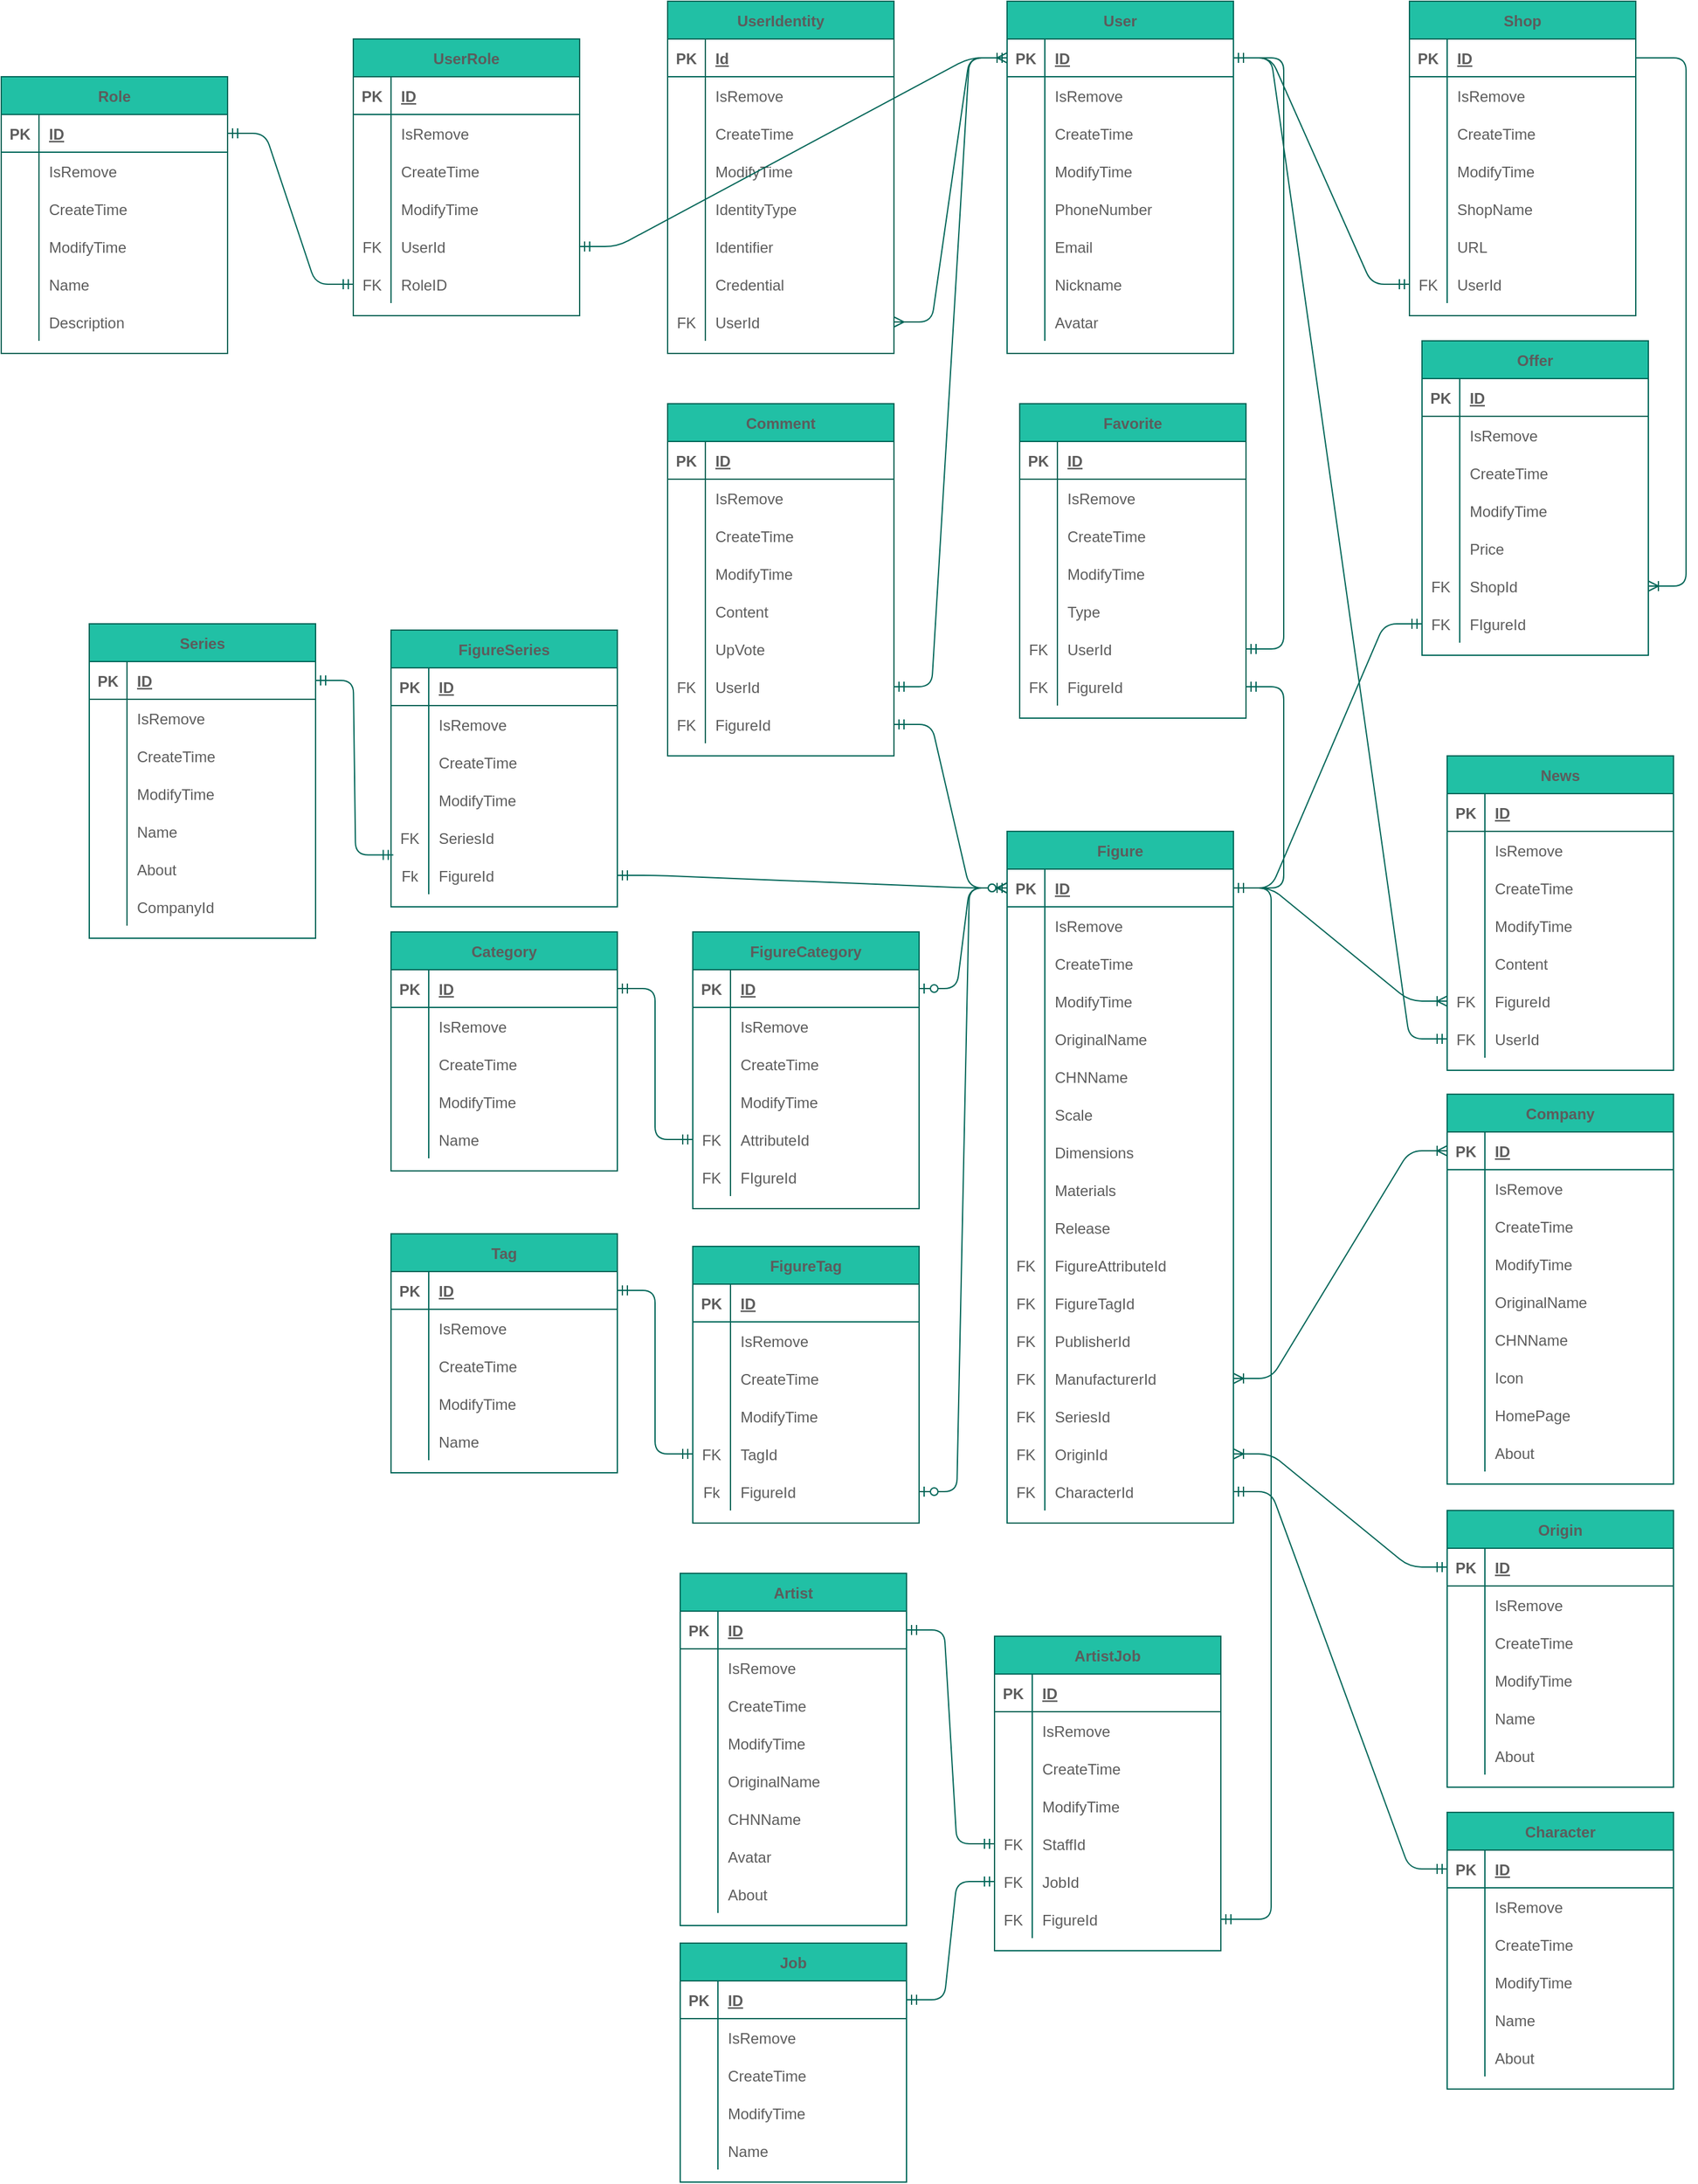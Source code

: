 <mxfile version="13.9.9" type="device"><diagram id="R2lEEEUBdFMjLlhIrx00" name="Page-1"><mxGraphModel dx="2249" dy="952" grid="1" gridSize="10" guides="1" tooltips="1" connect="1" arrows="1" fold="1" page="1" pageScale="1" pageWidth="827" pageHeight="1169" math="0" shadow="0" extFonts="Permanent Marker^https://fonts.googleapis.com/css?family=Permanent+Marker"><root><mxCell id="0"/><mxCell id="1" parent="0"/><mxCell id="w6SyLkoHs6t1NlBvXJBp-1" value="News" style="shape=table;startSize=30;container=1;collapsible=1;childLayout=tableLayout;fixedRows=1;rowLines=0;fontStyle=1;align=center;resizeLast=1;fillColor=#21C0A5;strokeColor=#006658;fontColor=#5C5C5C;" parent="1" vertex="1"><mxGeometry x="700" y="620" width="180" height="250" as="geometry"><mxRectangle x="-150" y="590" width="100" height="30" as="alternateBounds"/></mxGeometry></mxCell><mxCell id="w6SyLkoHs6t1NlBvXJBp-2" value="" style="shape=partialRectangle;collapsible=0;dropTarget=0;pointerEvents=0;fillColor=none;top=0;left=0;bottom=1;right=0;points=[[0,0.5],[1,0.5]];portConstraint=eastwest;strokeColor=#006658;fontColor=#5C5C5C;" parent="w6SyLkoHs6t1NlBvXJBp-1" vertex="1"><mxGeometry y="30" width="180" height="30" as="geometry"/></mxCell><mxCell id="w6SyLkoHs6t1NlBvXJBp-3" value="PK" style="shape=partialRectangle;connectable=0;fillColor=none;top=0;left=0;bottom=0;right=0;fontStyle=1;overflow=hidden;strokeColor=#006658;fontColor=#5C5C5C;" parent="w6SyLkoHs6t1NlBvXJBp-2" vertex="1"><mxGeometry width="30" height="30" as="geometry"/></mxCell><mxCell id="w6SyLkoHs6t1NlBvXJBp-4" value="ID" style="shape=partialRectangle;connectable=0;fillColor=none;top=0;left=0;bottom=0;right=0;align=left;spacingLeft=6;fontStyle=5;overflow=hidden;strokeColor=#006658;fontColor=#5C5C5C;" parent="w6SyLkoHs6t1NlBvXJBp-2" vertex="1"><mxGeometry x="30" width="150" height="30" as="geometry"/></mxCell><mxCell id="w6SyLkoHs6t1NlBvXJBp-5" value="" style="shape=partialRectangle;collapsible=0;dropTarget=0;pointerEvents=0;fillColor=none;top=0;left=0;bottom=0;right=0;points=[[0,0.5],[1,0.5]];portConstraint=eastwest;strokeColor=#006658;fontColor=#5C5C5C;" parent="w6SyLkoHs6t1NlBvXJBp-1" vertex="1"><mxGeometry y="60" width="180" height="30" as="geometry"/></mxCell><mxCell id="w6SyLkoHs6t1NlBvXJBp-6" value="" style="shape=partialRectangle;connectable=0;fillColor=none;top=0;left=0;bottom=0;right=0;editable=1;overflow=hidden;strokeColor=#006658;fontColor=#5C5C5C;" parent="w6SyLkoHs6t1NlBvXJBp-5" vertex="1"><mxGeometry width="30" height="30" as="geometry"/></mxCell><mxCell id="w6SyLkoHs6t1NlBvXJBp-7" value="IsRemove" style="shape=partialRectangle;connectable=0;fillColor=none;top=0;left=0;bottom=0;right=0;align=left;spacingLeft=6;overflow=hidden;strokeColor=#006658;fontColor=#5C5C5C;" parent="w6SyLkoHs6t1NlBvXJBp-5" vertex="1"><mxGeometry x="30" width="150" height="30" as="geometry"/></mxCell><mxCell id="w6SyLkoHs6t1NlBvXJBp-8" value="" style="shape=partialRectangle;collapsible=0;dropTarget=0;pointerEvents=0;fillColor=none;top=0;left=0;bottom=0;right=0;points=[[0,0.5],[1,0.5]];portConstraint=eastwest;strokeColor=#006658;fontColor=#5C5C5C;" parent="w6SyLkoHs6t1NlBvXJBp-1" vertex="1"><mxGeometry y="90" width="180" height="30" as="geometry"/></mxCell><mxCell id="w6SyLkoHs6t1NlBvXJBp-9" value="" style="shape=partialRectangle;connectable=0;fillColor=none;top=0;left=0;bottom=0;right=0;editable=1;overflow=hidden;strokeColor=#006658;fontColor=#5C5C5C;" parent="w6SyLkoHs6t1NlBvXJBp-8" vertex="1"><mxGeometry width="30" height="30" as="geometry"/></mxCell><mxCell id="w6SyLkoHs6t1NlBvXJBp-10" value="CreateTime" style="shape=partialRectangle;connectable=0;fillColor=none;top=0;left=0;bottom=0;right=0;align=left;spacingLeft=6;overflow=hidden;strokeColor=#006658;fontColor=#5C5C5C;" parent="w6SyLkoHs6t1NlBvXJBp-8" vertex="1"><mxGeometry x="30" width="150" height="30" as="geometry"/></mxCell><mxCell id="w6SyLkoHs6t1NlBvXJBp-11" value="" style="shape=partialRectangle;collapsible=0;dropTarget=0;pointerEvents=0;fillColor=none;top=0;left=0;bottom=0;right=0;points=[[0,0.5],[1,0.5]];portConstraint=eastwest;strokeColor=#006658;fontColor=#5C5C5C;" parent="w6SyLkoHs6t1NlBvXJBp-1" vertex="1"><mxGeometry y="120" width="180" height="30" as="geometry"/></mxCell><mxCell id="w6SyLkoHs6t1NlBvXJBp-12" value="" style="shape=partialRectangle;connectable=0;fillColor=none;top=0;left=0;bottom=0;right=0;editable=1;overflow=hidden;strokeColor=#006658;fontColor=#5C5C5C;" parent="w6SyLkoHs6t1NlBvXJBp-11" vertex="1"><mxGeometry width="30" height="30" as="geometry"/></mxCell><mxCell id="w6SyLkoHs6t1NlBvXJBp-13" value="ModifyTime" style="shape=partialRectangle;connectable=0;fillColor=none;top=0;left=0;bottom=0;right=0;align=left;spacingLeft=6;overflow=hidden;strokeColor=#006658;fontColor=#5C5C5C;" parent="w6SyLkoHs6t1NlBvXJBp-11" vertex="1"><mxGeometry x="30" width="150" height="30" as="geometry"/></mxCell><mxCell id="7T_MLM6-ow85GgusBjbq-141" style="shape=partialRectangle;collapsible=0;dropTarget=0;pointerEvents=0;fillColor=none;top=0;left=0;bottom=0;right=0;points=[[0,0.5],[1,0.5]];portConstraint=eastwest;strokeColor=#006658;fontColor=#5C5C5C;" parent="w6SyLkoHs6t1NlBvXJBp-1" vertex="1"><mxGeometry y="150" width="180" height="30" as="geometry"/></mxCell><mxCell id="7T_MLM6-ow85GgusBjbq-142" style="shape=partialRectangle;connectable=0;fillColor=none;top=0;left=0;bottom=0;right=0;editable=1;overflow=hidden;strokeColor=#006658;fontColor=#5C5C5C;" parent="7T_MLM6-ow85GgusBjbq-141" vertex="1"><mxGeometry width="30" height="30" as="geometry"/></mxCell><mxCell id="7T_MLM6-ow85GgusBjbq-143" value="Content" style="shape=partialRectangle;connectable=0;fillColor=none;top=0;left=0;bottom=0;right=0;align=left;spacingLeft=6;overflow=hidden;strokeColor=#006658;fontColor=#5C5C5C;" parent="7T_MLM6-ow85GgusBjbq-141" vertex="1"><mxGeometry x="30" width="150" height="30" as="geometry"/></mxCell><mxCell id="7T_MLM6-ow85GgusBjbq-144" style="shape=partialRectangle;collapsible=0;dropTarget=0;pointerEvents=0;fillColor=none;top=0;left=0;bottom=0;right=0;points=[[0,0.5],[1,0.5]];portConstraint=eastwest;strokeColor=#006658;fontColor=#5C5C5C;" parent="w6SyLkoHs6t1NlBvXJBp-1" vertex="1"><mxGeometry y="180" width="180" height="30" as="geometry"/></mxCell><mxCell id="7T_MLM6-ow85GgusBjbq-145" value="FK" style="shape=partialRectangle;connectable=0;fillColor=none;top=0;left=0;bottom=0;right=0;editable=1;overflow=hidden;strokeColor=#006658;fontColor=#5C5C5C;" parent="7T_MLM6-ow85GgusBjbq-144" vertex="1"><mxGeometry width="30" height="30" as="geometry"/></mxCell><mxCell id="7T_MLM6-ow85GgusBjbq-146" value="FigureId" style="shape=partialRectangle;connectable=0;fillColor=none;top=0;left=0;bottom=0;right=0;align=left;spacingLeft=6;overflow=hidden;strokeColor=#006658;fontColor=#5C5C5C;" parent="7T_MLM6-ow85GgusBjbq-144" vertex="1"><mxGeometry x="30" width="150" height="30" as="geometry"/></mxCell><mxCell id="7T_MLM6-ow85GgusBjbq-273" style="shape=partialRectangle;collapsible=0;dropTarget=0;pointerEvents=0;fillColor=none;top=0;left=0;bottom=0;right=0;points=[[0,0.5],[1,0.5]];portConstraint=eastwest;strokeColor=#006658;fontColor=#5C5C5C;" parent="w6SyLkoHs6t1NlBvXJBp-1" vertex="1"><mxGeometry y="210" width="180" height="30" as="geometry"/></mxCell><mxCell id="7T_MLM6-ow85GgusBjbq-274" value="FK" style="shape=partialRectangle;connectable=0;fillColor=none;top=0;left=0;bottom=0;right=0;editable=1;overflow=hidden;strokeColor=#006658;fontColor=#5C5C5C;" parent="7T_MLM6-ow85GgusBjbq-273" vertex="1"><mxGeometry width="30" height="30" as="geometry"/></mxCell><mxCell id="7T_MLM6-ow85GgusBjbq-275" value="UserId" style="shape=partialRectangle;connectable=0;fillColor=none;top=0;left=0;bottom=0;right=0;align=left;spacingLeft=6;overflow=hidden;strokeColor=#006658;fontColor=#5C5C5C;" parent="7T_MLM6-ow85GgusBjbq-273" vertex="1"><mxGeometry x="30" width="150" height="30" as="geometry"/></mxCell><mxCell id="w6SyLkoHs6t1NlBvXJBp-20" value="UserIdentity" style="shape=table;startSize=30;container=1;collapsible=1;childLayout=tableLayout;fixedRows=1;rowLines=0;fontStyle=1;align=center;resizeLast=1;fillColor=#21C0A5;strokeColor=#006658;fontColor=#5C5C5C;" parent="1" vertex="1"><mxGeometry x="80" y="20" width="180" height="280" as="geometry"><mxRectangle x="190" y="50" width="100" height="30" as="alternateBounds"/></mxGeometry></mxCell><mxCell id="w6SyLkoHs6t1NlBvXJBp-21" value="" style="shape=partialRectangle;collapsible=0;dropTarget=0;pointerEvents=0;fillColor=none;top=0;left=0;bottom=1;right=0;points=[[0,0.5],[1,0.5]];portConstraint=eastwest;strokeColor=#006658;fontColor=#5C5C5C;" parent="w6SyLkoHs6t1NlBvXJBp-20" vertex="1"><mxGeometry y="30" width="180" height="30" as="geometry"/></mxCell><mxCell id="w6SyLkoHs6t1NlBvXJBp-22" value="PK" style="shape=partialRectangle;connectable=0;fillColor=none;top=0;left=0;bottom=0;right=0;fontStyle=1;overflow=hidden;strokeColor=#006658;fontColor=#5C5C5C;" parent="w6SyLkoHs6t1NlBvXJBp-21" vertex="1"><mxGeometry width="30" height="30" as="geometry"/></mxCell><mxCell id="w6SyLkoHs6t1NlBvXJBp-23" value="Id" style="shape=partialRectangle;connectable=0;fillColor=none;top=0;left=0;bottom=0;right=0;align=left;spacingLeft=6;fontStyle=5;overflow=hidden;strokeColor=#006658;fontColor=#5C5C5C;" parent="w6SyLkoHs6t1NlBvXJBp-21" vertex="1"><mxGeometry x="30" width="150" height="30" as="geometry"/></mxCell><mxCell id="w6SyLkoHs6t1NlBvXJBp-24" value="" style="shape=partialRectangle;collapsible=0;dropTarget=0;pointerEvents=0;fillColor=none;top=0;left=0;bottom=0;right=0;points=[[0,0.5],[1,0.5]];portConstraint=eastwest;strokeColor=#006658;fontColor=#5C5C5C;" parent="w6SyLkoHs6t1NlBvXJBp-20" vertex="1"><mxGeometry y="60" width="180" height="30" as="geometry"/></mxCell><mxCell id="w6SyLkoHs6t1NlBvXJBp-25" value="" style="shape=partialRectangle;connectable=0;fillColor=none;top=0;left=0;bottom=0;right=0;editable=1;overflow=hidden;strokeColor=#006658;fontColor=#5C5C5C;" parent="w6SyLkoHs6t1NlBvXJBp-24" vertex="1"><mxGeometry width="30" height="30" as="geometry"/></mxCell><mxCell id="w6SyLkoHs6t1NlBvXJBp-26" value="IsRemove" style="shape=partialRectangle;connectable=0;fillColor=none;top=0;left=0;bottom=0;right=0;align=left;spacingLeft=6;overflow=hidden;strokeColor=#006658;fontColor=#5C5C5C;" parent="w6SyLkoHs6t1NlBvXJBp-24" vertex="1"><mxGeometry x="30" width="150" height="30" as="geometry"/></mxCell><mxCell id="w6SyLkoHs6t1NlBvXJBp-27" value="" style="shape=partialRectangle;collapsible=0;dropTarget=0;pointerEvents=0;fillColor=none;top=0;left=0;bottom=0;right=0;points=[[0,0.5],[1,0.5]];portConstraint=eastwest;strokeColor=#006658;fontColor=#5C5C5C;" parent="w6SyLkoHs6t1NlBvXJBp-20" vertex="1"><mxGeometry y="90" width="180" height="30" as="geometry"/></mxCell><mxCell id="w6SyLkoHs6t1NlBvXJBp-28" value="" style="shape=partialRectangle;connectable=0;fillColor=none;top=0;left=0;bottom=0;right=0;editable=1;overflow=hidden;strokeColor=#006658;fontColor=#5C5C5C;" parent="w6SyLkoHs6t1NlBvXJBp-27" vertex="1"><mxGeometry width="30" height="30" as="geometry"/></mxCell><mxCell id="w6SyLkoHs6t1NlBvXJBp-29" value="CreateTime" style="shape=partialRectangle;connectable=0;fillColor=none;top=0;left=0;bottom=0;right=0;align=left;spacingLeft=6;overflow=hidden;strokeColor=#006658;fontColor=#5C5C5C;" parent="w6SyLkoHs6t1NlBvXJBp-27" vertex="1"><mxGeometry x="30" width="150" height="30" as="geometry"/></mxCell><mxCell id="w6SyLkoHs6t1NlBvXJBp-30" value="" style="shape=partialRectangle;collapsible=0;dropTarget=0;pointerEvents=0;fillColor=none;top=0;left=0;bottom=0;right=0;points=[[0,0.5],[1,0.5]];portConstraint=eastwest;strokeColor=#006658;fontColor=#5C5C5C;" parent="w6SyLkoHs6t1NlBvXJBp-20" vertex="1"><mxGeometry y="120" width="180" height="30" as="geometry"/></mxCell><mxCell id="w6SyLkoHs6t1NlBvXJBp-31" value="" style="shape=partialRectangle;connectable=0;fillColor=none;top=0;left=0;bottom=0;right=0;editable=1;overflow=hidden;strokeColor=#006658;fontColor=#5C5C5C;" parent="w6SyLkoHs6t1NlBvXJBp-30" vertex="1"><mxGeometry width="30" height="30" as="geometry"/></mxCell><mxCell id="w6SyLkoHs6t1NlBvXJBp-32" value="ModifyTime" style="shape=partialRectangle;connectable=0;fillColor=none;top=0;left=0;bottom=0;right=0;align=left;spacingLeft=6;overflow=hidden;strokeColor=#006658;fontColor=#5C5C5C;" parent="w6SyLkoHs6t1NlBvXJBp-30" vertex="1"><mxGeometry x="30" width="150" height="30" as="geometry"/></mxCell><mxCell id="w6SyLkoHs6t1NlBvXJBp-37" value="" style="shape=partialRectangle;collapsible=0;dropTarget=0;pointerEvents=0;fillColor=none;top=0;left=0;bottom=0;right=0;points=[[0,0.5],[1,0.5]];portConstraint=eastwest;rounded=0;sketch=0;strokeColor=#006658;fontColor=#5C5C5C;" parent="w6SyLkoHs6t1NlBvXJBp-20" vertex="1"><mxGeometry y="150" width="180" height="30" as="geometry"/></mxCell><mxCell id="w6SyLkoHs6t1NlBvXJBp-38" value="" style="shape=partialRectangle;connectable=0;fillColor=none;top=0;left=0;bottom=0;right=0;editable=1;overflow=hidden;strokeColor=#006658;fontColor=#5C5C5C;" parent="w6SyLkoHs6t1NlBvXJBp-37" vertex="1"><mxGeometry width="30" height="30" as="geometry"/></mxCell><mxCell id="w6SyLkoHs6t1NlBvXJBp-39" value="IdentityType" style="shape=partialRectangle;connectable=0;fillColor=none;top=0;left=0;bottom=0;right=0;align=left;spacingLeft=6;overflow=hidden;strokeColor=#006658;fontColor=#5C5C5C;" parent="w6SyLkoHs6t1NlBvXJBp-37" vertex="1"><mxGeometry x="30" width="150" height="30" as="geometry"/></mxCell><mxCell id="w6SyLkoHs6t1NlBvXJBp-40" value="" style="shape=partialRectangle;collapsible=0;dropTarget=0;pointerEvents=0;fillColor=none;top=0;left=0;bottom=0;right=0;points=[[0,0.5],[1,0.5]];portConstraint=eastwest;rounded=0;sketch=0;strokeColor=#006658;fontColor=#5C5C5C;" parent="w6SyLkoHs6t1NlBvXJBp-20" vertex="1"><mxGeometry y="180" width="180" height="30" as="geometry"/></mxCell><mxCell id="w6SyLkoHs6t1NlBvXJBp-41" value="" style="shape=partialRectangle;connectable=0;fillColor=none;top=0;left=0;bottom=0;right=0;editable=1;overflow=hidden;strokeColor=#006658;fontColor=#5C5C5C;" parent="w6SyLkoHs6t1NlBvXJBp-40" vertex="1"><mxGeometry width="30" height="30" as="geometry"/></mxCell><mxCell id="w6SyLkoHs6t1NlBvXJBp-42" value="Identifier" style="shape=partialRectangle;connectable=0;fillColor=none;top=0;left=0;bottom=0;right=0;align=left;spacingLeft=6;overflow=hidden;strokeColor=#006658;fontColor=#5C5C5C;" parent="w6SyLkoHs6t1NlBvXJBp-40" vertex="1"><mxGeometry x="30" width="150" height="30" as="geometry"/></mxCell><mxCell id="w6SyLkoHs6t1NlBvXJBp-43" value="" style="shape=partialRectangle;collapsible=0;dropTarget=0;pointerEvents=0;fillColor=none;top=0;left=0;bottom=0;right=0;points=[[0,0.5],[1,0.5]];portConstraint=eastwest;rounded=0;sketch=0;strokeColor=#006658;fontColor=#5C5C5C;" parent="w6SyLkoHs6t1NlBvXJBp-20" vertex="1"><mxGeometry y="210" width="180" height="30" as="geometry"/></mxCell><mxCell id="w6SyLkoHs6t1NlBvXJBp-44" value="" style="shape=partialRectangle;connectable=0;fillColor=none;top=0;left=0;bottom=0;right=0;editable=1;overflow=hidden;strokeColor=#006658;fontColor=#5C5C5C;" parent="w6SyLkoHs6t1NlBvXJBp-43" vertex="1"><mxGeometry width="30" height="30" as="geometry"/></mxCell><mxCell id="w6SyLkoHs6t1NlBvXJBp-45" value="Credential" style="shape=partialRectangle;connectable=0;fillColor=none;top=0;left=0;bottom=0;right=0;align=left;spacingLeft=6;overflow=hidden;strokeColor=#006658;fontColor=#5C5C5C;" parent="w6SyLkoHs6t1NlBvXJBp-43" vertex="1"><mxGeometry x="30" width="150" height="30" as="geometry"/></mxCell><mxCell id="w6SyLkoHs6t1NlBvXJBp-46" value="" style="shape=partialRectangle;collapsible=0;dropTarget=0;pointerEvents=0;fillColor=none;top=0;left=0;bottom=0;right=0;points=[[0,0.5],[1,0.5]];portConstraint=eastwest;rounded=0;sketch=0;strokeColor=#006658;fontColor=#5C5C5C;" parent="w6SyLkoHs6t1NlBvXJBp-20" vertex="1"><mxGeometry y="240" width="180" height="30" as="geometry"/></mxCell><mxCell id="w6SyLkoHs6t1NlBvXJBp-47" value="FK" style="shape=partialRectangle;connectable=0;fillColor=none;top=0;left=0;bottom=0;right=0;fontStyle=0;overflow=hidden;strokeColor=#006658;fontColor=#5C5C5C;" parent="w6SyLkoHs6t1NlBvXJBp-46" vertex="1"><mxGeometry width="30" height="30" as="geometry"/></mxCell><mxCell id="w6SyLkoHs6t1NlBvXJBp-48" value="UserId" style="shape=partialRectangle;connectable=0;fillColor=none;top=0;left=0;bottom=0;right=0;align=left;spacingLeft=6;fontStyle=0;overflow=hidden;strokeColor=#006658;fontColor=#5C5C5C;" parent="w6SyLkoHs6t1NlBvXJBp-46" vertex="1"><mxGeometry x="30" width="150" height="30" as="geometry"/></mxCell><mxCell id="w6SyLkoHs6t1NlBvXJBp-49" value="User" style="shape=table;startSize=30;container=1;collapsible=1;childLayout=tableLayout;fixedRows=1;rowLines=0;fontStyle=1;align=center;resizeLast=1;fillColor=#21C0A5;strokeColor=#006658;fontColor=#5C5C5C;" parent="1" vertex="1"><mxGeometry x="350" y="20" width="180" height="280" as="geometry"><mxRectangle x="350" y="120" width="100" height="30" as="alternateBounds"/></mxGeometry></mxCell><mxCell id="w6SyLkoHs6t1NlBvXJBp-50" value="" style="shape=partialRectangle;collapsible=0;dropTarget=0;pointerEvents=0;fillColor=none;top=0;left=0;bottom=1;right=0;points=[[0,0.5],[1,0.5]];portConstraint=eastwest;strokeColor=#006658;fontColor=#5C5C5C;" parent="w6SyLkoHs6t1NlBvXJBp-49" vertex="1"><mxGeometry y="30" width="180" height="30" as="geometry"/></mxCell><mxCell id="w6SyLkoHs6t1NlBvXJBp-51" value="PK" style="shape=partialRectangle;connectable=0;fillColor=none;top=0;left=0;bottom=0;right=0;fontStyle=1;overflow=hidden;strokeColor=#006658;fontColor=#5C5C5C;" parent="w6SyLkoHs6t1NlBvXJBp-50" vertex="1"><mxGeometry width="30" height="30" as="geometry"/></mxCell><mxCell id="w6SyLkoHs6t1NlBvXJBp-52" value="ID" style="shape=partialRectangle;connectable=0;fillColor=none;top=0;left=0;bottom=0;right=0;align=left;spacingLeft=6;fontStyle=5;overflow=hidden;strokeColor=#006658;fontColor=#5C5C5C;" parent="w6SyLkoHs6t1NlBvXJBp-50" vertex="1"><mxGeometry x="30" width="150" height="30" as="geometry"/></mxCell><mxCell id="w6SyLkoHs6t1NlBvXJBp-53" value="" style="shape=partialRectangle;collapsible=0;dropTarget=0;pointerEvents=0;fillColor=none;top=0;left=0;bottom=0;right=0;points=[[0,0.5],[1,0.5]];portConstraint=eastwest;strokeColor=#006658;fontColor=#5C5C5C;" parent="w6SyLkoHs6t1NlBvXJBp-49" vertex="1"><mxGeometry y="60" width="180" height="30" as="geometry"/></mxCell><mxCell id="w6SyLkoHs6t1NlBvXJBp-54" value="" style="shape=partialRectangle;connectable=0;fillColor=none;top=0;left=0;bottom=0;right=0;editable=1;overflow=hidden;strokeColor=#006658;fontColor=#5C5C5C;" parent="w6SyLkoHs6t1NlBvXJBp-53" vertex="1"><mxGeometry width="30" height="30" as="geometry"/></mxCell><mxCell id="w6SyLkoHs6t1NlBvXJBp-55" value="IsRemove" style="shape=partialRectangle;connectable=0;fillColor=none;top=0;left=0;bottom=0;right=0;align=left;spacingLeft=6;overflow=hidden;strokeColor=#006658;fontColor=#5C5C5C;" parent="w6SyLkoHs6t1NlBvXJBp-53" vertex="1"><mxGeometry x="30" width="150" height="30" as="geometry"/></mxCell><mxCell id="w6SyLkoHs6t1NlBvXJBp-56" value="" style="shape=partialRectangle;collapsible=0;dropTarget=0;pointerEvents=0;fillColor=none;top=0;left=0;bottom=0;right=0;points=[[0,0.5],[1,0.5]];portConstraint=eastwest;strokeColor=#006658;fontColor=#5C5C5C;" parent="w6SyLkoHs6t1NlBvXJBp-49" vertex="1"><mxGeometry y="90" width="180" height="30" as="geometry"/></mxCell><mxCell id="w6SyLkoHs6t1NlBvXJBp-57" value="" style="shape=partialRectangle;connectable=0;fillColor=none;top=0;left=0;bottom=0;right=0;editable=1;overflow=hidden;strokeColor=#006658;fontColor=#5C5C5C;" parent="w6SyLkoHs6t1NlBvXJBp-56" vertex="1"><mxGeometry width="30" height="30" as="geometry"/></mxCell><mxCell id="w6SyLkoHs6t1NlBvXJBp-58" value="CreateTime" style="shape=partialRectangle;connectable=0;fillColor=none;top=0;left=0;bottom=0;right=0;align=left;spacingLeft=6;overflow=hidden;strokeColor=#006658;fontColor=#5C5C5C;" parent="w6SyLkoHs6t1NlBvXJBp-56" vertex="1"><mxGeometry x="30" width="150" height="30" as="geometry"/></mxCell><mxCell id="w6SyLkoHs6t1NlBvXJBp-59" value="" style="shape=partialRectangle;collapsible=0;dropTarget=0;pointerEvents=0;fillColor=none;top=0;left=0;bottom=0;right=0;points=[[0,0.5],[1,0.5]];portConstraint=eastwest;strokeColor=#006658;fontColor=#5C5C5C;" parent="w6SyLkoHs6t1NlBvXJBp-49" vertex="1"><mxGeometry y="120" width="180" height="30" as="geometry"/></mxCell><mxCell id="w6SyLkoHs6t1NlBvXJBp-60" value="" style="shape=partialRectangle;connectable=0;fillColor=none;top=0;left=0;bottom=0;right=0;editable=1;overflow=hidden;strokeColor=#006658;fontColor=#5C5C5C;" parent="w6SyLkoHs6t1NlBvXJBp-59" vertex="1"><mxGeometry width="30" height="30" as="geometry"/></mxCell><mxCell id="w6SyLkoHs6t1NlBvXJBp-61" value="ModifyTime" style="shape=partialRectangle;connectable=0;fillColor=none;top=0;left=0;bottom=0;right=0;align=left;spacingLeft=6;overflow=hidden;strokeColor=#006658;fontColor=#5C5C5C;" parent="w6SyLkoHs6t1NlBvXJBp-59" vertex="1"><mxGeometry x="30" width="150" height="30" as="geometry"/></mxCell><mxCell id="w6SyLkoHs6t1NlBvXJBp-62" value="" style="shape=partialRectangle;collapsible=0;dropTarget=0;pointerEvents=0;fillColor=none;top=0;left=0;bottom=0;right=0;points=[[0,0.5],[1,0.5]];portConstraint=eastwest;rounded=0;sketch=0;strokeColor=#006658;fontColor=#5C5C5C;" parent="w6SyLkoHs6t1NlBvXJBp-49" vertex="1"><mxGeometry y="150" width="180" height="30" as="geometry"/></mxCell><mxCell id="w6SyLkoHs6t1NlBvXJBp-63" value="" style="shape=partialRectangle;connectable=0;fillColor=none;top=0;left=0;bottom=0;right=0;editable=1;overflow=hidden;strokeColor=#006658;fontColor=#5C5C5C;" parent="w6SyLkoHs6t1NlBvXJBp-62" vertex="1"><mxGeometry width="30" height="30" as="geometry"/></mxCell><mxCell id="w6SyLkoHs6t1NlBvXJBp-64" value="PhoneNumber" style="shape=partialRectangle;connectable=0;fillColor=none;top=0;left=0;bottom=0;right=0;align=left;spacingLeft=6;overflow=hidden;strokeColor=#006658;fontColor=#5C5C5C;" parent="w6SyLkoHs6t1NlBvXJBp-62" vertex="1"><mxGeometry x="30" width="150" height="30" as="geometry"/></mxCell><mxCell id="w6SyLkoHs6t1NlBvXJBp-65" value="" style="shape=partialRectangle;collapsible=0;dropTarget=0;pointerEvents=0;fillColor=none;top=0;left=0;bottom=0;right=0;points=[[0,0.5],[1,0.5]];portConstraint=eastwest;rounded=0;sketch=0;strokeColor=#006658;fontColor=#5C5C5C;" parent="w6SyLkoHs6t1NlBvXJBp-49" vertex="1"><mxGeometry y="180" width="180" height="30" as="geometry"/></mxCell><mxCell id="w6SyLkoHs6t1NlBvXJBp-66" value="" style="shape=partialRectangle;connectable=0;fillColor=none;top=0;left=0;bottom=0;right=0;editable=1;overflow=hidden;strokeColor=#006658;fontColor=#5C5C5C;" parent="w6SyLkoHs6t1NlBvXJBp-65" vertex="1"><mxGeometry width="30" height="30" as="geometry"/></mxCell><mxCell id="w6SyLkoHs6t1NlBvXJBp-67" value="Email" style="shape=partialRectangle;connectable=0;fillColor=none;top=0;left=0;bottom=0;right=0;align=left;spacingLeft=6;overflow=hidden;strokeColor=#006658;fontColor=#5C5C5C;" parent="w6SyLkoHs6t1NlBvXJBp-65" vertex="1"><mxGeometry x="30" width="150" height="30" as="geometry"/></mxCell><mxCell id="w6SyLkoHs6t1NlBvXJBp-68" value="" style="shape=partialRectangle;collapsible=0;dropTarget=0;pointerEvents=0;fillColor=none;top=0;left=0;bottom=0;right=0;points=[[0,0.5],[1,0.5]];portConstraint=eastwest;rounded=0;sketch=0;strokeColor=#006658;fontColor=#5C5C5C;" parent="w6SyLkoHs6t1NlBvXJBp-49" vertex="1"><mxGeometry y="210" width="180" height="30" as="geometry"/></mxCell><mxCell id="w6SyLkoHs6t1NlBvXJBp-69" value="" style="shape=partialRectangle;connectable=0;fillColor=none;top=0;left=0;bottom=0;right=0;editable=1;overflow=hidden;strokeColor=#006658;fontColor=#5C5C5C;" parent="w6SyLkoHs6t1NlBvXJBp-68" vertex="1"><mxGeometry width="30" height="30" as="geometry"/></mxCell><mxCell id="w6SyLkoHs6t1NlBvXJBp-70" value="Nickname" style="shape=partialRectangle;connectable=0;fillColor=none;top=0;left=0;bottom=0;right=0;align=left;spacingLeft=6;overflow=hidden;strokeColor=#006658;fontColor=#5C5C5C;" parent="w6SyLkoHs6t1NlBvXJBp-68" vertex="1"><mxGeometry x="30" width="150" height="30" as="geometry"/></mxCell><mxCell id="w6SyLkoHs6t1NlBvXJBp-71" value="" style="shape=partialRectangle;collapsible=0;dropTarget=0;pointerEvents=0;fillColor=none;top=0;left=0;bottom=0;right=0;points=[[0,0.5],[1,0.5]];portConstraint=eastwest;rounded=0;sketch=0;strokeColor=#006658;fontColor=#5C5C5C;" parent="w6SyLkoHs6t1NlBvXJBp-49" vertex="1"><mxGeometry y="240" width="180" height="30" as="geometry"/></mxCell><mxCell id="w6SyLkoHs6t1NlBvXJBp-72" value="" style="shape=partialRectangle;connectable=0;fillColor=none;top=0;left=0;bottom=0;right=0;editable=1;overflow=hidden;strokeColor=#006658;fontColor=#5C5C5C;" parent="w6SyLkoHs6t1NlBvXJBp-71" vertex="1"><mxGeometry width="30" height="30" as="geometry"/></mxCell><mxCell id="w6SyLkoHs6t1NlBvXJBp-73" value="Avatar" style="shape=partialRectangle;connectable=0;fillColor=none;top=0;left=0;bottom=0;right=0;align=left;spacingLeft=6;overflow=hidden;strokeColor=#006658;fontColor=#5C5C5C;" parent="w6SyLkoHs6t1NlBvXJBp-71" vertex="1"><mxGeometry x="30" width="150" height="30" as="geometry"/></mxCell><mxCell id="w6SyLkoHs6t1NlBvXJBp-74" value="Comment" style="shape=table;startSize=30;container=1;collapsible=1;childLayout=tableLayout;fixedRows=1;rowLines=0;fontStyle=1;align=center;resizeLast=1;fillColor=#21C0A5;strokeColor=#006658;fontColor=#5C5C5C;" parent="1" vertex="1"><mxGeometry x="80" y="340" width="180" height="280" as="geometry"><mxRectangle x="80" y="220" width="100" height="30" as="alternateBounds"/></mxGeometry></mxCell><mxCell id="w6SyLkoHs6t1NlBvXJBp-75" value="" style="shape=partialRectangle;collapsible=0;dropTarget=0;pointerEvents=0;fillColor=none;top=0;left=0;bottom=1;right=0;points=[[0,0.5],[1,0.5]];portConstraint=eastwest;strokeColor=#006658;fontColor=#5C5C5C;" parent="w6SyLkoHs6t1NlBvXJBp-74" vertex="1"><mxGeometry y="30" width="180" height="30" as="geometry"/></mxCell><mxCell id="w6SyLkoHs6t1NlBvXJBp-76" value="PK" style="shape=partialRectangle;connectable=0;fillColor=none;top=0;left=0;bottom=0;right=0;fontStyle=1;overflow=hidden;strokeColor=#006658;fontColor=#5C5C5C;" parent="w6SyLkoHs6t1NlBvXJBp-75" vertex="1"><mxGeometry width="30" height="30" as="geometry"/></mxCell><mxCell id="w6SyLkoHs6t1NlBvXJBp-77" value="ID" style="shape=partialRectangle;connectable=0;fillColor=none;top=0;left=0;bottom=0;right=0;align=left;spacingLeft=6;fontStyle=5;overflow=hidden;strokeColor=#006658;fontColor=#5C5C5C;" parent="w6SyLkoHs6t1NlBvXJBp-75" vertex="1"><mxGeometry x="30" width="150" height="30" as="geometry"/></mxCell><mxCell id="w6SyLkoHs6t1NlBvXJBp-78" value="" style="shape=partialRectangle;collapsible=0;dropTarget=0;pointerEvents=0;fillColor=none;top=0;left=0;bottom=0;right=0;points=[[0,0.5],[1,0.5]];portConstraint=eastwest;strokeColor=#006658;fontColor=#5C5C5C;" parent="w6SyLkoHs6t1NlBvXJBp-74" vertex="1"><mxGeometry y="60" width="180" height="30" as="geometry"/></mxCell><mxCell id="w6SyLkoHs6t1NlBvXJBp-79" value="" style="shape=partialRectangle;connectable=0;fillColor=none;top=0;left=0;bottom=0;right=0;editable=1;overflow=hidden;strokeColor=#006658;fontColor=#5C5C5C;" parent="w6SyLkoHs6t1NlBvXJBp-78" vertex="1"><mxGeometry width="30" height="30" as="geometry"/></mxCell><mxCell id="w6SyLkoHs6t1NlBvXJBp-80" value="IsRemove" style="shape=partialRectangle;connectable=0;fillColor=none;top=0;left=0;bottom=0;right=0;align=left;spacingLeft=6;overflow=hidden;strokeColor=#006658;fontColor=#5C5C5C;" parent="w6SyLkoHs6t1NlBvXJBp-78" vertex="1"><mxGeometry x="30" width="150" height="30" as="geometry"/></mxCell><mxCell id="w6SyLkoHs6t1NlBvXJBp-81" value="" style="shape=partialRectangle;collapsible=0;dropTarget=0;pointerEvents=0;fillColor=none;top=0;left=0;bottom=0;right=0;points=[[0,0.5],[1,0.5]];portConstraint=eastwest;strokeColor=#006658;fontColor=#5C5C5C;" parent="w6SyLkoHs6t1NlBvXJBp-74" vertex="1"><mxGeometry y="90" width="180" height="30" as="geometry"/></mxCell><mxCell id="w6SyLkoHs6t1NlBvXJBp-82" value="" style="shape=partialRectangle;connectable=0;fillColor=none;top=0;left=0;bottom=0;right=0;editable=1;overflow=hidden;strokeColor=#006658;fontColor=#5C5C5C;" parent="w6SyLkoHs6t1NlBvXJBp-81" vertex="1"><mxGeometry width="30" height="30" as="geometry"/></mxCell><mxCell id="w6SyLkoHs6t1NlBvXJBp-83" value="CreateTime" style="shape=partialRectangle;connectable=0;fillColor=none;top=0;left=0;bottom=0;right=0;align=left;spacingLeft=6;overflow=hidden;strokeColor=#006658;fontColor=#5C5C5C;" parent="w6SyLkoHs6t1NlBvXJBp-81" vertex="1"><mxGeometry x="30" width="150" height="30" as="geometry"/></mxCell><mxCell id="w6SyLkoHs6t1NlBvXJBp-84" value="" style="shape=partialRectangle;collapsible=0;dropTarget=0;pointerEvents=0;fillColor=none;top=0;left=0;bottom=0;right=0;points=[[0,0.5],[1,0.5]];portConstraint=eastwest;strokeColor=#006658;fontColor=#5C5C5C;" parent="w6SyLkoHs6t1NlBvXJBp-74" vertex="1"><mxGeometry y="120" width="180" height="30" as="geometry"/></mxCell><mxCell id="w6SyLkoHs6t1NlBvXJBp-85" value="" style="shape=partialRectangle;connectable=0;fillColor=none;top=0;left=0;bottom=0;right=0;editable=1;overflow=hidden;strokeColor=#006658;fontColor=#5C5C5C;" parent="w6SyLkoHs6t1NlBvXJBp-84" vertex="1"><mxGeometry width="30" height="30" as="geometry"/></mxCell><mxCell id="w6SyLkoHs6t1NlBvXJBp-86" value="ModifyTime" style="shape=partialRectangle;connectable=0;fillColor=none;top=0;left=0;bottom=0;right=0;align=left;spacingLeft=6;overflow=hidden;strokeColor=#006658;fontColor=#5C5C5C;" parent="w6SyLkoHs6t1NlBvXJBp-84" vertex="1"><mxGeometry x="30" width="150" height="30" as="geometry"/></mxCell><mxCell id="7T_MLM6-ow85GgusBjbq-68" style="shape=partialRectangle;collapsible=0;dropTarget=0;pointerEvents=0;fillColor=none;top=0;left=0;bottom=0;right=0;points=[[0,0.5],[1,0.5]];portConstraint=eastwest;strokeColor=#006658;fontColor=#5C5C5C;" parent="w6SyLkoHs6t1NlBvXJBp-74" vertex="1"><mxGeometry y="150" width="180" height="30" as="geometry"/></mxCell><mxCell id="7T_MLM6-ow85GgusBjbq-69" style="shape=partialRectangle;connectable=0;fillColor=none;top=0;left=0;bottom=0;right=0;editable=1;overflow=hidden;strokeColor=#006658;fontColor=#5C5C5C;" parent="7T_MLM6-ow85GgusBjbq-68" vertex="1"><mxGeometry width="30" height="30" as="geometry"/></mxCell><mxCell id="7T_MLM6-ow85GgusBjbq-70" value="Content" style="shape=partialRectangle;connectable=0;fillColor=none;top=0;left=0;bottom=0;right=0;align=left;spacingLeft=6;overflow=hidden;strokeColor=#006658;fontColor=#5C5C5C;" parent="7T_MLM6-ow85GgusBjbq-68" vertex="1"><mxGeometry x="30" width="150" height="30" as="geometry"/></mxCell><mxCell id="7T_MLM6-ow85GgusBjbq-71" style="shape=partialRectangle;collapsible=0;dropTarget=0;pointerEvents=0;fillColor=none;top=0;left=0;bottom=0;right=0;points=[[0,0.5],[1,0.5]];portConstraint=eastwest;strokeColor=#006658;fontColor=#5C5C5C;" parent="w6SyLkoHs6t1NlBvXJBp-74" vertex="1"><mxGeometry y="180" width="180" height="30" as="geometry"/></mxCell><mxCell id="7T_MLM6-ow85GgusBjbq-72" style="shape=partialRectangle;connectable=0;fillColor=none;top=0;left=0;bottom=0;right=0;editable=1;overflow=hidden;strokeColor=#006658;fontColor=#5C5C5C;" parent="7T_MLM6-ow85GgusBjbq-71" vertex="1"><mxGeometry width="30" height="30" as="geometry"/></mxCell><mxCell id="7T_MLM6-ow85GgusBjbq-73" value="UpVote" style="shape=partialRectangle;connectable=0;fillColor=none;top=0;left=0;bottom=0;right=0;align=left;spacingLeft=6;overflow=hidden;strokeColor=#006658;fontColor=#5C5C5C;" parent="7T_MLM6-ow85GgusBjbq-71" vertex="1"><mxGeometry x="30" width="150" height="30" as="geometry"/></mxCell><mxCell id="7T_MLM6-ow85GgusBjbq-77" style="shape=partialRectangle;collapsible=0;dropTarget=0;pointerEvents=0;fillColor=none;top=0;left=0;bottom=0;right=0;points=[[0,0.5],[1,0.5]];portConstraint=eastwest;strokeColor=#006658;fontColor=#5C5C5C;" parent="w6SyLkoHs6t1NlBvXJBp-74" vertex="1"><mxGeometry y="210" width="180" height="30" as="geometry"/></mxCell><mxCell id="7T_MLM6-ow85GgusBjbq-78" value="FK" style="shape=partialRectangle;connectable=0;fillColor=none;top=0;left=0;bottom=0;right=0;editable=1;overflow=hidden;strokeColor=#006658;fontColor=#5C5C5C;" parent="7T_MLM6-ow85GgusBjbq-77" vertex="1"><mxGeometry width="30" height="30" as="geometry"/></mxCell><mxCell id="7T_MLM6-ow85GgusBjbq-79" value="UserId" style="shape=partialRectangle;connectable=0;fillColor=none;top=0;left=0;bottom=0;right=0;align=left;spacingLeft=6;overflow=hidden;strokeColor=#006658;fontColor=#5C5C5C;" parent="7T_MLM6-ow85GgusBjbq-77" vertex="1"><mxGeometry x="30" width="150" height="30" as="geometry"/></mxCell><mxCell id="7T_MLM6-ow85GgusBjbq-80" style="shape=partialRectangle;collapsible=0;dropTarget=0;pointerEvents=0;fillColor=none;top=0;left=0;bottom=0;right=0;points=[[0,0.5],[1,0.5]];portConstraint=eastwest;strokeColor=#006658;fontColor=#5C5C5C;" parent="w6SyLkoHs6t1NlBvXJBp-74" vertex="1"><mxGeometry y="240" width="180" height="30" as="geometry"/></mxCell><mxCell id="7T_MLM6-ow85GgusBjbq-81" value="FK" style="shape=partialRectangle;connectable=0;fillColor=none;top=0;left=0;bottom=0;right=0;editable=1;overflow=hidden;strokeColor=#006658;fontColor=#5C5C5C;" parent="7T_MLM6-ow85GgusBjbq-80" vertex="1"><mxGeometry width="30" height="30" as="geometry"/></mxCell><mxCell id="7T_MLM6-ow85GgusBjbq-82" value="FigureId" style="shape=partialRectangle;connectable=0;fillColor=none;top=0;left=0;bottom=0;right=0;align=left;spacingLeft=6;overflow=hidden;strokeColor=#006658;fontColor=#5C5C5C;" parent="7T_MLM6-ow85GgusBjbq-80" vertex="1"><mxGeometry x="30" width="150" height="30" as="geometry"/></mxCell><mxCell id="w6SyLkoHs6t1NlBvXJBp-87" value="Shop" style="shape=table;startSize=30;container=1;collapsible=1;childLayout=tableLayout;fixedRows=1;rowLines=0;fontStyle=1;align=center;resizeLast=1;fillColor=#21C0A5;strokeColor=#006658;fontColor=#5C5C5C;" parent="1" vertex="1"><mxGeometry x="670" y="20" width="180" height="250" as="geometry"><mxRectangle x="550" y="120" width="100" height="30" as="alternateBounds"/></mxGeometry></mxCell><mxCell id="w6SyLkoHs6t1NlBvXJBp-88" value="" style="shape=partialRectangle;collapsible=0;dropTarget=0;pointerEvents=0;fillColor=none;top=0;left=0;bottom=1;right=0;points=[[0,0.5],[1,0.5]];portConstraint=eastwest;strokeColor=#006658;fontColor=#5C5C5C;" parent="w6SyLkoHs6t1NlBvXJBp-87" vertex="1"><mxGeometry y="30" width="180" height="30" as="geometry"/></mxCell><mxCell id="w6SyLkoHs6t1NlBvXJBp-89" value="PK" style="shape=partialRectangle;connectable=0;fillColor=none;top=0;left=0;bottom=0;right=0;fontStyle=1;overflow=hidden;strokeColor=#006658;fontColor=#5C5C5C;" parent="w6SyLkoHs6t1NlBvXJBp-88" vertex="1"><mxGeometry width="30" height="30" as="geometry"/></mxCell><mxCell id="w6SyLkoHs6t1NlBvXJBp-90" value="ID" style="shape=partialRectangle;connectable=0;fillColor=none;top=0;left=0;bottom=0;right=0;align=left;spacingLeft=6;fontStyle=5;overflow=hidden;strokeColor=#006658;fontColor=#5C5C5C;" parent="w6SyLkoHs6t1NlBvXJBp-88" vertex="1"><mxGeometry x="30" width="150" height="30" as="geometry"/></mxCell><mxCell id="w6SyLkoHs6t1NlBvXJBp-91" value="" style="shape=partialRectangle;collapsible=0;dropTarget=0;pointerEvents=0;fillColor=none;top=0;left=0;bottom=0;right=0;points=[[0,0.5],[1,0.5]];portConstraint=eastwest;strokeColor=#006658;fontColor=#5C5C5C;" parent="w6SyLkoHs6t1NlBvXJBp-87" vertex="1"><mxGeometry y="60" width="180" height="30" as="geometry"/></mxCell><mxCell id="w6SyLkoHs6t1NlBvXJBp-92" value="" style="shape=partialRectangle;connectable=0;fillColor=none;top=0;left=0;bottom=0;right=0;editable=1;overflow=hidden;strokeColor=#006658;fontColor=#5C5C5C;" parent="w6SyLkoHs6t1NlBvXJBp-91" vertex="1"><mxGeometry width="30" height="30" as="geometry"/></mxCell><mxCell id="w6SyLkoHs6t1NlBvXJBp-93" value="IsRemove" style="shape=partialRectangle;connectable=0;fillColor=none;top=0;left=0;bottom=0;right=0;align=left;spacingLeft=6;overflow=hidden;strokeColor=#006658;fontColor=#5C5C5C;" parent="w6SyLkoHs6t1NlBvXJBp-91" vertex="1"><mxGeometry x="30" width="150" height="30" as="geometry"/></mxCell><mxCell id="w6SyLkoHs6t1NlBvXJBp-94" value="" style="shape=partialRectangle;collapsible=0;dropTarget=0;pointerEvents=0;fillColor=none;top=0;left=0;bottom=0;right=0;points=[[0,0.5],[1,0.5]];portConstraint=eastwest;strokeColor=#006658;fontColor=#5C5C5C;" parent="w6SyLkoHs6t1NlBvXJBp-87" vertex="1"><mxGeometry y="90" width="180" height="30" as="geometry"/></mxCell><mxCell id="w6SyLkoHs6t1NlBvXJBp-95" value="" style="shape=partialRectangle;connectable=0;fillColor=none;top=0;left=0;bottom=0;right=0;editable=1;overflow=hidden;strokeColor=#006658;fontColor=#5C5C5C;" parent="w6SyLkoHs6t1NlBvXJBp-94" vertex="1"><mxGeometry width="30" height="30" as="geometry"/></mxCell><mxCell id="w6SyLkoHs6t1NlBvXJBp-96" value="CreateTime" style="shape=partialRectangle;connectable=0;fillColor=none;top=0;left=0;bottom=0;right=0;align=left;spacingLeft=6;overflow=hidden;strokeColor=#006658;fontColor=#5C5C5C;" parent="w6SyLkoHs6t1NlBvXJBp-94" vertex="1"><mxGeometry x="30" width="150" height="30" as="geometry"/></mxCell><mxCell id="w6SyLkoHs6t1NlBvXJBp-97" value="" style="shape=partialRectangle;collapsible=0;dropTarget=0;pointerEvents=0;fillColor=none;top=0;left=0;bottom=0;right=0;points=[[0,0.5],[1,0.5]];portConstraint=eastwest;strokeColor=#006658;fontColor=#5C5C5C;" parent="w6SyLkoHs6t1NlBvXJBp-87" vertex="1"><mxGeometry y="120" width="180" height="30" as="geometry"/></mxCell><mxCell id="w6SyLkoHs6t1NlBvXJBp-98" value="" style="shape=partialRectangle;connectable=0;fillColor=none;top=0;left=0;bottom=0;right=0;editable=1;overflow=hidden;strokeColor=#006658;fontColor=#5C5C5C;" parent="w6SyLkoHs6t1NlBvXJBp-97" vertex="1"><mxGeometry width="30" height="30" as="geometry"/></mxCell><mxCell id="w6SyLkoHs6t1NlBvXJBp-99" value="ModifyTime" style="shape=partialRectangle;connectable=0;fillColor=none;top=0;left=0;bottom=0;right=0;align=left;spacingLeft=6;overflow=hidden;strokeColor=#006658;fontColor=#5C5C5C;" parent="w6SyLkoHs6t1NlBvXJBp-97" vertex="1"><mxGeometry x="30" width="150" height="30" as="geometry"/></mxCell><mxCell id="7T_MLM6-ow85GgusBjbq-40" style="shape=partialRectangle;collapsible=0;dropTarget=0;pointerEvents=0;fillColor=none;top=0;left=0;bottom=0;right=0;points=[[0,0.5],[1,0.5]];portConstraint=eastwest;strokeColor=#006658;fontColor=#5C5C5C;" parent="w6SyLkoHs6t1NlBvXJBp-87" vertex="1"><mxGeometry y="150" width="180" height="30" as="geometry"/></mxCell><mxCell id="7T_MLM6-ow85GgusBjbq-41" style="shape=partialRectangle;connectable=0;fillColor=none;top=0;left=0;bottom=0;right=0;editable=1;overflow=hidden;strokeColor=#006658;fontColor=#5C5C5C;" parent="7T_MLM6-ow85GgusBjbq-40" vertex="1"><mxGeometry width="30" height="30" as="geometry"/></mxCell><mxCell id="7T_MLM6-ow85GgusBjbq-42" value="ShopName" style="shape=partialRectangle;connectable=0;fillColor=none;top=0;left=0;bottom=0;right=0;align=left;spacingLeft=6;overflow=hidden;strokeColor=#006658;fontColor=#5C5C5C;" parent="7T_MLM6-ow85GgusBjbq-40" vertex="1"><mxGeometry x="30" width="150" height="30" as="geometry"/></mxCell><mxCell id="7T_MLM6-ow85GgusBjbq-43" style="shape=partialRectangle;collapsible=0;dropTarget=0;pointerEvents=0;fillColor=none;top=0;left=0;bottom=0;right=0;points=[[0,0.5],[1,0.5]];portConstraint=eastwest;strokeColor=#006658;fontColor=#5C5C5C;" parent="w6SyLkoHs6t1NlBvXJBp-87" vertex="1"><mxGeometry y="180" width="180" height="30" as="geometry"/></mxCell><mxCell id="7T_MLM6-ow85GgusBjbq-44" style="shape=partialRectangle;connectable=0;fillColor=none;top=0;left=0;bottom=0;right=0;editable=1;overflow=hidden;strokeColor=#006658;fontColor=#5C5C5C;" parent="7T_MLM6-ow85GgusBjbq-43" vertex="1"><mxGeometry width="30" height="30" as="geometry"/></mxCell><mxCell id="7T_MLM6-ow85GgusBjbq-45" value="URL" style="shape=partialRectangle;connectable=0;fillColor=none;top=0;left=0;bottom=0;right=0;align=left;spacingLeft=6;overflow=hidden;strokeColor=#006658;fontColor=#5C5C5C;" parent="7T_MLM6-ow85GgusBjbq-43" vertex="1"><mxGeometry x="30" width="150" height="30" as="geometry"/></mxCell><mxCell id="7T_MLM6-ow85GgusBjbq-64" style="shape=partialRectangle;collapsible=0;dropTarget=0;pointerEvents=0;fillColor=none;top=0;left=0;bottom=0;right=0;points=[[0,0.5],[1,0.5]];portConstraint=eastwest;strokeColor=#006658;fontColor=#5C5C5C;" parent="w6SyLkoHs6t1NlBvXJBp-87" vertex="1"><mxGeometry y="210" width="180" height="30" as="geometry"/></mxCell><mxCell id="7T_MLM6-ow85GgusBjbq-65" value="FK" style="shape=partialRectangle;connectable=0;fillColor=none;top=0;left=0;bottom=0;right=0;editable=1;overflow=hidden;strokeColor=#006658;fontColor=#5C5C5C;" parent="7T_MLM6-ow85GgusBjbq-64" vertex="1"><mxGeometry width="30" height="30" as="geometry"/></mxCell><mxCell id="7T_MLM6-ow85GgusBjbq-66" value="UserId" style="shape=partialRectangle;connectable=0;fillColor=none;top=0;left=0;bottom=0;right=0;align=left;spacingLeft=6;overflow=hidden;strokeColor=#006658;fontColor=#5C5C5C;" parent="7T_MLM6-ow85GgusBjbq-64" vertex="1"><mxGeometry x="30" width="150" height="30" as="geometry"/></mxCell><mxCell id="w6SyLkoHs6t1NlBvXJBp-100" value="Offer" style="shape=table;startSize=30;container=1;collapsible=1;childLayout=tableLayout;fixedRows=1;rowLines=0;fontStyle=1;align=center;resizeLast=1;fillColor=#21C0A5;strokeColor=#006658;fontColor=#5C5C5C;" parent="1" vertex="1"><mxGeometry x="680" y="290" width="180" height="250" as="geometry"><mxRectangle x="620" y="240" width="100" height="30" as="alternateBounds"/></mxGeometry></mxCell><mxCell id="w6SyLkoHs6t1NlBvXJBp-101" value="" style="shape=partialRectangle;collapsible=0;dropTarget=0;pointerEvents=0;fillColor=none;top=0;left=0;bottom=1;right=0;points=[[0,0.5],[1,0.5]];portConstraint=eastwest;strokeColor=#006658;fontColor=#5C5C5C;" parent="w6SyLkoHs6t1NlBvXJBp-100" vertex="1"><mxGeometry y="30" width="180" height="30" as="geometry"/></mxCell><mxCell id="w6SyLkoHs6t1NlBvXJBp-102" value="PK" style="shape=partialRectangle;connectable=0;fillColor=none;top=0;left=0;bottom=0;right=0;fontStyle=1;overflow=hidden;strokeColor=#006658;fontColor=#5C5C5C;" parent="w6SyLkoHs6t1NlBvXJBp-101" vertex="1"><mxGeometry width="30" height="30" as="geometry"/></mxCell><mxCell id="w6SyLkoHs6t1NlBvXJBp-103" value="ID" style="shape=partialRectangle;connectable=0;fillColor=none;top=0;left=0;bottom=0;right=0;align=left;spacingLeft=6;fontStyle=5;overflow=hidden;strokeColor=#006658;fontColor=#5C5C5C;" parent="w6SyLkoHs6t1NlBvXJBp-101" vertex="1"><mxGeometry x="30" width="150" height="30" as="geometry"/></mxCell><mxCell id="w6SyLkoHs6t1NlBvXJBp-104" value="" style="shape=partialRectangle;collapsible=0;dropTarget=0;pointerEvents=0;fillColor=none;top=0;left=0;bottom=0;right=0;points=[[0,0.5],[1,0.5]];portConstraint=eastwest;strokeColor=#006658;fontColor=#5C5C5C;" parent="w6SyLkoHs6t1NlBvXJBp-100" vertex="1"><mxGeometry y="60" width="180" height="30" as="geometry"/></mxCell><mxCell id="w6SyLkoHs6t1NlBvXJBp-105" value="" style="shape=partialRectangle;connectable=0;fillColor=none;top=0;left=0;bottom=0;right=0;editable=1;overflow=hidden;strokeColor=#006658;fontColor=#5C5C5C;" parent="w6SyLkoHs6t1NlBvXJBp-104" vertex="1"><mxGeometry width="30" height="30" as="geometry"/></mxCell><mxCell id="w6SyLkoHs6t1NlBvXJBp-106" value="IsRemove" style="shape=partialRectangle;connectable=0;fillColor=none;top=0;left=0;bottom=0;right=0;align=left;spacingLeft=6;overflow=hidden;strokeColor=#006658;fontColor=#5C5C5C;" parent="w6SyLkoHs6t1NlBvXJBp-104" vertex="1"><mxGeometry x="30" width="150" height="30" as="geometry"/></mxCell><mxCell id="w6SyLkoHs6t1NlBvXJBp-107" value="" style="shape=partialRectangle;collapsible=0;dropTarget=0;pointerEvents=0;fillColor=none;top=0;left=0;bottom=0;right=0;points=[[0,0.5],[1,0.5]];portConstraint=eastwest;strokeColor=#006658;fontColor=#5C5C5C;" parent="w6SyLkoHs6t1NlBvXJBp-100" vertex="1"><mxGeometry y="90" width="180" height="30" as="geometry"/></mxCell><mxCell id="w6SyLkoHs6t1NlBvXJBp-108" value="" style="shape=partialRectangle;connectable=0;fillColor=none;top=0;left=0;bottom=0;right=0;editable=1;overflow=hidden;strokeColor=#006658;fontColor=#5C5C5C;" parent="w6SyLkoHs6t1NlBvXJBp-107" vertex="1"><mxGeometry width="30" height="30" as="geometry"/></mxCell><mxCell id="w6SyLkoHs6t1NlBvXJBp-109" value="CreateTime" style="shape=partialRectangle;connectable=0;fillColor=none;top=0;left=0;bottom=0;right=0;align=left;spacingLeft=6;overflow=hidden;strokeColor=#006658;fontColor=#5C5C5C;" parent="w6SyLkoHs6t1NlBvXJBp-107" vertex="1"><mxGeometry x="30" width="150" height="30" as="geometry"/></mxCell><mxCell id="w6SyLkoHs6t1NlBvXJBp-110" value="" style="shape=partialRectangle;collapsible=0;dropTarget=0;pointerEvents=0;fillColor=none;top=0;left=0;bottom=0;right=0;points=[[0,0.5],[1,0.5]];portConstraint=eastwest;strokeColor=#006658;fontColor=#5C5C5C;" parent="w6SyLkoHs6t1NlBvXJBp-100" vertex="1"><mxGeometry y="120" width="180" height="30" as="geometry"/></mxCell><mxCell id="w6SyLkoHs6t1NlBvXJBp-111" value="" style="shape=partialRectangle;connectable=0;fillColor=none;top=0;left=0;bottom=0;right=0;editable=1;overflow=hidden;strokeColor=#006658;fontColor=#5C5C5C;" parent="w6SyLkoHs6t1NlBvXJBp-110" vertex="1"><mxGeometry width="30" height="30" as="geometry"/></mxCell><mxCell id="w6SyLkoHs6t1NlBvXJBp-112" value="ModifyTime" style="shape=partialRectangle;connectable=0;fillColor=none;top=0;left=0;bottom=0;right=0;align=left;spacingLeft=6;overflow=hidden;strokeColor=#006658;fontColor=#5C5C5C;" parent="w6SyLkoHs6t1NlBvXJBp-110" vertex="1"><mxGeometry x="30" width="150" height="30" as="geometry"/></mxCell><mxCell id="7T_MLM6-ow85GgusBjbq-46" style="shape=partialRectangle;collapsible=0;dropTarget=0;pointerEvents=0;fillColor=none;top=0;left=0;bottom=0;right=0;points=[[0,0.5],[1,0.5]];portConstraint=eastwest;strokeColor=#006658;fontColor=#5C5C5C;" parent="w6SyLkoHs6t1NlBvXJBp-100" vertex="1"><mxGeometry y="150" width="180" height="30" as="geometry"/></mxCell><mxCell id="7T_MLM6-ow85GgusBjbq-47" style="shape=partialRectangle;connectable=0;fillColor=none;top=0;left=0;bottom=0;right=0;editable=1;overflow=hidden;strokeColor=#006658;fontColor=#5C5C5C;" parent="7T_MLM6-ow85GgusBjbq-46" vertex="1"><mxGeometry width="30" height="30" as="geometry"/></mxCell><mxCell id="7T_MLM6-ow85GgusBjbq-48" value="Price" style="shape=partialRectangle;connectable=0;fillColor=none;top=0;left=0;bottom=0;right=0;align=left;spacingLeft=6;overflow=hidden;strokeColor=#006658;fontColor=#5C5C5C;" parent="7T_MLM6-ow85GgusBjbq-46" vertex="1"><mxGeometry x="30" width="150" height="30" as="geometry"/></mxCell><mxCell id="7T_MLM6-ow85GgusBjbq-59" style="shape=partialRectangle;collapsible=0;dropTarget=0;pointerEvents=0;fillColor=none;top=0;left=0;bottom=0;right=0;points=[[0,0.5],[1,0.5]];portConstraint=eastwest;strokeColor=#006658;fontColor=#5C5C5C;" parent="w6SyLkoHs6t1NlBvXJBp-100" vertex="1"><mxGeometry y="180" width="180" height="30" as="geometry"/></mxCell><mxCell id="7T_MLM6-ow85GgusBjbq-60" value="FK" style="shape=partialRectangle;connectable=0;fillColor=none;top=0;left=0;bottom=0;right=0;editable=1;overflow=hidden;strokeColor=#006658;fontColor=#5C5C5C;" parent="7T_MLM6-ow85GgusBjbq-59" vertex="1"><mxGeometry width="30" height="30" as="geometry"/></mxCell><mxCell id="7T_MLM6-ow85GgusBjbq-61" value="ShopId" style="shape=partialRectangle;connectable=0;fillColor=none;top=0;left=0;bottom=0;right=0;align=left;spacingLeft=6;overflow=hidden;strokeColor=#006658;fontColor=#5C5C5C;" parent="7T_MLM6-ow85GgusBjbq-59" vertex="1"><mxGeometry x="30" width="150" height="30" as="geometry"/></mxCell><mxCell id="7T_MLM6-ow85GgusBjbq-267" style="shape=partialRectangle;collapsible=0;dropTarget=0;pointerEvents=0;fillColor=none;top=0;left=0;bottom=0;right=0;points=[[0,0.5],[1,0.5]];portConstraint=eastwest;strokeColor=#006658;fontColor=#5C5C5C;" parent="w6SyLkoHs6t1NlBvXJBp-100" vertex="1"><mxGeometry y="210" width="180" height="30" as="geometry"/></mxCell><mxCell id="7T_MLM6-ow85GgusBjbq-268" value="FK" style="shape=partialRectangle;connectable=0;fillColor=none;top=0;left=0;bottom=0;right=0;editable=1;overflow=hidden;strokeColor=#006658;fontColor=#5C5C5C;" parent="7T_MLM6-ow85GgusBjbq-267" vertex="1"><mxGeometry width="30" height="30" as="geometry"/></mxCell><mxCell id="7T_MLM6-ow85GgusBjbq-269" value="FIgureId" style="shape=partialRectangle;connectable=0;fillColor=none;top=0;left=0;bottom=0;right=0;align=left;spacingLeft=6;overflow=hidden;strokeColor=#006658;fontColor=#5C5C5C;" parent="7T_MLM6-ow85GgusBjbq-267" vertex="1"><mxGeometry x="30" width="150" height="30" as="geometry"/></mxCell><mxCell id="w6SyLkoHs6t1NlBvXJBp-113" value="Company" style="shape=table;startSize=30;container=1;collapsible=1;childLayout=tableLayout;fixedRows=1;rowLines=0;fontStyle=1;align=center;resizeLast=1;fillColor=#21C0A5;strokeColor=#006658;fontColor=#5C5C5C;" parent="1" vertex="1"><mxGeometry x="700" y="889" width="180" height="310" as="geometry"><mxRectangle x="520" y="640" width="100" height="30" as="alternateBounds"/></mxGeometry></mxCell><mxCell id="w6SyLkoHs6t1NlBvXJBp-114" value="" style="shape=partialRectangle;collapsible=0;dropTarget=0;pointerEvents=0;fillColor=none;top=0;left=0;bottom=1;right=0;points=[[0,0.5],[1,0.5]];portConstraint=eastwest;strokeColor=#006658;fontColor=#5C5C5C;" parent="w6SyLkoHs6t1NlBvXJBp-113" vertex="1"><mxGeometry y="30" width="180" height="30" as="geometry"/></mxCell><mxCell id="w6SyLkoHs6t1NlBvXJBp-115" value="PK" style="shape=partialRectangle;connectable=0;fillColor=none;top=0;left=0;bottom=0;right=0;fontStyle=1;overflow=hidden;strokeColor=#006658;fontColor=#5C5C5C;" parent="w6SyLkoHs6t1NlBvXJBp-114" vertex="1"><mxGeometry width="30" height="30" as="geometry"/></mxCell><mxCell id="w6SyLkoHs6t1NlBvXJBp-116" value="ID" style="shape=partialRectangle;connectable=0;fillColor=none;top=0;left=0;bottom=0;right=0;align=left;spacingLeft=6;fontStyle=5;overflow=hidden;strokeColor=#006658;fontColor=#5C5C5C;" parent="w6SyLkoHs6t1NlBvXJBp-114" vertex="1"><mxGeometry x="30" width="150" height="30" as="geometry"/></mxCell><mxCell id="w6SyLkoHs6t1NlBvXJBp-117" value="" style="shape=partialRectangle;collapsible=0;dropTarget=0;pointerEvents=0;fillColor=none;top=0;left=0;bottom=0;right=0;points=[[0,0.5],[1,0.5]];portConstraint=eastwest;strokeColor=#006658;fontColor=#5C5C5C;" parent="w6SyLkoHs6t1NlBvXJBp-113" vertex="1"><mxGeometry y="60" width="180" height="30" as="geometry"/></mxCell><mxCell id="w6SyLkoHs6t1NlBvXJBp-118" value="" style="shape=partialRectangle;connectable=0;fillColor=none;top=0;left=0;bottom=0;right=0;editable=1;overflow=hidden;strokeColor=#006658;fontColor=#5C5C5C;" parent="w6SyLkoHs6t1NlBvXJBp-117" vertex="1"><mxGeometry width="30" height="30" as="geometry"/></mxCell><mxCell id="w6SyLkoHs6t1NlBvXJBp-119" value="IsRemove" style="shape=partialRectangle;connectable=0;fillColor=none;top=0;left=0;bottom=0;right=0;align=left;spacingLeft=6;overflow=hidden;strokeColor=#006658;fontColor=#5C5C5C;" parent="w6SyLkoHs6t1NlBvXJBp-117" vertex="1"><mxGeometry x="30" width="150" height="30" as="geometry"/></mxCell><mxCell id="w6SyLkoHs6t1NlBvXJBp-120" value="" style="shape=partialRectangle;collapsible=0;dropTarget=0;pointerEvents=0;fillColor=none;top=0;left=0;bottom=0;right=0;points=[[0,0.5],[1,0.5]];portConstraint=eastwest;strokeColor=#006658;fontColor=#5C5C5C;" parent="w6SyLkoHs6t1NlBvXJBp-113" vertex="1"><mxGeometry y="90" width="180" height="30" as="geometry"/></mxCell><mxCell id="w6SyLkoHs6t1NlBvXJBp-121" value="" style="shape=partialRectangle;connectable=0;fillColor=none;top=0;left=0;bottom=0;right=0;editable=1;overflow=hidden;strokeColor=#006658;fontColor=#5C5C5C;" parent="w6SyLkoHs6t1NlBvXJBp-120" vertex="1"><mxGeometry width="30" height="30" as="geometry"/></mxCell><mxCell id="w6SyLkoHs6t1NlBvXJBp-122" value="CreateTime" style="shape=partialRectangle;connectable=0;fillColor=none;top=0;left=0;bottom=0;right=0;align=left;spacingLeft=6;overflow=hidden;strokeColor=#006658;fontColor=#5C5C5C;" parent="w6SyLkoHs6t1NlBvXJBp-120" vertex="1"><mxGeometry x="30" width="150" height="30" as="geometry"/></mxCell><mxCell id="w6SyLkoHs6t1NlBvXJBp-123" value="" style="shape=partialRectangle;collapsible=0;dropTarget=0;pointerEvents=0;fillColor=none;top=0;left=0;bottom=0;right=0;points=[[0,0.5],[1,0.5]];portConstraint=eastwest;strokeColor=#006658;fontColor=#5C5C5C;" parent="w6SyLkoHs6t1NlBvXJBp-113" vertex="1"><mxGeometry y="120" width="180" height="30" as="geometry"/></mxCell><mxCell id="w6SyLkoHs6t1NlBvXJBp-124" value="" style="shape=partialRectangle;connectable=0;fillColor=none;top=0;left=0;bottom=0;right=0;editable=1;overflow=hidden;strokeColor=#006658;fontColor=#5C5C5C;" parent="w6SyLkoHs6t1NlBvXJBp-123" vertex="1"><mxGeometry width="30" height="30" as="geometry"/></mxCell><mxCell id="w6SyLkoHs6t1NlBvXJBp-125" value="ModifyTime" style="shape=partialRectangle;connectable=0;fillColor=none;top=0;left=0;bottom=0;right=0;align=left;spacingLeft=6;overflow=hidden;strokeColor=#006658;fontColor=#5C5C5C;" parent="w6SyLkoHs6t1NlBvXJBp-123" vertex="1"><mxGeometry x="30" width="150" height="30" as="geometry"/></mxCell><mxCell id="7T_MLM6-ow85GgusBjbq-85" style="shape=partialRectangle;collapsible=0;dropTarget=0;pointerEvents=0;fillColor=none;top=0;left=0;bottom=0;right=0;points=[[0,0.5],[1,0.5]];portConstraint=eastwest;strokeColor=#006658;fontColor=#5C5C5C;" parent="w6SyLkoHs6t1NlBvXJBp-113" vertex="1"><mxGeometry y="150" width="180" height="30" as="geometry"/></mxCell><mxCell id="7T_MLM6-ow85GgusBjbq-86" style="shape=partialRectangle;connectable=0;fillColor=none;top=0;left=0;bottom=0;right=0;editable=1;overflow=hidden;strokeColor=#006658;fontColor=#5C5C5C;" parent="7T_MLM6-ow85GgusBjbq-85" vertex="1"><mxGeometry width="30" height="30" as="geometry"/></mxCell><mxCell id="7T_MLM6-ow85GgusBjbq-87" value="OriginalName" style="shape=partialRectangle;connectable=0;fillColor=none;top=0;left=0;bottom=0;right=0;align=left;spacingLeft=6;overflow=hidden;strokeColor=#006658;fontColor=#5C5C5C;" parent="7T_MLM6-ow85GgusBjbq-85" vertex="1"><mxGeometry x="30" width="150" height="30" as="geometry"/></mxCell><mxCell id="7T_MLM6-ow85GgusBjbq-287" style="shape=partialRectangle;collapsible=0;dropTarget=0;pointerEvents=0;fillColor=none;top=0;left=0;bottom=0;right=0;points=[[0,0.5],[1,0.5]];portConstraint=eastwest;strokeColor=#006658;fontColor=#5C5C5C;" parent="w6SyLkoHs6t1NlBvXJBp-113" vertex="1"><mxGeometry y="180" width="180" height="30" as="geometry"/></mxCell><mxCell id="7T_MLM6-ow85GgusBjbq-288" style="shape=partialRectangle;connectable=0;fillColor=none;top=0;left=0;bottom=0;right=0;editable=1;overflow=hidden;strokeColor=#006658;fontColor=#5C5C5C;" parent="7T_MLM6-ow85GgusBjbq-287" vertex="1"><mxGeometry width="30" height="30" as="geometry"/></mxCell><mxCell id="7T_MLM6-ow85GgusBjbq-289" value="CHNName" style="shape=partialRectangle;connectable=0;fillColor=none;top=0;left=0;bottom=0;right=0;align=left;spacingLeft=6;overflow=hidden;strokeColor=#006658;fontColor=#5C5C5C;" parent="7T_MLM6-ow85GgusBjbq-287" vertex="1"><mxGeometry x="30" width="150" height="30" as="geometry"/></mxCell><mxCell id="7T_MLM6-ow85GgusBjbq-88" style="shape=partialRectangle;collapsible=0;dropTarget=0;pointerEvents=0;fillColor=none;top=0;left=0;bottom=0;right=0;points=[[0,0.5],[1,0.5]];portConstraint=eastwest;strokeColor=#006658;fontColor=#5C5C5C;" parent="w6SyLkoHs6t1NlBvXJBp-113" vertex="1"><mxGeometry y="210" width="180" height="30" as="geometry"/></mxCell><mxCell id="7T_MLM6-ow85GgusBjbq-89" style="shape=partialRectangle;connectable=0;fillColor=none;top=0;left=0;bottom=0;right=0;editable=1;overflow=hidden;strokeColor=#006658;fontColor=#5C5C5C;" parent="7T_MLM6-ow85GgusBjbq-88" vertex="1"><mxGeometry width="30" height="30" as="geometry"/></mxCell><mxCell id="7T_MLM6-ow85GgusBjbq-90" value="Icon" style="shape=partialRectangle;connectable=0;fillColor=none;top=0;left=0;bottom=0;right=0;align=left;spacingLeft=6;overflow=hidden;strokeColor=#006658;fontColor=#5C5C5C;" parent="7T_MLM6-ow85GgusBjbq-88" vertex="1"><mxGeometry x="30" width="150" height="30" as="geometry"/></mxCell><mxCell id="7T_MLM6-ow85GgusBjbq-91" style="shape=partialRectangle;collapsible=0;dropTarget=0;pointerEvents=0;fillColor=none;top=0;left=0;bottom=0;right=0;points=[[0,0.5],[1,0.5]];portConstraint=eastwest;strokeColor=#006658;fontColor=#5C5C5C;" parent="w6SyLkoHs6t1NlBvXJBp-113" vertex="1"><mxGeometry y="240" width="180" height="30" as="geometry"/></mxCell><mxCell id="7T_MLM6-ow85GgusBjbq-92" style="shape=partialRectangle;connectable=0;fillColor=none;top=0;left=0;bottom=0;right=0;editable=1;overflow=hidden;strokeColor=#006658;fontColor=#5C5C5C;" parent="7T_MLM6-ow85GgusBjbq-91" vertex="1"><mxGeometry width="30" height="30" as="geometry"/></mxCell><mxCell id="7T_MLM6-ow85GgusBjbq-93" value="HomePage" style="shape=partialRectangle;connectable=0;fillColor=none;top=0;left=0;bottom=0;right=0;align=left;spacingLeft=6;overflow=hidden;strokeColor=#006658;fontColor=#5C5C5C;" parent="7T_MLM6-ow85GgusBjbq-91" vertex="1"><mxGeometry x="30" width="150" height="30" as="geometry"/></mxCell><mxCell id="7T_MLM6-ow85GgusBjbq-359" style="shape=partialRectangle;collapsible=0;dropTarget=0;pointerEvents=0;fillColor=none;top=0;left=0;bottom=0;right=0;points=[[0,0.5],[1,0.5]];portConstraint=eastwest;strokeColor=#006658;fontColor=#5C5C5C;" parent="w6SyLkoHs6t1NlBvXJBp-113" vertex="1"><mxGeometry y="270" width="180" height="30" as="geometry"/></mxCell><mxCell id="7T_MLM6-ow85GgusBjbq-360" style="shape=partialRectangle;connectable=0;fillColor=none;top=0;left=0;bottom=0;right=0;editable=1;overflow=hidden;strokeColor=#006658;fontColor=#5C5C5C;" parent="7T_MLM6-ow85GgusBjbq-359" vertex="1"><mxGeometry width="30" height="30" as="geometry"/></mxCell><mxCell id="7T_MLM6-ow85GgusBjbq-361" value="About" style="shape=partialRectangle;connectable=0;fillColor=none;top=0;left=0;bottom=0;right=0;align=left;spacingLeft=6;overflow=hidden;strokeColor=#006658;fontColor=#5C5C5C;" parent="7T_MLM6-ow85GgusBjbq-359" vertex="1"><mxGeometry x="30" width="150" height="30" as="geometry"/></mxCell><mxCell id="w6SyLkoHs6t1NlBvXJBp-126" value="Figure" style="shape=table;startSize=30;container=1;collapsible=1;childLayout=tableLayout;fixedRows=1;rowLines=0;fontStyle=1;align=center;resizeLast=1;fillColor=#21C0A5;strokeColor=#006658;fontColor=#5C5C5C;" parent="1" vertex="1"><mxGeometry x="350" y="680" width="180" height="550" as="geometry"><mxRectangle x="350" y="680" width="100" height="30" as="alternateBounds"/></mxGeometry></mxCell><mxCell id="w6SyLkoHs6t1NlBvXJBp-127" value="" style="shape=partialRectangle;collapsible=0;dropTarget=0;pointerEvents=0;fillColor=none;top=0;left=0;bottom=1;right=0;points=[[0,0.5],[1,0.5]];portConstraint=eastwest;strokeColor=#006658;fontColor=#5C5C5C;" parent="w6SyLkoHs6t1NlBvXJBp-126" vertex="1"><mxGeometry y="30" width="180" height="30" as="geometry"/></mxCell><mxCell id="w6SyLkoHs6t1NlBvXJBp-128" value="PK" style="shape=partialRectangle;connectable=0;fillColor=none;top=0;left=0;bottom=0;right=0;fontStyle=1;overflow=hidden;strokeColor=#006658;fontColor=#5C5C5C;" parent="w6SyLkoHs6t1NlBvXJBp-127" vertex="1"><mxGeometry width="30" height="30" as="geometry"/></mxCell><mxCell id="w6SyLkoHs6t1NlBvXJBp-129" value="ID" style="shape=partialRectangle;connectable=0;fillColor=none;top=0;left=0;bottom=0;right=0;align=left;spacingLeft=6;fontStyle=5;overflow=hidden;strokeColor=#006658;fontColor=#5C5C5C;" parent="w6SyLkoHs6t1NlBvXJBp-127" vertex="1"><mxGeometry x="30" width="150" height="30" as="geometry"/></mxCell><mxCell id="w6SyLkoHs6t1NlBvXJBp-130" value="" style="shape=partialRectangle;collapsible=0;dropTarget=0;pointerEvents=0;fillColor=none;top=0;left=0;bottom=0;right=0;points=[[0,0.5],[1,0.5]];portConstraint=eastwest;strokeColor=#006658;fontColor=#5C5C5C;" parent="w6SyLkoHs6t1NlBvXJBp-126" vertex="1"><mxGeometry y="60" width="180" height="30" as="geometry"/></mxCell><mxCell id="w6SyLkoHs6t1NlBvXJBp-131" value="" style="shape=partialRectangle;connectable=0;fillColor=none;top=0;left=0;bottom=0;right=0;editable=1;overflow=hidden;strokeColor=#006658;fontColor=#5C5C5C;" parent="w6SyLkoHs6t1NlBvXJBp-130" vertex="1"><mxGeometry width="30" height="30" as="geometry"/></mxCell><mxCell id="w6SyLkoHs6t1NlBvXJBp-132" value="IsRemove" style="shape=partialRectangle;connectable=0;fillColor=none;top=0;left=0;bottom=0;right=0;align=left;spacingLeft=6;overflow=hidden;strokeColor=#006658;fontColor=#5C5C5C;" parent="w6SyLkoHs6t1NlBvXJBp-130" vertex="1"><mxGeometry x="30" width="150" height="30" as="geometry"/></mxCell><mxCell id="w6SyLkoHs6t1NlBvXJBp-133" value="" style="shape=partialRectangle;collapsible=0;dropTarget=0;pointerEvents=0;fillColor=none;top=0;left=0;bottom=0;right=0;points=[[0,0.5],[1,0.5]];portConstraint=eastwest;strokeColor=#006658;fontColor=#5C5C5C;" parent="w6SyLkoHs6t1NlBvXJBp-126" vertex="1"><mxGeometry y="90" width="180" height="30" as="geometry"/></mxCell><mxCell id="w6SyLkoHs6t1NlBvXJBp-134" value="" style="shape=partialRectangle;connectable=0;fillColor=none;top=0;left=0;bottom=0;right=0;editable=1;overflow=hidden;strokeColor=#006658;fontColor=#5C5C5C;" parent="w6SyLkoHs6t1NlBvXJBp-133" vertex="1"><mxGeometry width="30" height="30" as="geometry"/></mxCell><mxCell id="w6SyLkoHs6t1NlBvXJBp-135" value="CreateTime" style="shape=partialRectangle;connectable=0;fillColor=none;top=0;left=0;bottom=0;right=0;align=left;spacingLeft=6;overflow=hidden;strokeColor=#006658;fontColor=#5C5C5C;" parent="w6SyLkoHs6t1NlBvXJBp-133" vertex="1"><mxGeometry x="30" width="150" height="30" as="geometry"/></mxCell><mxCell id="w6SyLkoHs6t1NlBvXJBp-136" value="" style="shape=partialRectangle;collapsible=0;dropTarget=0;pointerEvents=0;fillColor=none;top=0;left=0;bottom=0;right=0;points=[[0,0.5],[1,0.5]];portConstraint=eastwest;strokeColor=#006658;fontColor=#5C5C5C;" parent="w6SyLkoHs6t1NlBvXJBp-126" vertex="1"><mxGeometry y="120" width="180" height="30" as="geometry"/></mxCell><mxCell id="w6SyLkoHs6t1NlBvXJBp-137" value="" style="shape=partialRectangle;connectable=0;fillColor=none;top=0;left=0;bottom=0;right=0;editable=1;overflow=hidden;strokeColor=#006658;fontColor=#5C5C5C;" parent="w6SyLkoHs6t1NlBvXJBp-136" vertex="1"><mxGeometry width="30" height="30" as="geometry"/></mxCell><mxCell id="w6SyLkoHs6t1NlBvXJBp-138" value="ModifyTime" style="shape=partialRectangle;connectable=0;fillColor=none;top=0;left=0;bottom=0;right=0;align=left;spacingLeft=6;overflow=hidden;strokeColor=#006658;fontColor=#5C5C5C;" parent="w6SyLkoHs6t1NlBvXJBp-136" vertex="1"><mxGeometry x="30" width="150" height="30" as="geometry"/></mxCell><mxCell id="7T_MLM6-ow85GgusBjbq-239" style="shape=partialRectangle;collapsible=0;dropTarget=0;pointerEvents=0;fillColor=none;top=0;left=0;bottom=0;right=0;points=[[0,0.5],[1,0.5]];portConstraint=eastwest;strokeColor=#006658;fontColor=#5C5C5C;" parent="w6SyLkoHs6t1NlBvXJBp-126" vertex="1"><mxGeometry y="150" width="180" height="30" as="geometry"/></mxCell><mxCell id="7T_MLM6-ow85GgusBjbq-240" style="shape=partialRectangle;connectable=0;fillColor=none;top=0;left=0;bottom=0;right=0;editable=1;overflow=hidden;strokeColor=#006658;fontColor=#5C5C5C;" parent="7T_MLM6-ow85GgusBjbq-239" vertex="1"><mxGeometry width="30" height="30" as="geometry"/></mxCell><mxCell id="7T_MLM6-ow85GgusBjbq-241" value="OriginalName" style="shape=partialRectangle;connectable=0;fillColor=none;top=0;left=0;bottom=0;right=0;align=left;spacingLeft=6;overflow=hidden;strokeColor=#006658;fontColor=#5C5C5C;" parent="7T_MLM6-ow85GgusBjbq-239" vertex="1"><mxGeometry x="30" width="150" height="30" as="geometry"/></mxCell><mxCell id="7T_MLM6-ow85GgusBjbq-242" style="shape=partialRectangle;collapsible=0;dropTarget=0;pointerEvents=0;fillColor=none;top=0;left=0;bottom=0;right=0;points=[[0,0.5],[1,0.5]];portConstraint=eastwest;strokeColor=#006658;fontColor=#5C5C5C;" parent="w6SyLkoHs6t1NlBvXJBp-126" vertex="1"><mxGeometry y="180" width="180" height="30" as="geometry"/></mxCell><mxCell id="7T_MLM6-ow85GgusBjbq-243" style="shape=partialRectangle;connectable=0;fillColor=none;top=0;left=0;bottom=0;right=0;editable=1;overflow=hidden;strokeColor=#006658;fontColor=#5C5C5C;" parent="7T_MLM6-ow85GgusBjbq-242" vertex="1"><mxGeometry width="30" height="30" as="geometry"/></mxCell><mxCell id="7T_MLM6-ow85GgusBjbq-244" value="CHNName" style="shape=partialRectangle;connectable=0;fillColor=none;top=0;left=0;bottom=0;right=0;align=left;spacingLeft=6;overflow=hidden;strokeColor=#006658;fontColor=#5C5C5C;" parent="7T_MLM6-ow85GgusBjbq-242" vertex="1"><mxGeometry x="30" width="150" height="30" as="geometry"/></mxCell><mxCell id="7T_MLM6-ow85GgusBjbq-328" style="shape=partialRectangle;collapsible=0;dropTarget=0;pointerEvents=0;fillColor=none;top=0;left=0;bottom=0;right=0;points=[[0,0.5],[1,0.5]];portConstraint=eastwest;strokeColor=#006658;fontColor=#5C5C5C;" parent="w6SyLkoHs6t1NlBvXJBp-126" vertex="1"><mxGeometry y="210" width="180" height="30" as="geometry"/></mxCell><mxCell id="7T_MLM6-ow85GgusBjbq-329" style="shape=partialRectangle;connectable=0;fillColor=none;top=0;left=0;bottom=0;right=0;editable=1;overflow=hidden;strokeColor=#006658;fontColor=#5C5C5C;" parent="7T_MLM6-ow85GgusBjbq-328" vertex="1"><mxGeometry width="30" height="30" as="geometry"/></mxCell><mxCell id="7T_MLM6-ow85GgusBjbq-330" value="Scale" style="shape=partialRectangle;connectable=0;fillColor=none;top=0;left=0;bottom=0;right=0;align=left;spacingLeft=6;overflow=hidden;strokeColor=#006658;fontColor=#5C5C5C;" parent="7T_MLM6-ow85GgusBjbq-328" vertex="1"><mxGeometry x="30" width="150" height="30" as="geometry"/></mxCell><mxCell id="7T_MLM6-ow85GgusBjbq-331" style="shape=partialRectangle;collapsible=0;dropTarget=0;pointerEvents=0;fillColor=none;top=0;left=0;bottom=0;right=0;points=[[0,0.5],[1,0.5]];portConstraint=eastwest;strokeColor=#006658;fontColor=#5C5C5C;" parent="w6SyLkoHs6t1NlBvXJBp-126" vertex="1"><mxGeometry y="240" width="180" height="30" as="geometry"/></mxCell><mxCell id="7T_MLM6-ow85GgusBjbq-332" style="shape=partialRectangle;connectable=0;fillColor=none;top=0;left=0;bottom=0;right=0;editable=1;overflow=hidden;strokeColor=#006658;fontColor=#5C5C5C;" parent="7T_MLM6-ow85GgusBjbq-331" vertex="1"><mxGeometry width="30" height="30" as="geometry"/></mxCell><mxCell id="7T_MLM6-ow85GgusBjbq-333" value="Dimensions" style="shape=partialRectangle;connectable=0;fillColor=none;top=0;left=0;bottom=0;right=0;align=left;spacingLeft=6;overflow=hidden;strokeColor=#006658;fontColor=#5C5C5C;" parent="7T_MLM6-ow85GgusBjbq-331" vertex="1"><mxGeometry x="30" width="150" height="30" as="geometry"/></mxCell><mxCell id="7T_MLM6-ow85GgusBjbq-334" style="shape=partialRectangle;collapsible=0;dropTarget=0;pointerEvents=0;fillColor=none;top=0;left=0;bottom=0;right=0;points=[[0,0.5],[1,0.5]];portConstraint=eastwest;strokeColor=#006658;fontColor=#5C5C5C;" parent="w6SyLkoHs6t1NlBvXJBp-126" vertex="1"><mxGeometry y="270" width="180" height="30" as="geometry"/></mxCell><mxCell id="7T_MLM6-ow85GgusBjbq-335" style="shape=partialRectangle;connectable=0;fillColor=none;top=0;left=0;bottom=0;right=0;editable=1;overflow=hidden;strokeColor=#006658;fontColor=#5C5C5C;" parent="7T_MLM6-ow85GgusBjbq-334" vertex="1"><mxGeometry width="30" height="30" as="geometry"/></mxCell><mxCell id="7T_MLM6-ow85GgusBjbq-336" value="Materials" style="shape=partialRectangle;connectable=0;fillColor=none;top=0;left=0;bottom=0;right=0;align=left;spacingLeft=6;overflow=hidden;strokeColor=#006658;fontColor=#5C5C5C;" parent="7T_MLM6-ow85GgusBjbq-334" vertex="1"><mxGeometry x="30" width="150" height="30" as="geometry"/></mxCell><mxCell id="7T_MLM6-ow85GgusBjbq-337" style="shape=partialRectangle;collapsible=0;dropTarget=0;pointerEvents=0;fillColor=none;top=0;left=0;bottom=0;right=0;points=[[0,0.5],[1,0.5]];portConstraint=eastwest;strokeColor=#006658;fontColor=#5C5C5C;" parent="w6SyLkoHs6t1NlBvXJBp-126" vertex="1"><mxGeometry y="300" width="180" height="30" as="geometry"/></mxCell><mxCell id="7T_MLM6-ow85GgusBjbq-338" style="shape=partialRectangle;connectable=0;fillColor=none;top=0;left=0;bottom=0;right=0;editable=1;overflow=hidden;strokeColor=#006658;fontColor=#5C5C5C;" parent="7T_MLM6-ow85GgusBjbq-337" vertex="1"><mxGeometry width="30" height="30" as="geometry"/></mxCell><mxCell id="7T_MLM6-ow85GgusBjbq-339" value="Release" style="shape=partialRectangle;connectable=0;fillColor=none;top=0;left=0;bottom=0;right=0;align=left;spacingLeft=6;overflow=hidden;strokeColor=#006658;fontColor=#5C5C5C;" parent="7T_MLM6-ow85GgusBjbq-337" vertex="1"><mxGeometry x="30" width="150" height="30" as="geometry"/></mxCell><mxCell id="7T_MLM6-ow85GgusBjbq-185" style="shape=partialRectangle;collapsible=0;dropTarget=0;pointerEvents=0;fillColor=none;top=0;left=0;bottom=0;right=0;points=[[0,0.5],[1,0.5]];portConstraint=eastwest;strokeColor=#006658;fontColor=#5C5C5C;" parent="w6SyLkoHs6t1NlBvXJBp-126" vertex="1"><mxGeometry y="330" width="180" height="30" as="geometry"/></mxCell><mxCell id="7T_MLM6-ow85GgusBjbq-186" value="FK" style="shape=partialRectangle;connectable=0;fillColor=none;top=0;left=0;bottom=0;right=0;editable=1;overflow=hidden;strokeColor=#006658;fontColor=#5C5C5C;" parent="7T_MLM6-ow85GgusBjbq-185" vertex="1"><mxGeometry width="30" height="30" as="geometry"/></mxCell><mxCell id="7T_MLM6-ow85GgusBjbq-187" value="FigureAttributeId" style="shape=partialRectangle;connectable=0;fillColor=none;top=0;left=0;bottom=0;right=0;align=left;spacingLeft=6;overflow=hidden;strokeColor=#006658;fontColor=#5C5C5C;" parent="7T_MLM6-ow85GgusBjbq-185" vertex="1"><mxGeometry x="30" width="150" height="30" as="geometry"/></mxCell><mxCell id="7T_MLM6-ow85GgusBjbq-188" style="shape=partialRectangle;collapsible=0;dropTarget=0;pointerEvents=0;fillColor=none;top=0;left=0;bottom=0;right=0;points=[[0,0.5],[1,0.5]];portConstraint=eastwest;strokeColor=#006658;fontColor=#5C5C5C;" parent="w6SyLkoHs6t1NlBvXJBp-126" vertex="1"><mxGeometry y="360" width="180" height="30" as="geometry"/></mxCell><mxCell id="7T_MLM6-ow85GgusBjbq-189" value="FK" style="shape=partialRectangle;connectable=0;fillColor=none;top=0;left=0;bottom=0;right=0;editable=1;overflow=hidden;strokeColor=#006658;fontColor=#5C5C5C;" parent="7T_MLM6-ow85GgusBjbq-188" vertex="1"><mxGeometry width="30" height="30" as="geometry"/></mxCell><mxCell id="7T_MLM6-ow85GgusBjbq-190" value="FigureTagId" style="shape=partialRectangle;connectable=0;fillColor=none;top=0;left=0;bottom=0;right=0;align=left;spacingLeft=6;overflow=hidden;strokeColor=#006658;fontColor=#5C5C5C;" parent="7T_MLM6-ow85GgusBjbq-188" vertex="1"><mxGeometry x="30" width="150" height="30" as="geometry"/></mxCell><mxCell id="7T_MLM6-ow85GgusBjbq-191" style="shape=partialRectangle;collapsible=0;dropTarget=0;pointerEvents=0;fillColor=none;top=0;left=0;bottom=0;right=0;points=[[0,0.5],[1,0.5]];portConstraint=eastwest;strokeColor=#006658;fontColor=#5C5C5C;" parent="w6SyLkoHs6t1NlBvXJBp-126" vertex="1"><mxGeometry y="390" width="180" height="30" as="geometry"/></mxCell><mxCell id="7T_MLM6-ow85GgusBjbq-192" value="FK" style="shape=partialRectangle;connectable=0;fillColor=none;top=0;left=0;bottom=0;right=0;editable=1;overflow=hidden;strokeColor=#006658;fontColor=#5C5C5C;" parent="7T_MLM6-ow85GgusBjbq-191" vertex="1"><mxGeometry width="30" height="30" as="geometry"/></mxCell><mxCell id="7T_MLM6-ow85GgusBjbq-193" value="PublisherId" style="shape=partialRectangle;connectable=0;fillColor=none;top=0;left=0;bottom=0;right=0;align=left;spacingLeft=6;overflow=hidden;strokeColor=#006658;fontColor=#5C5C5C;" parent="7T_MLM6-ow85GgusBjbq-191" vertex="1"><mxGeometry x="30" width="150" height="30" as="geometry"/></mxCell><mxCell id="7T_MLM6-ow85GgusBjbq-194" style="shape=partialRectangle;collapsible=0;dropTarget=0;pointerEvents=0;fillColor=none;top=0;left=0;bottom=0;right=0;points=[[0,0.5],[1,0.5]];portConstraint=eastwest;strokeColor=#006658;fontColor=#5C5C5C;" parent="w6SyLkoHs6t1NlBvXJBp-126" vertex="1"><mxGeometry y="420" width="180" height="30" as="geometry"/></mxCell><mxCell id="7T_MLM6-ow85GgusBjbq-195" value="FK" style="shape=partialRectangle;connectable=0;fillColor=none;top=0;left=0;bottom=0;right=0;editable=1;overflow=hidden;strokeColor=#006658;fontColor=#5C5C5C;" parent="7T_MLM6-ow85GgusBjbq-194" vertex="1"><mxGeometry width="30" height="30" as="geometry"/></mxCell><mxCell id="7T_MLM6-ow85GgusBjbq-196" value="ManufacturerId" style="shape=partialRectangle;connectable=0;fillColor=none;top=0;left=0;bottom=0;right=0;align=left;spacingLeft=6;overflow=hidden;strokeColor=#006658;fontColor=#5C5C5C;" parent="7T_MLM6-ow85GgusBjbq-194" vertex="1"><mxGeometry x="30" width="150" height="30" as="geometry"/></mxCell><mxCell id="7T_MLM6-ow85GgusBjbq-200" style="shape=partialRectangle;collapsible=0;dropTarget=0;pointerEvents=0;fillColor=none;top=0;left=0;bottom=0;right=0;points=[[0,0.5],[1,0.5]];portConstraint=eastwest;strokeColor=#006658;fontColor=#5C5C5C;" parent="w6SyLkoHs6t1NlBvXJBp-126" vertex="1"><mxGeometry y="450" width="180" height="30" as="geometry"/></mxCell><mxCell id="7T_MLM6-ow85GgusBjbq-201" value="FK" style="shape=partialRectangle;connectable=0;fillColor=none;top=0;left=0;bottom=0;right=0;editable=1;overflow=hidden;strokeColor=#006658;fontColor=#5C5C5C;" parent="7T_MLM6-ow85GgusBjbq-200" vertex="1"><mxGeometry width="30" height="30" as="geometry"/></mxCell><mxCell id="7T_MLM6-ow85GgusBjbq-202" value="SeriesId" style="shape=partialRectangle;connectable=0;fillColor=none;top=0;left=0;bottom=0;right=0;align=left;spacingLeft=6;overflow=hidden;strokeColor=#006658;fontColor=#5C5C5C;" parent="7T_MLM6-ow85GgusBjbq-200" vertex="1"><mxGeometry x="30" width="150" height="30" as="geometry"/></mxCell><mxCell id="7T_MLM6-ow85GgusBjbq-279" style="shape=partialRectangle;collapsible=0;dropTarget=0;pointerEvents=0;fillColor=none;top=0;left=0;bottom=0;right=0;points=[[0,0.5],[1,0.5]];portConstraint=eastwest;strokeColor=#006658;fontColor=#5C5C5C;" parent="w6SyLkoHs6t1NlBvXJBp-126" vertex="1"><mxGeometry y="480" width="180" height="30" as="geometry"/></mxCell><mxCell id="7T_MLM6-ow85GgusBjbq-280" value="FK" style="shape=partialRectangle;connectable=0;fillColor=none;top=0;left=0;bottom=0;right=0;editable=1;overflow=hidden;strokeColor=#006658;fontColor=#5C5C5C;" parent="7T_MLM6-ow85GgusBjbq-279" vertex="1"><mxGeometry width="30" height="30" as="geometry"/></mxCell><mxCell id="7T_MLM6-ow85GgusBjbq-281" value="OriginId" style="shape=partialRectangle;connectable=0;fillColor=none;top=0;left=0;bottom=0;right=0;align=left;spacingLeft=6;overflow=hidden;strokeColor=#006658;fontColor=#5C5C5C;" parent="7T_MLM6-ow85GgusBjbq-279" vertex="1"><mxGeometry x="30" width="150" height="30" as="geometry"/></mxCell><mxCell id="7T_MLM6-ow85GgusBjbq-276" style="shape=partialRectangle;collapsible=0;dropTarget=0;pointerEvents=0;fillColor=none;top=0;left=0;bottom=0;right=0;points=[[0,0.5],[1,0.5]];portConstraint=eastwest;strokeColor=#006658;fontColor=#5C5C5C;" parent="w6SyLkoHs6t1NlBvXJBp-126" vertex="1"><mxGeometry y="510" width="180" height="30" as="geometry"/></mxCell><mxCell id="7T_MLM6-ow85GgusBjbq-277" value="FK" style="shape=partialRectangle;connectable=0;fillColor=none;top=0;left=0;bottom=0;right=0;editable=1;overflow=hidden;strokeColor=#006658;fontColor=#5C5C5C;" parent="7T_MLM6-ow85GgusBjbq-276" vertex="1"><mxGeometry width="30" height="30" as="geometry"/></mxCell><mxCell id="7T_MLM6-ow85GgusBjbq-278" value="CharacterId" style="shape=partialRectangle;connectable=0;fillColor=none;top=0;left=0;bottom=0;right=0;align=left;spacingLeft=6;overflow=hidden;strokeColor=#006658;fontColor=#5C5C5C;" parent="7T_MLM6-ow85GgusBjbq-276" vertex="1"><mxGeometry x="30" width="150" height="30" as="geometry"/></mxCell><mxCell id="w6SyLkoHs6t1NlBvXJBp-139" value="FigureCategory" style="shape=table;startSize=30;container=1;collapsible=1;childLayout=tableLayout;fixedRows=1;rowLines=0;fontStyle=1;align=center;resizeLast=1;fillColor=#21C0A5;strokeColor=#006658;fontColor=#5C5C5C;" parent="1" vertex="1"><mxGeometry x="100" y="760" width="180" height="220" as="geometry"><mxRectangle x="170" y="880" width="100" height="30" as="alternateBounds"/></mxGeometry></mxCell><mxCell id="w6SyLkoHs6t1NlBvXJBp-140" value="" style="shape=partialRectangle;collapsible=0;dropTarget=0;pointerEvents=0;fillColor=none;top=0;left=0;bottom=1;right=0;points=[[0,0.5],[1,0.5]];portConstraint=eastwest;strokeColor=#006658;fontColor=#5C5C5C;" parent="w6SyLkoHs6t1NlBvXJBp-139" vertex="1"><mxGeometry y="30" width="180" height="30" as="geometry"/></mxCell><mxCell id="w6SyLkoHs6t1NlBvXJBp-141" value="PK" style="shape=partialRectangle;connectable=0;fillColor=none;top=0;left=0;bottom=0;right=0;fontStyle=1;overflow=hidden;strokeColor=#006658;fontColor=#5C5C5C;" parent="w6SyLkoHs6t1NlBvXJBp-140" vertex="1"><mxGeometry width="30" height="30" as="geometry"/></mxCell><mxCell id="w6SyLkoHs6t1NlBvXJBp-142" value="ID" style="shape=partialRectangle;connectable=0;fillColor=none;top=0;left=0;bottom=0;right=0;align=left;spacingLeft=6;fontStyle=5;overflow=hidden;strokeColor=#006658;fontColor=#5C5C5C;" parent="w6SyLkoHs6t1NlBvXJBp-140" vertex="1"><mxGeometry x="30" width="150" height="30" as="geometry"/></mxCell><mxCell id="w6SyLkoHs6t1NlBvXJBp-143" value="" style="shape=partialRectangle;collapsible=0;dropTarget=0;pointerEvents=0;fillColor=none;top=0;left=0;bottom=0;right=0;points=[[0,0.5],[1,0.5]];portConstraint=eastwest;strokeColor=#006658;fontColor=#5C5C5C;" parent="w6SyLkoHs6t1NlBvXJBp-139" vertex="1"><mxGeometry y="60" width="180" height="30" as="geometry"/></mxCell><mxCell id="w6SyLkoHs6t1NlBvXJBp-144" value="" style="shape=partialRectangle;connectable=0;fillColor=none;top=0;left=0;bottom=0;right=0;editable=1;overflow=hidden;strokeColor=#006658;fontColor=#5C5C5C;" parent="w6SyLkoHs6t1NlBvXJBp-143" vertex="1"><mxGeometry width="30" height="30" as="geometry"/></mxCell><mxCell id="w6SyLkoHs6t1NlBvXJBp-145" value="IsRemove" style="shape=partialRectangle;connectable=0;fillColor=none;top=0;left=0;bottom=0;right=0;align=left;spacingLeft=6;overflow=hidden;strokeColor=#006658;fontColor=#5C5C5C;" parent="w6SyLkoHs6t1NlBvXJBp-143" vertex="1"><mxGeometry x="30" width="150" height="30" as="geometry"/></mxCell><mxCell id="w6SyLkoHs6t1NlBvXJBp-146" value="" style="shape=partialRectangle;collapsible=0;dropTarget=0;pointerEvents=0;fillColor=none;top=0;left=0;bottom=0;right=0;points=[[0,0.5],[1,0.5]];portConstraint=eastwest;strokeColor=#006658;fontColor=#5C5C5C;" parent="w6SyLkoHs6t1NlBvXJBp-139" vertex="1"><mxGeometry y="90" width="180" height="30" as="geometry"/></mxCell><mxCell id="w6SyLkoHs6t1NlBvXJBp-147" value="" style="shape=partialRectangle;connectable=0;fillColor=none;top=0;left=0;bottom=0;right=0;editable=1;overflow=hidden;strokeColor=#006658;fontColor=#5C5C5C;" parent="w6SyLkoHs6t1NlBvXJBp-146" vertex="1"><mxGeometry width="30" height="30" as="geometry"/></mxCell><mxCell id="w6SyLkoHs6t1NlBvXJBp-148" value="CreateTime" style="shape=partialRectangle;connectable=0;fillColor=none;top=0;left=0;bottom=0;right=0;align=left;spacingLeft=6;overflow=hidden;strokeColor=#006658;fontColor=#5C5C5C;" parent="w6SyLkoHs6t1NlBvXJBp-146" vertex="1"><mxGeometry x="30" width="150" height="30" as="geometry"/></mxCell><mxCell id="w6SyLkoHs6t1NlBvXJBp-149" value="" style="shape=partialRectangle;collapsible=0;dropTarget=0;pointerEvents=0;fillColor=none;top=0;left=0;bottom=0;right=0;points=[[0,0.5],[1,0.5]];portConstraint=eastwest;strokeColor=#006658;fontColor=#5C5C5C;" parent="w6SyLkoHs6t1NlBvXJBp-139" vertex="1"><mxGeometry y="120" width="180" height="30" as="geometry"/></mxCell><mxCell id="w6SyLkoHs6t1NlBvXJBp-150" value="" style="shape=partialRectangle;connectable=0;fillColor=none;top=0;left=0;bottom=0;right=0;editable=1;overflow=hidden;strokeColor=#006658;fontColor=#5C5C5C;" parent="w6SyLkoHs6t1NlBvXJBp-149" vertex="1"><mxGeometry width="30" height="30" as="geometry"/></mxCell><mxCell id="w6SyLkoHs6t1NlBvXJBp-151" value="ModifyTime" style="shape=partialRectangle;connectable=0;fillColor=none;top=0;left=0;bottom=0;right=0;align=left;spacingLeft=6;overflow=hidden;strokeColor=#006658;fontColor=#5C5C5C;" parent="w6SyLkoHs6t1NlBvXJBp-149" vertex="1"><mxGeometry x="30" width="150" height="30" as="geometry"/></mxCell><mxCell id="7T_MLM6-ow85GgusBjbq-112" style="shape=partialRectangle;collapsible=0;dropTarget=0;pointerEvents=0;fillColor=none;top=0;left=0;bottom=0;right=0;points=[[0,0.5],[1,0.5]];portConstraint=eastwest;strokeColor=#006658;fontColor=#5C5C5C;" parent="w6SyLkoHs6t1NlBvXJBp-139" vertex="1"><mxGeometry y="150" width="180" height="30" as="geometry"/></mxCell><mxCell id="7T_MLM6-ow85GgusBjbq-113" value="FK" style="shape=partialRectangle;connectable=0;fillColor=none;top=0;left=0;bottom=0;right=0;editable=1;overflow=hidden;strokeColor=#006658;fontColor=#5C5C5C;" parent="7T_MLM6-ow85GgusBjbq-112" vertex="1"><mxGeometry width="30" height="30" as="geometry"/></mxCell><mxCell id="7T_MLM6-ow85GgusBjbq-114" value="AttributeId" style="shape=partialRectangle;connectable=0;fillColor=none;top=0;left=0;bottom=0;right=0;align=left;spacingLeft=6;overflow=hidden;strokeColor=#006658;fontColor=#5C5C5C;" parent="7T_MLM6-ow85GgusBjbq-112" vertex="1"><mxGeometry x="30" width="150" height="30" as="geometry"/></mxCell><mxCell id="7T_MLM6-ow85GgusBjbq-115" style="shape=partialRectangle;collapsible=0;dropTarget=0;pointerEvents=0;fillColor=none;top=0;left=0;bottom=0;right=0;points=[[0,0.5],[1,0.5]];portConstraint=eastwest;strokeColor=#006658;fontColor=#5C5C5C;" parent="w6SyLkoHs6t1NlBvXJBp-139" vertex="1"><mxGeometry y="180" width="180" height="30" as="geometry"/></mxCell><mxCell id="7T_MLM6-ow85GgusBjbq-116" value="FK" style="shape=partialRectangle;connectable=0;fillColor=none;top=0;left=0;bottom=0;right=0;editable=1;overflow=hidden;strokeColor=#006658;fontColor=#5C5C5C;" parent="7T_MLM6-ow85GgusBjbq-115" vertex="1"><mxGeometry width="30" height="30" as="geometry"/></mxCell><mxCell id="7T_MLM6-ow85GgusBjbq-117" value="FIgureId" style="shape=partialRectangle;connectable=0;fillColor=none;top=0;left=0;bottom=0;right=0;align=left;spacingLeft=6;overflow=hidden;strokeColor=#006658;fontColor=#5C5C5C;" parent="7T_MLM6-ow85GgusBjbq-115" vertex="1"><mxGeometry x="30" width="150" height="30" as="geometry"/></mxCell><mxCell id="w6SyLkoHs6t1NlBvXJBp-152" value="Category" style="shape=table;startSize=30;container=1;collapsible=1;childLayout=tableLayout;fixedRows=1;rowLines=0;fontStyle=1;align=center;resizeLast=1;fillColor=#21C0A5;strokeColor=#006658;fontColor=#5C5C5C;" parent="1" vertex="1"><mxGeometry x="-140" y="760" width="180" height="190" as="geometry"><mxRectangle x="10" y="880" width="100" height="30" as="alternateBounds"/></mxGeometry></mxCell><mxCell id="w6SyLkoHs6t1NlBvXJBp-153" value="" style="shape=partialRectangle;collapsible=0;dropTarget=0;pointerEvents=0;fillColor=none;top=0;left=0;bottom=1;right=0;points=[[0,0.5],[1,0.5]];portConstraint=eastwest;strokeColor=#006658;fontColor=#5C5C5C;" parent="w6SyLkoHs6t1NlBvXJBp-152" vertex="1"><mxGeometry y="30" width="180" height="30" as="geometry"/></mxCell><mxCell id="w6SyLkoHs6t1NlBvXJBp-154" value="PK" style="shape=partialRectangle;connectable=0;fillColor=none;top=0;left=0;bottom=0;right=0;fontStyle=1;overflow=hidden;strokeColor=#006658;fontColor=#5C5C5C;" parent="w6SyLkoHs6t1NlBvXJBp-153" vertex="1"><mxGeometry width="30" height="30" as="geometry"/></mxCell><mxCell id="w6SyLkoHs6t1NlBvXJBp-155" value="ID" style="shape=partialRectangle;connectable=0;fillColor=none;top=0;left=0;bottom=0;right=0;align=left;spacingLeft=6;fontStyle=5;overflow=hidden;strokeColor=#006658;fontColor=#5C5C5C;" parent="w6SyLkoHs6t1NlBvXJBp-153" vertex="1"><mxGeometry x="30" width="150" height="30" as="geometry"/></mxCell><mxCell id="w6SyLkoHs6t1NlBvXJBp-156" value="" style="shape=partialRectangle;collapsible=0;dropTarget=0;pointerEvents=0;fillColor=none;top=0;left=0;bottom=0;right=0;points=[[0,0.5],[1,0.5]];portConstraint=eastwest;strokeColor=#006658;fontColor=#5C5C5C;" parent="w6SyLkoHs6t1NlBvXJBp-152" vertex="1"><mxGeometry y="60" width="180" height="30" as="geometry"/></mxCell><mxCell id="w6SyLkoHs6t1NlBvXJBp-157" value="" style="shape=partialRectangle;connectable=0;fillColor=none;top=0;left=0;bottom=0;right=0;editable=1;overflow=hidden;strokeColor=#006658;fontColor=#5C5C5C;" parent="w6SyLkoHs6t1NlBvXJBp-156" vertex="1"><mxGeometry width="30" height="30" as="geometry"/></mxCell><mxCell id="w6SyLkoHs6t1NlBvXJBp-158" value="IsRemove" style="shape=partialRectangle;connectable=0;fillColor=none;top=0;left=0;bottom=0;right=0;align=left;spacingLeft=6;overflow=hidden;strokeColor=#006658;fontColor=#5C5C5C;" parent="w6SyLkoHs6t1NlBvXJBp-156" vertex="1"><mxGeometry x="30" width="150" height="30" as="geometry"/></mxCell><mxCell id="w6SyLkoHs6t1NlBvXJBp-159" value="" style="shape=partialRectangle;collapsible=0;dropTarget=0;pointerEvents=0;fillColor=none;top=0;left=0;bottom=0;right=0;points=[[0,0.5],[1,0.5]];portConstraint=eastwest;strokeColor=#006658;fontColor=#5C5C5C;" parent="w6SyLkoHs6t1NlBvXJBp-152" vertex="1"><mxGeometry y="90" width="180" height="30" as="geometry"/></mxCell><mxCell id="w6SyLkoHs6t1NlBvXJBp-160" value="" style="shape=partialRectangle;connectable=0;fillColor=none;top=0;left=0;bottom=0;right=0;editable=1;overflow=hidden;strokeColor=#006658;fontColor=#5C5C5C;" parent="w6SyLkoHs6t1NlBvXJBp-159" vertex="1"><mxGeometry width="30" height="30" as="geometry"/></mxCell><mxCell id="w6SyLkoHs6t1NlBvXJBp-161" value="CreateTime" style="shape=partialRectangle;connectable=0;fillColor=none;top=0;left=0;bottom=0;right=0;align=left;spacingLeft=6;overflow=hidden;strokeColor=#006658;fontColor=#5C5C5C;" parent="w6SyLkoHs6t1NlBvXJBp-159" vertex="1"><mxGeometry x="30" width="150" height="30" as="geometry"/></mxCell><mxCell id="w6SyLkoHs6t1NlBvXJBp-162" value="" style="shape=partialRectangle;collapsible=0;dropTarget=0;pointerEvents=0;fillColor=none;top=0;left=0;bottom=0;right=0;points=[[0,0.5],[1,0.5]];portConstraint=eastwest;strokeColor=#006658;fontColor=#5C5C5C;" parent="w6SyLkoHs6t1NlBvXJBp-152" vertex="1"><mxGeometry y="120" width="180" height="30" as="geometry"/></mxCell><mxCell id="w6SyLkoHs6t1NlBvXJBp-163" value="" style="shape=partialRectangle;connectable=0;fillColor=none;top=0;left=0;bottom=0;right=0;editable=1;overflow=hidden;strokeColor=#006658;fontColor=#5C5C5C;" parent="w6SyLkoHs6t1NlBvXJBp-162" vertex="1"><mxGeometry width="30" height="30" as="geometry"/></mxCell><mxCell id="w6SyLkoHs6t1NlBvXJBp-164" value="ModifyTime" style="shape=partialRectangle;connectable=0;fillColor=none;top=0;left=0;bottom=0;right=0;align=left;spacingLeft=6;overflow=hidden;strokeColor=#006658;fontColor=#5C5C5C;" parent="w6SyLkoHs6t1NlBvXJBp-162" vertex="1"><mxGeometry x="30" width="150" height="30" as="geometry"/></mxCell><mxCell id="7T_MLM6-ow85GgusBjbq-109" style="shape=partialRectangle;collapsible=0;dropTarget=0;pointerEvents=0;fillColor=none;top=0;left=0;bottom=0;right=0;points=[[0,0.5],[1,0.5]];portConstraint=eastwest;strokeColor=#006658;fontColor=#5C5C5C;" parent="w6SyLkoHs6t1NlBvXJBp-152" vertex="1"><mxGeometry y="150" width="180" height="30" as="geometry"/></mxCell><mxCell id="7T_MLM6-ow85GgusBjbq-110" style="shape=partialRectangle;connectable=0;fillColor=none;top=0;left=0;bottom=0;right=0;editable=1;overflow=hidden;strokeColor=#006658;fontColor=#5C5C5C;" parent="7T_MLM6-ow85GgusBjbq-109" vertex="1"><mxGeometry width="30" height="30" as="geometry"/></mxCell><mxCell id="7T_MLM6-ow85GgusBjbq-111" value="Name" style="shape=partialRectangle;connectable=0;fillColor=none;top=0;left=0;bottom=0;right=0;align=left;spacingLeft=6;overflow=hidden;strokeColor=#006658;fontColor=#5C5C5C;" parent="7T_MLM6-ow85GgusBjbq-109" vertex="1"><mxGeometry x="30" width="150" height="30" as="geometry"/></mxCell><mxCell id="w6SyLkoHs6t1NlBvXJBp-165" value="Tag" style="shape=table;startSize=30;container=1;collapsible=1;childLayout=tableLayout;fixedRows=1;rowLines=0;fontStyle=1;align=center;resizeLast=1;fillColor=#21C0A5;strokeColor=#006658;fontColor=#5C5C5C;" parent="1" vertex="1"><mxGeometry x="-140" y="1000" width="180" height="190" as="geometry"><mxRectangle x="-100" y="1030" width="100" height="30" as="alternateBounds"/></mxGeometry></mxCell><mxCell id="w6SyLkoHs6t1NlBvXJBp-166" value="" style="shape=partialRectangle;collapsible=0;dropTarget=0;pointerEvents=0;fillColor=none;top=0;left=0;bottom=1;right=0;points=[[0,0.5],[1,0.5]];portConstraint=eastwest;strokeColor=#006658;fontColor=#5C5C5C;" parent="w6SyLkoHs6t1NlBvXJBp-165" vertex="1"><mxGeometry y="30" width="180" height="30" as="geometry"/></mxCell><mxCell id="w6SyLkoHs6t1NlBvXJBp-167" value="PK" style="shape=partialRectangle;connectable=0;fillColor=none;top=0;left=0;bottom=0;right=0;fontStyle=1;overflow=hidden;strokeColor=#006658;fontColor=#5C5C5C;" parent="w6SyLkoHs6t1NlBvXJBp-166" vertex="1"><mxGeometry width="30" height="30" as="geometry"/></mxCell><mxCell id="w6SyLkoHs6t1NlBvXJBp-168" value="ID" style="shape=partialRectangle;connectable=0;fillColor=none;top=0;left=0;bottom=0;right=0;align=left;spacingLeft=6;fontStyle=5;overflow=hidden;strokeColor=#006658;fontColor=#5C5C5C;" parent="w6SyLkoHs6t1NlBvXJBp-166" vertex="1"><mxGeometry x="30" width="150" height="30" as="geometry"/></mxCell><mxCell id="w6SyLkoHs6t1NlBvXJBp-169" value="" style="shape=partialRectangle;collapsible=0;dropTarget=0;pointerEvents=0;fillColor=none;top=0;left=0;bottom=0;right=0;points=[[0,0.5],[1,0.5]];portConstraint=eastwest;strokeColor=#006658;fontColor=#5C5C5C;" parent="w6SyLkoHs6t1NlBvXJBp-165" vertex="1"><mxGeometry y="60" width="180" height="30" as="geometry"/></mxCell><mxCell id="w6SyLkoHs6t1NlBvXJBp-170" value="" style="shape=partialRectangle;connectable=0;fillColor=none;top=0;left=0;bottom=0;right=0;editable=1;overflow=hidden;strokeColor=#006658;fontColor=#5C5C5C;" parent="w6SyLkoHs6t1NlBvXJBp-169" vertex="1"><mxGeometry width="30" height="30" as="geometry"/></mxCell><mxCell id="w6SyLkoHs6t1NlBvXJBp-171" value="IsRemove" style="shape=partialRectangle;connectable=0;fillColor=none;top=0;left=0;bottom=0;right=0;align=left;spacingLeft=6;overflow=hidden;strokeColor=#006658;fontColor=#5C5C5C;" parent="w6SyLkoHs6t1NlBvXJBp-169" vertex="1"><mxGeometry x="30" width="150" height="30" as="geometry"/></mxCell><mxCell id="w6SyLkoHs6t1NlBvXJBp-172" value="" style="shape=partialRectangle;collapsible=0;dropTarget=0;pointerEvents=0;fillColor=none;top=0;left=0;bottom=0;right=0;points=[[0,0.5],[1,0.5]];portConstraint=eastwest;strokeColor=#006658;fontColor=#5C5C5C;" parent="w6SyLkoHs6t1NlBvXJBp-165" vertex="1"><mxGeometry y="90" width="180" height="30" as="geometry"/></mxCell><mxCell id="w6SyLkoHs6t1NlBvXJBp-173" value="" style="shape=partialRectangle;connectable=0;fillColor=none;top=0;left=0;bottom=0;right=0;editable=1;overflow=hidden;strokeColor=#006658;fontColor=#5C5C5C;" parent="w6SyLkoHs6t1NlBvXJBp-172" vertex="1"><mxGeometry width="30" height="30" as="geometry"/></mxCell><mxCell id="w6SyLkoHs6t1NlBvXJBp-174" value="CreateTime" style="shape=partialRectangle;connectable=0;fillColor=none;top=0;left=0;bottom=0;right=0;align=left;spacingLeft=6;overflow=hidden;strokeColor=#006658;fontColor=#5C5C5C;" parent="w6SyLkoHs6t1NlBvXJBp-172" vertex="1"><mxGeometry x="30" width="150" height="30" as="geometry"/></mxCell><mxCell id="w6SyLkoHs6t1NlBvXJBp-175" value="" style="shape=partialRectangle;collapsible=0;dropTarget=0;pointerEvents=0;fillColor=none;top=0;left=0;bottom=0;right=0;points=[[0,0.5],[1,0.5]];portConstraint=eastwest;strokeColor=#006658;fontColor=#5C5C5C;" parent="w6SyLkoHs6t1NlBvXJBp-165" vertex="1"><mxGeometry y="120" width="180" height="30" as="geometry"/></mxCell><mxCell id="w6SyLkoHs6t1NlBvXJBp-176" value="" style="shape=partialRectangle;connectable=0;fillColor=none;top=0;left=0;bottom=0;right=0;editable=1;overflow=hidden;strokeColor=#006658;fontColor=#5C5C5C;" parent="w6SyLkoHs6t1NlBvXJBp-175" vertex="1"><mxGeometry width="30" height="30" as="geometry"/></mxCell><mxCell id="w6SyLkoHs6t1NlBvXJBp-177" value="ModifyTime" style="shape=partialRectangle;connectable=0;fillColor=none;top=0;left=0;bottom=0;right=0;align=left;spacingLeft=6;overflow=hidden;strokeColor=#006658;fontColor=#5C5C5C;" parent="w6SyLkoHs6t1NlBvXJBp-175" vertex="1"><mxGeometry x="30" width="150" height="30" as="geometry"/></mxCell><mxCell id="7T_MLM6-ow85GgusBjbq-121" style="shape=partialRectangle;collapsible=0;dropTarget=0;pointerEvents=0;fillColor=none;top=0;left=0;bottom=0;right=0;points=[[0,0.5],[1,0.5]];portConstraint=eastwest;strokeColor=#006658;fontColor=#5C5C5C;" parent="w6SyLkoHs6t1NlBvXJBp-165" vertex="1"><mxGeometry y="150" width="180" height="30" as="geometry"/></mxCell><mxCell id="7T_MLM6-ow85GgusBjbq-122" style="shape=partialRectangle;connectable=0;fillColor=none;top=0;left=0;bottom=0;right=0;editable=1;overflow=hidden;strokeColor=#006658;fontColor=#5C5C5C;" parent="7T_MLM6-ow85GgusBjbq-121" vertex="1"><mxGeometry width="30" height="30" as="geometry"/></mxCell><mxCell id="7T_MLM6-ow85GgusBjbq-123" value="Name" style="shape=partialRectangle;connectable=0;fillColor=none;top=0;left=0;bottom=0;right=0;align=left;spacingLeft=6;overflow=hidden;strokeColor=#006658;fontColor=#5C5C5C;" parent="7T_MLM6-ow85GgusBjbq-121" vertex="1"><mxGeometry x="30" width="150" height="30" as="geometry"/></mxCell><mxCell id="w6SyLkoHs6t1NlBvXJBp-178" value="FigureTag" style="shape=table;startSize=30;container=1;collapsible=1;childLayout=tableLayout;fixedRows=1;rowLines=0;fontStyle=1;align=center;resizeLast=1;fillColor=#21C0A5;strokeColor=#006658;fontColor=#5C5C5C;" parent="1" vertex="1"><mxGeometry x="100" y="1010" width="180" height="220" as="geometry"><mxRectangle x="170" y="990" width="100" height="30" as="alternateBounds"/></mxGeometry></mxCell><mxCell id="w6SyLkoHs6t1NlBvXJBp-179" value="" style="shape=partialRectangle;collapsible=0;dropTarget=0;pointerEvents=0;fillColor=none;top=0;left=0;bottom=1;right=0;points=[[0,0.5],[1,0.5]];portConstraint=eastwest;strokeColor=#006658;fontColor=#5C5C5C;" parent="w6SyLkoHs6t1NlBvXJBp-178" vertex="1"><mxGeometry y="30" width="180" height="30" as="geometry"/></mxCell><mxCell id="w6SyLkoHs6t1NlBvXJBp-180" value="PK" style="shape=partialRectangle;connectable=0;fillColor=none;top=0;left=0;bottom=0;right=0;fontStyle=1;overflow=hidden;strokeColor=#006658;fontColor=#5C5C5C;" parent="w6SyLkoHs6t1NlBvXJBp-179" vertex="1"><mxGeometry width="30" height="30" as="geometry"/></mxCell><mxCell id="w6SyLkoHs6t1NlBvXJBp-181" value="ID" style="shape=partialRectangle;connectable=0;fillColor=none;top=0;left=0;bottom=0;right=0;align=left;spacingLeft=6;fontStyle=5;overflow=hidden;strokeColor=#006658;fontColor=#5C5C5C;" parent="w6SyLkoHs6t1NlBvXJBp-179" vertex="1"><mxGeometry x="30" width="150" height="30" as="geometry"/></mxCell><mxCell id="w6SyLkoHs6t1NlBvXJBp-182" value="" style="shape=partialRectangle;collapsible=0;dropTarget=0;pointerEvents=0;fillColor=none;top=0;left=0;bottom=0;right=0;points=[[0,0.5],[1,0.5]];portConstraint=eastwest;strokeColor=#006658;fontColor=#5C5C5C;" parent="w6SyLkoHs6t1NlBvXJBp-178" vertex="1"><mxGeometry y="60" width="180" height="30" as="geometry"/></mxCell><mxCell id="w6SyLkoHs6t1NlBvXJBp-183" value="" style="shape=partialRectangle;connectable=0;fillColor=none;top=0;left=0;bottom=0;right=0;editable=1;overflow=hidden;strokeColor=#006658;fontColor=#5C5C5C;" parent="w6SyLkoHs6t1NlBvXJBp-182" vertex="1"><mxGeometry width="30" height="30" as="geometry"/></mxCell><mxCell id="w6SyLkoHs6t1NlBvXJBp-184" value="IsRemove" style="shape=partialRectangle;connectable=0;fillColor=none;top=0;left=0;bottom=0;right=0;align=left;spacingLeft=6;overflow=hidden;strokeColor=#006658;fontColor=#5C5C5C;" parent="w6SyLkoHs6t1NlBvXJBp-182" vertex="1"><mxGeometry x="30" width="150" height="30" as="geometry"/></mxCell><mxCell id="w6SyLkoHs6t1NlBvXJBp-185" value="" style="shape=partialRectangle;collapsible=0;dropTarget=0;pointerEvents=0;fillColor=none;top=0;left=0;bottom=0;right=0;points=[[0,0.5],[1,0.5]];portConstraint=eastwest;strokeColor=#006658;fontColor=#5C5C5C;" parent="w6SyLkoHs6t1NlBvXJBp-178" vertex="1"><mxGeometry y="90" width="180" height="30" as="geometry"/></mxCell><mxCell id="w6SyLkoHs6t1NlBvXJBp-186" value="" style="shape=partialRectangle;connectable=0;fillColor=none;top=0;left=0;bottom=0;right=0;editable=1;overflow=hidden;strokeColor=#006658;fontColor=#5C5C5C;" parent="w6SyLkoHs6t1NlBvXJBp-185" vertex="1"><mxGeometry width="30" height="30" as="geometry"/></mxCell><mxCell id="w6SyLkoHs6t1NlBvXJBp-187" value="CreateTime" style="shape=partialRectangle;connectable=0;fillColor=none;top=0;left=0;bottom=0;right=0;align=left;spacingLeft=6;overflow=hidden;strokeColor=#006658;fontColor=#5C5C5C;" parent="w6SyLkoHs6t1NlBvXJBp-185" vertex="1"><mxGeometry x="30" width="150" height="30" as="geometry"/></mxCell><mxCell id="w6SyLkoHs6t1NlBvXJBp-188" value="" style="shape=partialRectangle;collapsible=0;dropTarget=0;pointerEvents=0;fillColor=none;top=0;left=0;bottom=0;right=0;points=[[0,0.5],[1,0.5]];portConstraint=eastwest;strokeColor=#006658;fontColor=#5C5C5C;" parent="w6SyLkoHs6t1NlBvXJBp-178" vertex="1"><mxGeometry y="120" width="180" height="30" as="geometry"/></mxCell><mxCell id="w6SyLkoHs6t1NlBvXJBp-189" value="" style="shape=partialRectangle;connectable=0;fillColor=none;top=0;left=0;bottom=0;right=0;editable=1;overflow=hidden;strokeColor=#006658;fontColor=#5C5C5C;" parent="w6SyLkoHs6t1NlBvXJBp-188" vertex="1"><mxGeometry width="30" height="30" as="geometry"/></mxCell><mxCell id="w6SyLkoHs6t1NlBvXJBp-190" value="ModifyTime" style="shape=partialRectangle;connectable=0;fillColor=none;top=0;left=0;bottom=0;right=0;align=left;spacingLeft=6;overflow=hidden;strokeColor=#006658;fontColor=#5C5C5C;" parent="w6SyLkoHs6t1NlBvXJBp-188" vertex="1"><mxGeometry x="30" width="150" height="30" as="geometry"/></mxCell><mxCell id="7T_MLM6-ow85GgusBjbq-127" style="shape=partialRectangle;collapsible=0;dropTarget=0;pointerEvents=0;fillColor=none;top=0;left=0;bottom=0;right=0;points=[[0,0.5],[1,0.5]];portConstraint=eastwest;strokeColor=#006658;fontColor=#5C5C5C;" parent="w6SyLkoHs6t1NlBvXJBp-178" vertex="1"><mxGeometry y="150" width="180" height="30" as="geometry"/></mxCell><mxCell id="7T_MLM6-ow85GgusBjbq-128" value="FK" style="shape=partialRectangle;connectable=0;fillColor=none;top=0;left=0;bottom=0;right=0;editable=1;overflow=hidden;strokeColor=#006658;fontColor=#5C5C5C;" parent="7T_MLM6-ow85GgusBjbq-127" vertex="1"><mxGeometry width="30" height="30" as="geometry"/></mxCell><mxCell id="7T_MLM6-ow85GgusBjbq-129" value="TagId" style="shape=partialRectangle;connectable=0;fillColor=none;top=0;left=0;bottom=0;right=0;align=left;spacingLeft=6;overflow=hidden;strokeColor=#006658;fontColor=#5C5C5C;" parent="7T_MLM6-ow85GgusBjbq-127" vertex="1"><mxGeometry x="30" width="150" height="30" as="geometry"/></mxCell><mxCell id="7T_MLM6-ow85GgusBjbq-130" style="shape=partialRectangle;collapsible=0;dropTarget=0;pointerEvents=0;fillColor=none;top=0;left=0;bottom=0;right=0;points=[[0,0.5],[1,0.5]];portConstraint=eastwest;strokeColor=#006658;fontColor=#5C5C5C;" parent="w6SyLkoHs6t1NlBvXJBp-178" vertex="1"><mxGeometry y="180" width="180" height="30" as="geometry"/></mxCell><mxCell id="7T_MLM6-ow85GgusBjbq-131" value="Fk" style="shape=partialRectangle;connectable=0;fillColor=none;top=0;left=0;bottom=0;right=0;editable=1;overflow=hidden;strokeColor=#006658;fontColor=#5C5C5C;" parent="7T_MLM6-ow85GgusBjbq-130" vertex="1"><mxGeometry width="30" height="30" as="geometry"/></mxCell><mxCell id="7T_MLM6-ow85GgusBjbq-132" value="FigureId" style="shape=partialRectangle;connectable=0;fillColor=none;top=0;left=0;bottom=0;right=0;align=left;spacingLeft=6;overflow=hidden;strokeColor=#006658;fontColor=#5C5C5C;" parent="7T_MLM6-ow85GgusBjbq-130" vertex="1"><mxGeometry x="30" width="150" height="30" as="geometry"/></mxCell><mxCell id="w6SyLkoHs6t1NlBvXJBp-191" value="Origin" style="shape=table;startSize=30;container=1;collapsible=1;childLayout=tableLayout;fixedRows=1;rowLines=0;fontStyle=1;align=center;resizeLast=1;fillColor=#21C0A5;strokeColor=#006658;fontColor=#5C5C5C;" parent="1" vertex="1"><mxGeometry x="700" y="1220" width="180" height="220" as="geometry"><mxRectangle x="890" y="1280" width="100" height="30" as="alternateBounds"/></mxGeometry></mxCell><mxCell id="w6SyLkoHs6t1NlBvXJBp-192" value="" style="shape=partialRectangle;collapsible=0;dropTarget=0;pointerEvents=0;fillColor=none;top=0;left=0;bottom=1;right=0;points=[[0,0.5],[1,0.5]];portConstraint=eastwest;strokeColor=#006658;fontColor=#5C5C5C;" parent="w6SyLkoHs6t1NlBvXJBp-191" vertex="1"><mxGeometry y="30" width="180" height="30" as="geometry"/></mxCell><mxCell id="w6SyLkoHs6t1NlBvXJBp-193" value="PK" style="shape=partialRectangle;connectable=0;fillColor=none;top=0;left=0;bottom=0;right=0;fontStyle=1;overflow=hidden;strokeColor=#006658;fontColor=#5C5C5C;" parent="w6SyLkoHs6t1NlBvXJBp-192" vertex="1"><mxGeometry width="30" height="30" as="geometry"/></mxCell><mxCell id="w6SyLkoHs6t1NlBvXJBp-194" value="ID" style="shape=partialRectangle;connectable=0;fillColor=none;top=0;left=0;bottom=0;right=0;align=left;spacingLeft=6;fontStyle=5;overflow=hidden;strokeColor=#006658;fontColor=#5C5C5C;" parent="w6SyLkoHs6t1NlBvXJBp-192" vertex="1"><mxGeometry x="30" width="150" height="30" as="geometry"/></mxCell><mxCell id="w6SyLkoHs6t1NlBvXJBp-195" value="" style="shape=partialRectangle;collapsible=0;dropTarget=0;pointerEvents=0;fillColor=none;top=0;left=0;bottom=0;right=0;points=[[0,0.5],[1,0.5]];portConstraint=eastwest;strokeColor=#006658;fontColor=#5C5C5C;" parent="w6SyLkoHs6t1NlBvXJBp-191" vertex="1"><mxGeometry y="60" width="180" height="30" as="geometry"/></mxCell><mxCell id="w6SyLkoHs6t1NlBvXJBp-196" value="" style="shape=partialRectangle;connectable=0;fillColor=none;top=0;left=0;bottom=0;right=0;editable=1;overflow=hidden;strokeColor=#006658;fontColor=#5C5C5C;" parent="w6SyLkoHs6t1NlBvXJBp-195" vertex="1"><mxGeometry width="30" height="30" as="geometry"/></mxCell><mxCell id="w6SyLkoHs6t1NlBvXJBp-197" value="IsRemove" style="shape=partialRectangle;connectable=0;fillColor=none;top=0;left=0;bottom=0;right=0;align=left;spacingLeft=6;overflow=hidden;strokeColor=#006658;fontColor=#5C5C5C;" parent="w6SyLkoHs6t1NlBvXJBp-195" vertex="1"><mxGeometry x="30" width="150" height="30" as="geometry"/></mxCell><mxCell id="w6SyLkoHs6t1NlBvXJBp-198" value="" style="shape=partialRectangle;collapsible=0;dropTarget=0;pointerEvents=0;fillColor=none;top=0;left=0;bottom=0;right=0;points=[[0,0.5],[1,0.5]];portConstraint=eastwest;strokeColor=#006658;fontColor=#5C5C5C;" parent="w6SyLkoHs6t1NlBvXJBp-191" vertex="1"><mxGeometry y="90" width="180" height="30" as="geometry"/></mxCell><mxCell id="w6SyLkoHs6t1NlBvXJBp-199" value="" style="shape=partialRectangle;connectable=0;fillColor=none;top=0;left=0;bottom=0;right=0;editable=1;overflow=hidden;strokeColor=#006658;fontColor=#5C5C5C;" parent="w6SyLkoHs6t1NlBvXJBp-198" vertex="1"><mxGeometry width="30" height="30" as="geometry"/></mxCell><mxCell id="w6SyLkoHs6t1NlBvXJBp-200" value="CreateTime" style="shape=partialRectangle;connectable=0;fillColor=none;top=0;left=0;bottom=0;right=0;align=left;spacingLeft=6;overflow=hidden;strokeColor=#006658;fontColor=#5C5C5C;" parent="w6SyLkoHs6t1NlBvXJBp-198" vertex="1"><mxGeometry x="30" width="150" height="30" as="geometry"/></mxCell><mxCell id="w6SyLkoHs6t1NlBvXJBp-201" value="" style="shape=partialRectangle;collapsible=0;dropTarget=0;pointerEvents=0;fillColor=none;top=0;left=0;bottom=0;right=0;points=[[0,0.5],[1,0.5]];portConstraint=eastwest;strokeColor=#006658;fontColor=#5C5C5C;" parent="w6SyLkoHs6t1NlBvXJBp-191" vertex="1"><mxGeometry y="120" width="180" height="30" as="geometry"/></mxCell><mxCell id="w6SyLkoHs6t1NlBvXJBp-202" value="" style="shape=partialRectangle;connectable=0;fillColor=none;top=0;left=0;bottom=0;right=0;editable=1;overflow=hidden;strokeColor=#006658;fontColor=#5C5C5C;" parent="w6SyLkoHs6t1NlBvXJBp-201" vertex="1"><mxGeometry width="30" height="30" as="geometry"/></mxCell><mxCell id="w6SyLkoHs6t1NlBvXJBp-203" value="ModifyTime" style="shape=partialRectangle;connectable=0;fillColor=none;top=0;left=0;bottom=0;right=0;align=left;spacingLeft=6;overflow=hidden;strokeColor=#006658;fontColor=#5C5C5C;" parent="w6SyLkoHs6t1NlBvXJBp-201" vertex="1"><mxGeometry x="30" width="150" height="30" as="geometry"/></mxCell><mxCell id="7T_MLM6-ow85GgusBjbq-138" style="shape=partialRectangle;collapsible=0;dropTarget=0;pointerEvents=0;fillColor=none;top=0;left=0;bottom=0;right=0;points=[[0,0.5],[1,0.5]];portConstraint=eastwest;strokeColor=#006658;fontColor=#5C5C5C;" parent="w6SyLkoHs6t1NlBvXJBp-191" vertex="1"><mxGeometry y="150" width="180" height="30" as="geometry"/></mxCell><mxCell id="7T_MLM6-ow85GgusBjbq-139" style="shape=partialRectangle;connectable=0;fillColor=none;top=0;left=0;bottom=0;right=0;editable=1;overflow=hidden;strokeColor=#006658;fontColor=#5C5C5C;" parent="7T_MLM6-ow85GgusBjbq-138" vertex="1"><mxGeometry width="30" height="30" as="geometry"/></mxCell><mxCell id="7T_MLM6-ow85GgusBjbq-140" value="Name" style="shape=partialRectangle;connectable=0;fillColor=none;top=0;left=0;bottom=0;right=0;align=left;spacingLeft=6;overflow=hidden;strokeColor=#006658;fontColor=#5C5C5C;" parent="7T_MLM6-ow85GgusBjbq-138" vertex="1"><mxGeometry x="30" width="150" height="30" as="geometry"/></mxCell><mxCell id="7T_MLM6-ow85GgusBjbq-362" style="shape=partialRectangle;collapsible=0;dropTarget=0;pointerEvents=0;fillColor=none;top=0;left=0;bottom=0;right=0;points=[[0,0.5],[1,0.5]];portConstraint=eastwest;strokeColor=#006658;fontColor=#5C5C5C;" parent="w6SyLkoHs6t1NlBvXJBp-191" vertex="1"><mxGeometry y="180" width="180" height="30" as="geometry"/></mxCell><mxCell id="7T_MLM6-ow85GgusBjbq-363" style="shape=partialRectangle;connectable=0;fillColor=none;top=0;left=0;bottom=0;right=0;editable=1;overflow=hidden;strokeColor=#006658;fontColor=#5C5C5C;" parent="7T_MLM6-ow85GgusBjbq-362" vertex="1"><mxGeometry width="30" height="30" as="geometry"/></mxCell><mxCell id="7T_MLM6-ow85GgusBjbq-364" value="About" style="shape=partialRectangle;connectable=0;fillColor=none;top=0;left=0;bottom=0;right=0;align=left;spacingLeft=6;overflow=hidden;strokeColor=#006658;fontColor=#5C5C5C;" parent="7T_MLM6-ow85GgusBjbq-362" vertex="1"><mxGeometry x="30" width="150" height="30" as="geometry"/></mxCell><mxCell id="w6SyLkoHs6t1NlBvXJBp-204" value="Character" style="shape=table;startSize=30;container=1;collapsible=1;childLayout=tableLayout;fixedRows=1;rowLines=0;fontStyle=1;align=center;resizeLast=1;fillColor=#21C0A5;strokeColor=#006658;fontColor=#5C5C5C;" parent="1" vertex="1"><mxGeometry x="700" y="1460" width="180" height="220" as="geometry"><mxRectangle x="860" y="1370" width="100" height="30" as="alternateBounds"/></mxGeometry></mxCell><mxCell id="w6SyLkoHs6t1NlBvXJBp-205" value="" style="shape=partialRectangle;collapsible=0;dropTarget=0;pointerEvents=0;fillColor=none;top=0;left=0;bottom=1;right=0;points=[[0,0.5],[1,0.5]];portConstraint=eastwest;strokeColor=#006658;fontColor=#5C5C5C;" parent="w6SyLkoHs6t1NlBvXJBp-204" vertex="1"><mxGeometry y="30" width="180" height="30" as="geometry"/></mxCell><mxCell id="w6SyLkoHs6t1NlBvXJBp-206" value="PK" style="shape=partialRectangle;connectable=0;fillColor=none;top=0;left=0;bottom=0;right=0;fontStyle=1;overflow=hidden;strokeColor=#006658;fontColor=#5C5C5C;" parent="w6SyLkoHs6t1NlBvXJBp-205" vertex="1"><mxGeometry width="30" height="30" as="geometry"/></mxCell><mxCell id="w6SyLkoHs6t1NlBvXJBp-207" value="ID" style="shape=partialRectangle;connectable=0;fillColor=none;top=0;left=0;bottom=0;right=0;align=left;spacingLeft=6;fontStyle=5;overflow=hidden;strokeColor=#006658;fontColor=#5C5C5C;" parent="w6SyLkoHs6t1NlBvXJBp-205" vertex="1"><mxGeometry x="30" width="150" height="30" as="geometry"/></mxCell><mxCell id="w6SyLkoHs6t1NlBvXJBp-208" value="" style="shape=partialRectangle;collapsible=0;dropTarget=0;pointerEvents=0;fillColor=none;top=0;left=0;bottom=0;right=0;points=[[0,0.5],[1,0.5]];portConstraint=eastwest;strokeColor=#006658;fontColor=#5C5C5C;" parent="w6SyLkoHs6t1NlBvXJBp-204" vertex="1"><mxGeometry y="60" width="180" height="30" as="geometry"/></mxCell><mxCell id="w6SyLkoHs6t1NlBvXJBp-209" value="" style="shape=partialRectangle;connectable=0;fillColor=none;top=0;left=0;bottom=0;right=0;editable=1;overflow=hidden;strokeColor=#006658;fontColor=#5C5C5C;" parent="w6SyLkoHs6t1NlBvXJBp-208" vertex="1"><mxGeometry width="30" height="30" as="geometry"/></mxCell><mxCell id="w6SyLkoHs6t1NlBvXJBp-210" value="IsRemove" style="shape=partialRectangle;connectable=0;fillColor=none;top=0;left=0;bottom=0;right=0;align=left;spacingLeft=6;overflow=hidden;strokeColor=#006658;fontColor=#5C5C5C;" parent="w6SyLkoHs6t1NlBvXJBp-208" vertex="1"><mxGeometry x="30" width="150" height="30" as="geometry"/></mxCell><mxCell id="w6SyLkoHs6t1NlBvXJBp-211" value="" style="shape=partialRectangle;collapsible=0;dropTarget=0;pointerEvents=0;fillColor=none;top=0;left=0;bottom=0;right=0;points=[[0,0.5],[1,0.5]];portConstraint=eastwest;strokeColor=#006658;fontColor=#5C5C5C;" parent="w6SyLkoHs6t1NlBvXJBp-204" vertex="1"><mxGeometry y="90" width="180" height="30" as="geometry"/></mxCell><mxCell id="w6SyLkoHs6t1NlBvXJBp-212" value="" style="shape=partialRectangle;connectable=0;fillColor=none;top=0;left=0;bottom=0;right=0;editable=1;overflow=hidden;strokeColor=#006658;fontColor=#5C5C5C;" parent="w6SyLkoHs6t1NlBvXJBp-211" vertex="1"><mxGeometry width="30" height="30" as="geometry"/></mxCell><mxCell id="w6SyLkoHs6t1NlBvXJBp-213" value="CreateTime" style="shape=partialRectangle;connectable=0;fillColor=none;top=0;left=0;bottom=0;right=0;align=left;spacingLeft=6;overflow=hidden;strokeColor=#006658;fontColor=#5C5C5C;" parent="w6SyLkoHs6t1NlBvXJBp-211" vertex="1"><mxGeometry x="30" width="150" height="30" as="geometry"/></mxCell><mxCell id="w6SyLkoHs6t1NlBvXJBp-214" value="" style="shape=partialRectangle;collapsible=0;dropTarget=0;pointerEvents=0;fillColor=none;top=0;left=0;bottom=0;right=0;points=[[0,0.5],[1,0.5]];portConstraint=eastwest;strokeColor=#006658;fontColor=#5C5C5C;" parent="w6SyLkoHs6t1NlBvXJBp-204" vertex="1"><mxGeometry y="120" width="180" height="30" as="geometry"/></mxCell><mxCell id="w6SyLkoHs6t1NlBvXJBp-215" value="" style="shape=partialRectangle;connectable=0;fillColor=none;top=0;left=0;bottom=0;right=0;editable=1;overflow=hidden;strokeColor=#006658;fontColor=#5C5C5C;" parent="w6SyLkoHs6t1NlBvXJBp-214" vertex="1"><mxGeometry width="30" height="30" as="geometry"/></mxCell><mxCell id="w6SyLkoHs6t1NlBvXJBp-216" value="ModifyTime" style="shape=partialRectangle;connectable=0;fillColor=none;top=0;left=0;bottom=0;right=0;align=left;spacingLeft=6;overflow=hidden;strokeColor=#006658;fontColor=#5C5C5C;" parent="w6SyLkoHs6t1NlBvXJBp-214" vertex="1"><mxGeometry x="30" width="150" height="30" as="geometry"/></mxCell><mxCell id="7T_MLM6-ow85GgusBjbq-135" style="shape=partialRectangle;collapsible=0;dropTarget=0;pointerEvents=0;fillColor=none;top=0;left=0;bottom=0;right=0;points=[[0,0.5],[1,0.5]];portConstraint=eastwest;strokeColor=#006658;fontColor=#5C5C5C;" parent="w6SyLkoHs6t1NlBvXJBp-204" vertex="1"><mxGeometry y="150" width="180" height="30" as="geometry"/></mxCell><mxCell id="7T_MLM6-ow85GgusBjbq-136" style="shape=partialRectangle;connectable=0;fillColor=none;top=0;left=0;bottom=0;right=0;editable=1;overflow=hidden;strokeColor=#006658;fontColor=#5C5C5C;" parent="7T_MLM6-ow85GgusBjbq-135" vertex="1"><mxGeometry width="30" height="30" as="geometry"/></mxCell><mxCell id="7T_MLM6-ow85GgusBjbq-137" value="Name" style="shape=partialRectangle;connectable=0;fillColor=none;top=0;left=0;bottom=0;right=0;align=left;spacingLeft=6;overflow=hidden;strokeColor=#006658;fontColor=#5C5C5C;" parent="7T_MLM6-ow85GgusBjbq-135" vertex="1"><mxGeometry x="30" width="150" height="30" as="geometry"/></mxCell><mxCell id="7T_MLM6-ow85GgusBjbq-365" style="shape=partialRectangle;collapsible=0;dropTarget=0;pointerEvents=0;fillColor=none;top=0;left=0;bottom=0;right=0;points=[[0,0.5],[1,0.5]];portConstraint=eastwest;strokeColor=#006658;fontColor=#5C5C5C;" parent="w6SyLkoHs6t1NlBvXJBp-204" vertex="1"><mxGeometry y="180" width="180" height="30" as="geometry"/></mxCell><mxCell id="7T_MLM6-ow85GgusBjbq-366" style="shape=partialRectangle;connectable=0;fillColor=none;top=0;left=0;bottom=0;right=0;editable=1;overflow=hidden;strokeColor=#006658;fontColor=#5C5C5C;" parent="7T_MLM6-ow85GgusBjbq-365" vertex="1"><mxGeometry width="30" height="30" as="geometry"/></mxCell><mxCell id="7T_MLM6-ow85GgusBjbq-367" value="About" style="shape=partialRectangle;connectable=0;fillColor=none;top=0;left=0;bottom=0;right=0;align=left;spacingLeft=6;overflow=hidden;strokeColor=#006658;fontColor=#5C5C5C;" parent="7T_MLM6-ow85GgusBjbq-365" vertex="1"><mxGeometry x="30" width="150" height="30" as="geometry"/></mxCell><mxCell id="w6SyLkoHs6t1NlBvXJBp-217" value="Job" style="shape=table;startSize=30;container=1;collapsible=1;childLayout=tableLayout;fixedRows=1;rowLines=0;fontStyle=1;align=center;resizeLast=1;fillColor=#21C0A5;strokeColor=#006658;fontColor=#5C5C5C;" parent="1" vertex="1"><mxGeometry x="90" y="1564" width="180" height="190" as="geometry"><mxRectangle x="120" y="1420" width="100" height="30" as="alternateBounds"/></mxGeometry></mxCell><mxCell id="w6SyLkoHs6t1NlBvXJBp-218" value="" style="shape=partialRectangle;collapsible=0;dropTarget=0;pointerEvents=0;fillColor=none;top=0;left=0;bottom=1;right=0;points=[[0,0.5],[1,0.5]];portConstraint=eastwest;strokeColor=#006658;fontColor=#5C5C5C;" parent="w6SyLkoHs6t1NlBvXJBp-217" vertex="1"><mxGeometry y="30" width="180" height="30" as="geometry"/></mxCell><mxCell id="w6SyLkoHs6t1NlBvXJBp-219" value="PK" style="shape=partialRectangle;connectable=0;fillColor=none;top=0;left=0;bottom=0;right=0;fontStyle=1;overflow=hidden;strokeColor=#006658;fontColor=#5C5C5C;" parent="w6SyLkoHs6t1NlBvXJBp-218" vertex="1"><mxGeometry width="30" height="30" as="geometry"/></mxCell><mxCell id="w6SyLkoHs6t1NlBvXJBp-220" value="ID" style="shape=partialRectangle;connectable=0;fillColor=none;top=0;left=0;bottom=0;right=0;align=left;spacingLeft=6;fontStyle=5;overflow=hidden;strokeColor=#006658;fontColor=#5C5C5C;" parent="w6SyLkoHs6t1NlBvXJBp-218" vertex="1"><mxGeometry x="30" width="150" height="30" as="geometry"/></mxCell><mxCell id="w6SyLkoHs6t1NlBvXJBp-221" value="" style="shape=partialRectangle;collapsible=0;dropTarget=0;pointerEvents=0;fillColor=none;top=0;left=0;bottom=0;right=0;points=[[0,0.5],[1,0.5]];portConstraint=eastwest;strokeColor=#006658;fontColor=#5C5C5C;" parent="w6SyLkoHs6t1NlBvXJBp-217" vertex="1"><mxGeometry y="60" width="180" height="30" as="geometry"/></mxCell><mxCell id="w6SyLkoHs6t1NlBvXJBp-222" value="" style="shape=partialRectangle;connectable=0;fillColor=none;top=0;left=0;bottom=0;right=0;editable=1;overflow=hidden;strokeColor=#006658;fontColor=#5C5C5C;" parent="w6SyLkoHs6t1NlBvXJBp-221" vertex="1"><mxGeometry width="30" height="30" as="geometry"/></mxCell><mxCell id="w6SyLkoHs6t1NlBvXJBp-223" value="IsRemove" style="shape=partialRectangle;connectable=0;fillColor=none;top=0;left=0;bottom=0;right=0;align=left;spacingLeft=6;overflow=hidden;strokeColor=#006658;fontColor=#5C5C5C;" parent="w6SyLkoHs6t1NlBvXJBp-221" vertex="1"><mxGeometry x="30" width="150" height="30" as="geometry"/></mxCell><mxCell id="w6SyLkoHs6t1NlBvXJBp-224" value="" style="shape=partialRectangle;collapsible=0;dropTarget=0;pointerEvents=0;fillColor=none;top=0;left=0;bottom=0;right=0;points=[[0,0.5],[1,0.5]];portConstraint=eastwest;strokeColor=#006658;fontColor=#5C5C5C;" parent="w6SyLkoHs6t1NlBvXJBp-217" vertex="1"><mxGeometry y="90" width="180" height="30" as="geometry"/></mxCell><mxCell id="w6SyLkoHs6t1NlBvXJBp-225" value="" style="shape=partialRectangle;connectable=0;fillColor=none;top=0;left=0;bottom=0;right=0;editable=1;overflow=hidden;strokeColor=#006658;fontColor=#5C5C5C;" parent="w6SyLkoHs6t1NlBvXJBp-224" vertex="1"><mxGeometry width="30" height="30" as="geometry"/></mxCell><mxCell id="w6SyLkoHs6t1NlBvXJBp-226" value="CreateTime" style="shape=partialRectangle;connectable=0;fillColor=none;top=0;left=0;bottom=0;right=0;align=left;spacingLeft=6;overflow=hidden;strokeColor=#006658;fontColor=#5C5C5C;" parent="w6SyLkoHs6t1NlBvXJBp-224" vertex="1"><mxGeometry x="30" width="150" height="30" as="geometry"/></mxCell><mxCell id="w6SyLkoHs6t1NlBvXJBp-227" value="" style="shape=partialRectangle;collapsible=0;dropTarget=0;pointerEvents=0;fillColor=none;top=0;left=0;bottom=0;right=0;points=[[0,0.5],[1,0.5]];portConstraint=eastwest;strokeColor=#006658;fontColor=#5C5C5C;" parent="w6SyLkoHs6t1NlBvXJBp-217" vertex="1"><mxGeometry y="120" width="180" height="30" as="geometry"/></mxCell><mxCell id="w6SyLkoHs6t1NlBvXJBp-228" value="" style="shape=partialRectangle;connectable=0;fillColor=none;top=0;left=0;bottom=0;right=0;editable=1;overflow=hidden;strokeColor=#006658;fontColor=#5C5C5C;" parent="w6SyLkoHs6t1NlBvXJBp-227" vertex="1"><mxGeometry width="30" height="30" as="geometry"/></mxCell><mxCell id="w6SyLkoHs6t1NlBvXJBp-229" value="ModifyTime" style="shape=partialRectangle;connectable=0;fillColor=none;top=0;left=0;bottom=0;right=0;align=left;spacingLeft=6;overflow=hidden;strokeColor=#006658;fontColor=#5C5C5C;" parent="w6SyLkoHs6t1NlBvXJBp-227" vertex="1"><mxGeometry x="30" width="150" height="30" as="geometry"/></mxCell><mxCell id="7T_MLM6-ow85GgusBjbq-97" style="shape=partialRectangle;collapsible=0;dropTarget=0;pointerEvents=0;fillColor=none;top=0;left=0;bottom=0;right=0;points=[[0,0.5],[1,0.5]];portConstraint=eastwest;strokeColor=#006658;fontColor=#5C5C5C;" parent="w6SyLkoHs6t1NlBvXJBp-217" vertex="1"><mxGeometry y="150" width="180" height="30" as="geometry"/></mxCell><mxCell id="7T_MLM6-ow85GgusBjbq-98" style="shape=partialRectangle;connectable=0;fillColor=none;top=0;left=0;bottom=0;right=0;editable=1;overflow=hidden;strokeColor=#006658;fontColor=#5C5C5C;" parent="7T_MLM6-ow85GgusBjbq-97" vertex="1"><mxGeometry width="30" height="30" as="geometry"/></mxCell><mxCell id="7T_MLM6-ow85GgusBjbq-99" value="Name" style="shape=partialRectangle;connectable=0;fillColor=none;top=0;left=0;bottom=0;right=0;align=left;spacingLeft=6;overflow=hidden;strokeColor=#006658;fontColor=#5C5C5C;" parent="7T_MLM6-ow85GgusBjbq-97" vertex="1"><mxGeometry x="30" width="150" height="30" as="geometry"/></mxCell><mxCell id="w6SyLkoHs6t1NlBvXJBp-230" value="ArtistJob" style="shape=table;startSize=30;container=1;collapsible=1;childLayout=tableLayout;fixedRows=1;rowLines=0;fontStyle=1;align=center;resizeLast=1;fillColor=#21C0A5;strokeColor=#006658;fontColor=#5C5C5C;" parent="1" vertex="1"><mxGeometry x="340" y="1320" width="180" height="250" as="geometry"><mxRectangle x="414" y="1330" width="100" height="30" as="alternateBounds"/></mxGeometry></mxCell><mxCell id="w6SyLkoHs6t1NlBvXJBp-231" value="" style="shape=partialRectangle;collapsible=0;dropTarget=0;pointerEvents=0;fillColor=none;top=0;left=0;bottom=1;right=0;points=[[0,0.5],[1,0.5]];portConstraint=eastwest;strokeColor=#006658;fontColor=#5C5C5C;" parent="w6SyLkoHs6t1NlBvXJBp-230" vertex="1"><mxGeometry y="30" width="180" height="30" as="geometry"/></mxCell><mxCell id="w6SyLkoHs6t1NlBvXJBp-232" value="PK" style="shape=partialRectangle;connectable=0;fillColor=none;top=0;left=0;bottom=0;right=0;fontStyle=1;overflow=hidden;strokeColor=#006658;fontColor=#5C5C5C;" parent="w6SyLkoHs6t1NlBvXJBp-231" vertex="1"><mxGeometry width="30" height="30" as="geometry"/></mxCell><mxCell id="w6SyLkoHs6t1NlBvXJBp-233" value="ID" style="shape=partialRectangle;connectable=0;fillColor=none;top=0;left=0;bottom=0;right=0;align=left;spacingLeft=6;fontStyle=5;overflow=hidden;strokeColor=#006658;fontColor=#5C5C5C;" parent="w6SyLkoHs6t1NlBvXJBp-231" vertex="1"><mxGeometry x="30" width="150" height="30" as="geometry"/></mxCell><mxCell id="w6SyLkoHs6t1NlBvXJBp-234" value="" style="shape=partialRectangle;collapsible=0;dropTarget=0;pointerEvents=0;fillColor=none;top=0;left=0;bottom=0;right=0;points=[[0,0.5],[1,0.5]];portConstraint=eastwest;strokeColor=#006658;fontColor=#5C5C5C;" parent="w6SyLkoHs6t1NlBvXJBp-230" vertex="1"><mxGeometry y="60" width="180" height="30" as="geometry"/></mxCell><mxCell id="w6SyLkoHs6t1NlBvXJBp-235" value="" style="shape=partialRectangle;connectable=0;fillColor=none;top=0;left=0;bottom=0;right=0;editable=1;overflow=hidden;strokeColor=#006658;fontColor=#5C5C5C;" parent="w6SyLkoHs6t1NlBvXJBp-234" vertex="1"><mxGeometry width="30" height="30" as="geometry"/></mxCell><mxCell id="w6SyLkoHs6t1NlBvXJBp-236" value="IsRemove" style="shape=partialRectangle;connectable=0;fillColor=none;top=0;left=0;bottom=0;right=0;align=left;spacingLeft=6;overflow=hidden;strokeColor=#006658;fontColor=#5C5C5C;" parent="w6SyLkoHs6t1NlBvXJBp-234" vertex="1"><mxGeometry x="30" width="150" height="30" as="geometry"/></mxCell><mxCell id="w6SyLkoHs6t1NlBvXJBp-237" value="" style="shape=partialRectangle;collapsible=0;dropTarget=0;pointerEvents=0;fillColor=none;top=0;left=0;bottom=0;right=0;points=[[0,0.5],[1,0.5]];portConstraint=eastwest;strokeColor=#006658;fontColor=#5C5C5C;" parent="w6SyLkoHs6t1NlBvXJBp-230" vertex="1"><mxGeometry y="90" width="180" height="30" as="geometry"/></mxCell><mxCell id="w6SyLkoHs6t1NlBvXJBp-238" value="" style="shape=partialRectangle;connectable=0;fillColor=none;top=0;left=0;bottom=0;right=0;editable=1;overflow=hidden;strokeColor=#006658;fontColor=#5C5C5C;" parent="w6SyLkoHs6t1NlBvXJBp-237" vertex="1"><mxGeometry width="30" height="30" as="geometry"/></mxCell><mxCell id="w6SyLkoHs6t1NlBvXJBp-239" value="CreateTime" style="shape=partialRectangle;connectable=0;fillColor=none;top=0;left=0;bottom=0;right=0;align=left;spacingLeft=6;overflow=hidden;strokeColor=#006658;fontColor=#5C5C5C;" parent="w6SyLkoHs6t1NlBvXJBp-237" vertex="1"><mxGeometry x="30" width="150" height="30" as="geometry"/></mxCell><mxCell id="w6SyLkoHs6t1NlBvXJBp-240" value="" style="shape=partialRectangle;collapsible=0;dropTarget=0;pointerEvents=0;fillColor=none;top=0;left=0;bottom=0;right=0;points=[[0,0.5],[1,0.5]];portConstraint=eastwest;strokeColor=#006658;fontColor=#5C5C5C;" parent="w6SyLkoHs6t1NlBvXJBp-230" vertex="1"><mxGeometry y="120" width="180" height="30" as="geometry"/></mxCell><mxCell id="w6SyLkoHs6t1NlBvXJBp-241" value="" style="shape=partialRectangle;connectable=0;fillColor=none;top=0;left=0;bottom=0;right=0;editable=1;overflow=hidden;strokeColor=#006658;fontColor=#5C5C5C;" parent="w6SyLkoHs6t1NlBvXJBp-240" vertex="1"><mxGeometry width="30" height="30" as="geometry"/></mxCell><mxCell id="w6SyLkoHs6t1NlBvXJBp-242" value="ModifyTime" style="shape=partialRectangle;connectable=0;fillColor=none;top=0;left=0;bottom=0;right=0;align=left;spacingLeft=6;overflow=hidden;strokeColor=#006658;fontColor=#5C5C5C;" parent="w6SyLkoHs6t1NlBvXJBp-240" vertex="1"><mxGeometry x="30" width="150" height="30" as="geometry"/></mxCell><mxCell id="7T_MLM6-ow85GgusBjbq-100" style="shape=partialRectangle;collapsible=0;dropTarget=0;pointerEvents=0;fillColor=none;top=0;left=0;bottom=0;right=0;points=[[0,0.5],[1,0.5]];portConstraint=eastwest;strokeColor=#006658;fontColor=#5C5C5C;" parent="w6SyLkoHs6t1NlBvXJBp-230" vertex="1"><mxGeometry y="150" width="180" height="30" as="geometry"/></mxCell><mxCell id="7T_MLM6-ow85GgusBjbq-101" value="FK" style="shape=partialRectangle;connectable=0;fillColor=none;top=0;left=0;bottom=0;right=0;editable=1;overflow=hidden;strokeColor=#006658;fontColor=#5C5C5C;" parent="7T_MLM6-ow85GgusBjbq-100" vertex="1"><mxGeometry width="30" height="30" as="geometry"/></mxCell><mxCell id="7T_MLM6-ow85GgusBjbq-102" value="StaffId" style="shape=partialRectangle;connectable=0;fillColor=none;top=0;left=0;bottom=0;right=0;align=left;spacingLeft=6;overflow=hidden;strokeColor=#006658;fontColor=#5C5C5C;" parent="7T_MLM6-ow85GgusBjbq-100" vertex="1"><mxGeometry x="30" width="150" height="30" as="geometry"/></mxCell><mxCell id="7T_MLM6-ow85GgusBjbq-103" style="shape=partialRectangle;collapsible=0;dropTarget=0;pointerEvents=0;fillColor=none;top=0;left=0;bottom=0;right=0;points=[[0,0.5],[1,0.5]];portConstraint=eastwest;strokeColor=#006658;fontColor=#5C5C5C;" parent="w6SyLkoHs6t1NlBvXJBp-230" vertex="1"><mxGeometry y="180" width="180" height="30" as="geometry"/></mxCell><mxCell id="7T_MLM6-ow85GgusBjbq-104" value="FK" style="shape=partialRectangle;connectable=0;fillColor=none;top=0;left=0;bottom=0;right=0;editable=1;overflow=hidden;strokeColor=#006658;fontColor=#5C5C5C;" parent="7T_MLM6-ow85GgusBjbq-103" vertex="1"><mxGeometry width="30" height="30" as="geometry"/></mxCell><mxCell id="7T_MLM6-ow85GgusBjbq-105" value="JobId" style="shape=partialRectangle;connectable=0;fillColor=none;top=0;left=0;bottom=0;right=0;align=left;spacingLeft=6;overflow=hidden;strokeColor=#006658;fontColor=#5C5C5C;" parent="7T_MLM6-ow85GgusBjbq-103" vertex="1"><mxGeometry x="30" width="150" height="30" as="geometry"/></mxCell><mxCell id="7T_MLM6-ow85GgusBjbq-227" style="shape=partialRectangle;collapsible=0;dropTarget=0;pointerEvents=0;fillColor=none;top=0;left=0;bottom=0;right=0;points=[[0,0.5],[1,0.5]];portConstraint=eastwest;strokeColor=#006658;fontColor=#5C5C5C;" parent="w6SyLkoHs6t1NlBvXJBp-230" vertex="1"><mxGeometry y="210" width="180" height="30" as="geometry"/></mxCell><mxCell id="7T_MLM6-ow85GgusBjbq-228" value="FK" style="shape=partialRectangle;connectable=0;fillColor=none;top=0;left=0;bottom=0;right=0;editable=1;overflow=hidden;strokeColor=#006658;fontColor=#5C5C5C;" parent="7T_MLM6-ow85GgusBjbq-227" vertex="1"><mxGeometry width="30" height="30" as="geometry"/></mxCell><mxCell id="7T_MLM6-ow85GgusBjbq-229" value="FigureId" style="shape=partialRectangle;connectable=0;fillColor=none;top=0;left=0;bottom=0;right=0;align=left;spacingLeft=6;overflow=hidden;strokeColor=#006658;fontColor=#5C5C5C;" parent="7T_MLM6-ow85GgusBjbq-227" vertex="1"><mxGeometry x="30" width="150" height="30" as="geometry"/></mxCell><mxCell id="w6SyLkoHs6t1NlBvXJBp-243" value="Artist" style="shape=table;startSize=30;container=1;collapsible=1;childLayout=tableLayout;fixedRows=1;rowLines=0;fontStyle=1;align=center;resizeLast=1;fillColor=#21C0A5;strokeColor=#006658;fontColor=#5C5C5C;" parent="1" vertex="1"><mxGeometry x="90" y="1270" width="180" height="280" as="geometry"><mxRectangle x="90" y="1270" width="100" height="30" as="alternateBounds"/></mxGeometry></mxCell><mxCell id="w6SyLkoHs6t1NlBvXJBp-244" value="" style="shape=partialRectangle;collapsible=0;dropTarget=0;pointerEvents=0;fillColor=none;top=0;left=0;bottom=1;right=0;points=[[0,0.5],[1,0.5]];portConstraint=eastwest;strokeColor=#006658;fontColor=#5C5C5C;" parent="w6SyLkoHs6t1NlBvXJBp-243" vertex="1"><mxGeometry y="30" width="180" height="30" as="geometry"/></mxCell><mxCell id="w6SyLkoHs6t1NlBvXJBp-245" value="PK" style="shape=partialRectangle;connectable=0;fillColor=none;top=0;left=0;bottom=0;right=0;fontStyle=1;overflow=hidden;strokeColor=#006658;fontColor=#5C5C5C;" parent="w6SyLkoHs6t1NlBvXJBp-244" vertex="1"><mxGeometry width="30" height="30" as="geometry"/></mxCell><mxCell id="w6SyLkoHs6t1NlBvXJBp-246" value="ID" style="shape=partialRectangle;connectable=0;fillColor=none;top=0;left=0;bottom=0;right=0;align=left;spacingLeft=6;fontStyle=5;overflow=hidden;strokeColor=#006658;fontColor=#5C5C5C;" parent="w6SyLkoHs6t1NlBvXJBp-244" vertex="1"><mxGeometry x="30" width="150" height="30" as="geometry"/></mxCell><mxCell id="w6SyLkoHs6t1NlBvXJBp-247" value="" style="shape=partialRectangle;collapsible=0;dropTarget=0;pointerEvents=0;fillColor=none;top=0;left=0;bottom=0;right=0;points=[[0,0.5],[1,0.5]];portConstraint=eastwest;strokeColor=#006658;fontColor=#5C5C5C;" parent="w6SyLkoHs6t1NlBvXJBp-243" vertex="1"><mxGeometry y="60" width="180" height="30" as="geometry"/></mxCell><mxCell id="w6SyLkoHs6t1NlBvXJBp-248" value="" style="shape=partialRectangle;connectable=0;fillColor=none;top=0;left=0;bottom=0;right=0;editable=1;overflow=hidden;strokeColor=#006658;fontColor=#5C5C5C;" parent="w6SyLkoHs6t1NlBvXJBp-247" vertex="1"><mxGeometry width="30" height="30" as="geometry"/></mxCell><mxCell id="w6SyLkoHs6t1NlBvXJBp-249" value="IsRemove" style="shape=partialRectangle;connectable=0;fillColor=none;top=0;left=0;bottom=0;right=0;align=left;spacingLeft=6;overflow=hidden;strokeColor=#006658;fontColor=#5C5C5C;" parent="w6SyLkoHs6t1NlBvXJBp-247" vertex="1"><mxGeometry x="30" width="150" height="30" as="geometry"/></mxCell><mxCell id="w6SyLkoHs6t1NlBvXJBp-250" value="" style="shape=partialRectangle;collapsible=0;dropTarget=0;pointerEvents=0;fillColor=none;top=0;left=0;bottom=0;right=0;points=[[0,0.5],[1,0.5]];portConstraint=eastwest;strokeColor=#006658;fontColor=#5C5C5C;" parent="w6SyLkoHs6t1NlBvXJBp-243" vertex="1"><mxGeometry y="90" width="180" height="30" as="geometry"/></mxCell><mxCell id="w6SyLkoHs6t1NlBvXJBp-251" value="" style="shape=partialRectangle;connectable=0;fillColor=none;top=0;left=0;bottom=0;right=0;editable=1;overflow=hidden;strokeColor=#006658;fontColor=#5C5C5C;" parent="w6SyLkoHs6t1NlBvXJBp-250" vertex="1"><mxGeometry width="30" height="30" as="geometry"/></mxCell><mxCell id="w6SyLkoHs6t1NlBvXJBp-252" value="CreateTime" style="shape=partialRectangle;connectable=0;fillColor=none;top=0;left=0;bottom=0;right=0;align=left;spacingLeft=6;overflow=hidden;strokeColor=#006658;fontColor=#5C5C5C;" parent="w6SyLkoHs6t1NlBvXJBp-250" vertex="1"><mxGeometry x="30" width="150" height="30" as="geometry"/></mxCell><mxCell id="w6SyLkoHs6t1NlBvXJBp-253" value="" style="shape=partialRectangle;collapsible=0;dropTarget=0;pointerEvents=0;fillColor=none;top=0;left=0;bottom=0;right=0;points=[[0,0.5],[1,0.5]];portConstraint=eastwest;strokeColor=#006658;fontColor=#5C5C5C;" parent="w6SyLkoHs6t1NlBvXJBp-243" vertex="1"><mxGeometry y="120" width="180" height="30" as="geometry"/></mxCell><mxCell id="w6SyLkoHs6t1NlBvXJBp-254" value="" style="shape=partialRectangle;connectable=0;fillColor=none;top=0;left=0;bottom=0;right=0;editable=1;overflow=hidden;strokeColor=#006658;fontColor=#5C5C5C;" parent="w6SyLkoHs6t1NlBvXJBp-253" vertex="1"><mxGeometry width="30" height="30" as="geometry"/></mxCell><mxCell id="w6SyLkoHs6t1NlBvXJBp-255" value="ModifyTime" style="shape=partialRectangle;connectable=0;fillColor=none;top=0;left=0;bottom=0;right=0;align=left;spacingLeft=6;overflow=hidden;strokeColor=#006658;fontColor=#5C5C5C;" parent="w6SyLkoHs6t1NlBvXJBp-253" vertex="1"><mxGeometry x="30" width="150" height="30" as="geometry"/></mxCell><mxCell id="7T_MLM6-ow85GgusBjbq-94" style="shape=partialRectangle;collapsible=0;dropTarget=0;pointerEvents=0;fillColor=none;top=0;left=0;bottom=0;right=0;points=[[0,0.5],[1,0.5]];portConstraint=eastwest;strokeColor=#006658;fontColor=#5C5C5C;" parent="w6SyLkoHs6t1NlBvXJBp-243" vertex="1"><mxGeometry y="150" width="180" height="30" as="geometry"/></mxCell><mxCell id="7T_MLM6-ow85GgusBjbq-95" style="shape=partialRectangle;connectable=0;fillColor=none;top=0;left=0;bottom=0;right=0;editable=1;overflow=hidden;strokeColor=#006658;fontColor=#5C5C5C;" parent="7T_MLM6-ow85GgusBjbq-94" vertex="1"><mxGeometry width="30" height="30" as="geometry"/></mxCell><mxCell id="7T_MLM6-ow85GgusBjbq-96" value="OriginalName" style="shape=partialRectangle;connectable=0;fillColor=none;top=0;left=0;bottom=0;right=0;align=left;spacingLeft=6;overflow=hidden;strokeColor=#006658;fontColor=#5C5C5C;" parent="7T_MLM6-ow85GgusBjbq-94" vertex="1"><mxGeometry x="30" width="150" height="30" as="geometry"/></mxCell><mxCell id="7T_MLM6-ow85GgusBjbq-248" style="shape=partialRectangle;collapsible=0;dropTarget=0;pointerEvents=0;fillColor=none;top=0;left=0;bottom=0;right=0;points=[[0,0.5],[1,0.5]];portConstraint=eastwest;strokeColor=#006658;fontColor=#5C5C5C;" parent="w6SyLkoHs6t1NlBvXJBp-243" vertex="1"><mxGeometry y="180" width="180" height="30" as="geometry"/></mxCell><mxCell id="7T_MLM6-ow85GgusBjbq-249" style="shape=partialRectangle;connectable=0;fillColor=none;top=0;left=0;bottom=0;right=0;editable=1;overflow=hidden;strokeColor=#006658;fontColor=#5C5C5C;" parent="7T_MLM6-ow85GgusBjbq-248" vertex="1"><mxGeometry width="30" height="30" as="geometry"/></mxCell><mxCell id="7T_MLM6-ow85GgusBjbq-250" value="CHNName" style="shape=partialRectangle;connectable=0;fillColor=none;top=0;left=0;bottom=0;right=0;align=left;spacingLeft=6;overflow=hidden;strokeColor=#006658;fontColor=#5C5C5C;" parent="7T_MLM6-ow85GgusBjbq-248" vertex="1"><mxGeometry x="30" width="150" height="30" as="geometry"/></mxCell><mxCell id="7T_MLM6-ow85GgusBjbq-245" style="shape=partialRectangle;collapsible=0;dropTarget=0;pointerEvents=0;fillColor=none;top=0;left=0;bottom=0;right=0;points=[[0,0.5],[1,0.5]];portConstraint=eastwest;strokeColor=#006658;fontColor=#5C5C5C;" parent="w6SyLkoHs6t1NlBvXJBp-243" vertex="1"><mxGeometry y="210" width="180" height="30" as="geometry"/></mxCell><mxCell id="7T_MLM6-ow85GgusBjbq-246" style="shape=partialRectangle;connectable=0;fillColor=none;top=0;left=0;bottom=0;right=0;editable=1;overflow=hidden;strokeColor=#006658;fontColor=#5C5C5C;" parent="7T_MLM6-ow85GgusBjbq-245" vertex="1"><mxGeometry width="30" height="30" as="geometry"/></mxCell><mxCell id="7T_MLM6-ow85GgusBjbq-247" value="Avatar" style="shape=partialRectangle;connectable=0;fillColor=none;top=0;left=0;bottom=0;right=0;align=left;spacingLeft=6;overflow=hidden;strokeColor=#006658;fontColor=#5C5C5C;" parent="7T_MLM6-ow85GgusBjbq-245" vertex="1"><mxGeometry x="30" width="150" height="30" as="geometry"/></mxCell><mxCell id="7T_MLM6-ow85GgusBjbq-371" style="shape=partialRectangle;collapsible=0;dropTarget=0;pointerEvents=0;fillColor=none;top=0;left=0;bottom=0;right=0;points=[[0,0.5],[1,0.5]];portConstraint=eastwest;strokeColor=#006658;fontColor=#5C5C5C;" parent="w6SyLkoHs6t1NlBvXJBp-243" vertex="1"><mxGeometry y="240" width="180" height="30" as="geometry"/></mxCell><mxCell id="7T_MLM6-ow85GgusBjbq-372" style="shape=partialRectangle;connectable=0;fillColor=none;top=0;left=0;bottom=0;right=0;editable=1;overflow=hidden;strokeColor=#006658;fontColor=#5C5C5C;" parent="7T_MLM6-ow85GgusBjbq-371" vertex="1"><mxGeometry width="30" height="30" as="geometry"/></mxCell><mxCell id="7T_MLM6-ow85GgusBjbq-373" value="About" style="shape=partialRectangle;connectable=0;fillColor=none;top=0;left=0;bottom=0;right=0;align=left;spacingLeft=6;overflow=hidden;strokeColor=#006658;fontColor=#5C5C5C;" parent="7T_MLM6-ow85GgusBjbq-371" vertex="1"><mxGeometry x="30" width="150" height="30" as="geometry"/></mxCell><mxCell id="7T_MLM6-ow85GgusBjbq-1" value="Favorite" style="shape=table;startSize=30;container=1;collapsible=1;childLayout=tableLayout;fixedRows=1;rowLines=0;fontStyle=1;align=center;resizeLast=1;fillColor=#21C0A5;strokeColor=#006658;fontColor=#5C5C5C;" parent="1" vertex="1"><mxGeometry x="360" y="340" width="180" height="250" as="geometry"><mxRectangle x="360" y="390" width="100" height="30" as="alternateBounds"/></mxGeometry></mxCell><mxCell id="7T_MLM6-ow85GgusBjbq-2" value="" style="shape=partialRectangle;collapsible=0;dropTarget=0;pointerEvents=0;fillColor=none;top=0;left=0;bottom=1;right=0;points=[[0,0.5],[1,0.5]];portConstraint=eastwest;strokeColor=#006658;fontColor=#5C5C5C;" parent="7T_MLM6-ow85GgusBjbq-1" vertex="1"><mxGeometry y="30" width="180" height="30" as="geometry"/></mxCell><mxCell id="7T_MLM6-ow85GgusBjbq-3" value="PK" style="shape=partialRectangle;connectable=0;fillColor=none;top=0;left=0;bottom=0;right=0;fontStyle=1;overflow=hidden;strokeColor=#006658;fontColor=#5C5C5C;" parent="7T_MLM6-ow85GgusBjbq-2" vertex="1"><mxGeometry width="30" height="30" as="geometry"/></mxCell><mxCell id="7T_MLM6-ow85GgusBjbq-4" value="ID" style="shape=partialRectangle;connectable=0;fillColor=none;top=0;left=0;bottom=0;right=0;align=left;spacingLeft=6;fontStyle=5;overflow=hidden;strokeColor=#006658;fontColor=#5C5C5C;" parent="7T_MLM6-ow85GgusBjbq-2" vertex="1"><mxGeometry x="30" width="150" height="30" as="geometry"/></mxCell><mxCell id="7T_MLM6-ow85GgusBjbq-5" value="" style="shape=partialRectangle;collapsible=0;dropTarget=0;pointerEvents=0;fillColor=none;top=0;left=0;bottom=0;right=0;points=[[0,0.5],[1,0.5]];portConstraint=eastwest;strokeColor=#006658;fontColor=#5C5C5C;" parent="7T_MLM6-ow85GgusBjbq-1" vertex="1"><mxGeometry y="60" width="180" height="30" as="geometry"/></mxCell><mxCell id="7T_MLM6-ow85GgusBjbq-6" value="" style="shape=partialRectangle;connectable=0;fillColor=none;top=0;left=0;bottom=0;right=0;editable=1;overflow=hidden;strokeColor=#006658;fontColor=#5C5C5C;" parent="7T_MLM6-ow85GgusBjbq-5" vertex="1"><mxGeometry width="30" height="30" as="geometry"/></mxCell><mxCell id="7T_MLM6-ow85GgusBjbq-7" value="IsRemove" style="shape=partialRectangle;connectable=0;fillColor=none;top=0;left=0;bottom=0;right=0;align=left;spacingLeft=6;overflow=hidden;strokeColor=#006658;fontColor=#5C5C5C;" parent="7T_MLM6-ow85GgusBjbq-5" vertex="1"><mxGeometry x="30" width="150" height="30" as="geometry"/></mxCell><mxCell id="7T_MLM6-ow85GgusBjbq-8" value="" style="shape=partialRectangle;collapsible=0;dropTarget=0;pointerEvents=0;fillColor=none;top=0;left=0;bottom=0;right=0;points=[[0,0.5],[1,0.5]];portConstraint=eastwest;strokeColor=#006658;fontColor=#5C5C5C;" parent="7T_MLM6-ow85GgusBjbq-1" vertex="1"><mxGeometry y="90" width="180" height="30" as="geometry"/></mxCell><mxCell id="7T_MLM6-ow85GgusBjbq-9" value="" style="shape=partialRectangle;connectable=0;fillColor=none;top=0;left=0;bottom=0;right=0;editable=1;overflow=hidden;strokeColor=#006658;fontColor=#5C5C5C;" parent="7T_MLM6-ow85GgusBjbq-8" vertex="1"><mxGeometry width="30" height="30" as="geometry"/></mxCell><mxCell id="7T_MLM6-ow85GgusBjbq-10" value="CreateTime" style="shape=partialRectangle;connectable=0;fillColor=none;top=0;left=0;bottom=0;right=0;align=left;spacingLeft=6;overflow=hidden;strokeColor=#006658;fontColor=#5C5C5C;" parent="7T_MLM6-ow85GgusBjbq-8" vertex="1"><mxGeometry x="30" width="150" height="30" as="geometry"/></mxCell><mxCell id="7T_MLM6-ow85GgusBjbq-11" value="" style="shape=partialRectangle;collapsible=0;dropTarget=0;pointerEvents=0;fillColor=none;top=0;left=0;bottom=0;right=0;points=[[0,0.5],[1,0.5]];portConstraint=eastwest;strokeColor=#006658;fontColor=#5C5C5C;" parent="7T_MLM6-ow85GgusBjbq-1" vertex="1"><mxGeometry y="120" width="180" height="30" as="geometry"/></mxCell><mxCell id="7T_MLM6-ow85GgusBjbq-12" value="" style="shape=partialRectangle;connectable=0;fillColor=none;top=0;left=0;bottom=0;right=0;editable=1;overflow=hidden;strokeColor=#006658;fontColor=#5C5C5C;" parent="7T_MLM6-ow85GgusBjbq-11" vertex="1"><mxGeometry width="30" height="30" as="geometry"/></mxCell><mxCell id="7T_MLM6-ow85GgusBjbq-13" value="ModifyTime" style="shape=partialRectangle;connectable=0;fillColor=none;top=0;left=0;bottom=0;right=0;align=left;spacingLeft=6;overflow=hidden;strokeColor=#006658;fontColor=#5C5C5C;" parent="7T_MLM6-ow85GgusBjbq-11" vertex="1"><mxGeometry x="30" width="150" height="30" as="geometry"/></mxCell><mxCell id="7T_MLM6-ow85GgusBjbq-148" style="shape=partialRectangle;collapsible=0;dropTarget=0;pointerEvents=0;fillColor=none;top=0;left=0;bottom=0;right=0;points=[[0,0.5],[1,0.5]];portConstraint=eastwest;strokeColor=#006658;fontColor=#5C5C5C;" parent="7T_MLM6-ow85GgusBjbq-1" vertex="1"><mxGeometry y="150" width="180" height="30" as="geometry"/></mxCell><mxCell id="7T_MLM6-ow85GgusBjbq-149" style="shape=partialRectangle;connectable=0;fillColor=none;top=0;left=0;bottom=0;right=0;editable=1;overflow=hidden;strokeColor=#006658;fontColor=#5C5C5C;" parent="7T_MLM6-ow85GgusBjbq-148" vertex="1"><mxGeometry width="30" height="30" as="geometry"/></mxCell><mxCell id="7T_MLM6-ow85GgusBjbq-150" value="Type" style="shape=partialRectangle;connectable=0;fillColor=none;top=0;left=0;bottom=0;right=0;align=left;spacingLeft=6;overflow=hidden;strokeColor=#006658;fontColor=#5C5C5C;" parent="7T_MLM6-ow85GgusBjbq-148" vertex="1"><mxGeometry x="30" width="150" height="30" as="geometry"/></mxCell><mxCell id="7T_MLM6-ow85GgusBjbq-151" style="shape=partialRectangle;collapsible=0;dropTarget=0;pointerEvents=0;fillColor=none;top=0;left=0;bottom=0;right=0;points=[[0,0.5],[1,0.5]];portConstraint=eastwest;strokeColor=#006658;fontColor=#5C5C5C;" parent="7T_MLM6-ow85GgusBjbq-1" vertex="1"><mxGeometry y="180" width="180" height="30" as="geometry"/></mxCell><mxCell id="7T_MLM6-ow85GgusBjbq-152" value="FK" style="shape=partialRectangle;connectable=0;fillColor=none;top=0;left=0;bottom=0;right=0;editable=1;overflow=hidden;strokeColor=#006658;fontColor=#5C5C5C;" parent="7T_MLM6-ow85GgusBjbq-151" vertex="1"><mxGeometry width="30" height="30" as="geometry"/></mxCell><mxCell id="7T_MLM6-ow85GgusBjbq-153" value="UserId" style="shape=partialRectangle;connectable=0;fillColor=none;top=0;left=0;bottom=0;right=0;align=left;spacingLeft=6;overflow=hidden;strokeColor=#006658;fontColor=#5C5C5C;" parent="7T_MLM6-ow85GgusBjbq-151" vertex="1"><mxGeometry x="30" width="150" height="30" as="geometry"/></mxCell><mxCell id="7T_MLM6-ow85GgusBjbq-154" style="shape=partialRectangle;collapsible=0;dropTarget=0;pointerEvents=0;fillColor=none;top=0;left=0;bottom=0;right=0;points=[[0,0.5],[1,0.5]];portConstraint=eastwest;strokeColor=#006658;fontColor=#5C5C5C;" parent="7T_MLM6-ow85GgusBjbq-1" vertex="1"><mxGeometry y="210" width="180" height="30" as="geometry"/></mxCell><mxCell id="7T_MLM6-ow85GgusBjbq-155" value="FK" style="shape=partialRectangle;connectable=0;fillColor=none;top=0;left=0;bottom=0;right=0;editable=1;overflow=hidden;strokeColor=#006658;fontColor=#5C5C5C;" parent="7T_MLM6-ow85GgusBjbq-154" vertex="1"><mxGeometry width="30" height="30" as="geometry"/></mxCell><mxCell id="7T_MLM6-ow85GgusBjbq-156" value="FigureId" style="shape=partialRectangle;connectable=0;fillColor=none;top=0;left=0;bottom=0;right=0;align=left;spacingLeft=6;overflow=hidden;strokeColor=#006658;fontColor=#5C5C5C;" parent="7T_MLM6-ow85GgusBjbq-154" vertex="1"><mxGeometry x="30" width="150" height="30" as="geometry"/></mxCell><mxCell id="7T_MLM6-ow85GgusBjbq-36" value="" style="edgeStyle=entityRelationEdgeStyle;fontSize=12;html=1;endArrow=ERmany;startArrow=ERmany;exitX=1;exitY=0.5;exitDx=0;exitDy=0;entryX=0;entryY=0.5;entryDx=0;entryDy=0;strokeColor=#006658;fontColor=#5C5C5C;" parent="1" source="w6SyLkoHs6t1NlBvXJBp-46" target="w6SyLkoHs6t1NlBvXJBp-50" edge="1"><mxGeometry width="100" height="100" relative="1" as="geometry"><mxPoint x="510" y="380" as="sourcePoint"/><mxPoint x="610" y="280" as="targetPoint"/></mxGeometry></mxCell><mxCell id="7T_MLM6-ow85GgusBjbq-63" value="" style="edgeStyle=entityRelationEdgeStyle;fontSize=12;html=1;endArrow=ERoneToMany;exitX=1;exitY=0.5;exitDx=0;exitDy=0;strokeColor=#006658;fontColor=#5C5C5C;" parent="1" source="w6SyLkoHs6t1NlBvXJBp-88" target="7T_MLM6-ow85GgusBjbq-59" edge="1"><mxGeometry width="100" height="100" relative="1" as="geometry"><mxPoint x="370" y="520" as="sourcePoint"/><mxPoint x="470" y="420" as="targetPoint"/></mxGeometry></mxCell><mxCell id="7T_MLM6-ow85GgusBjbq-67" value="" style="edgeStyle=entityRelationEdgeStyle;fontSize=12;html=1;endArrow=ERmandOne;startArrow=ERmandOne;entryX=0;entryY=0.5;entryDx=0;entryDy=0;strokeColor=#006658;fontColor=#5C5C5C;" parent="1" source="w6SyLkoHs6t1NlBvXJBp-50" target="7T_MLM6-ow85GgusBjbq-64" edge="1"><mxGeometry width="100" height="100" relative="1" as="geometry"><mxPoint x="370" y="390" as="sourcePoint"/><mxPoint x="470" y="290" as="targetPoint"/></mxGeometry></mxCell><mxCell id="7T_MLM6-ow85GgusBjbq-83" value="" style="edgeStyle=entityRelationEdgeStyle;fontSize=12;html=1;endArrow=ERmandOne;startArrow=ERmandOne;entryX=0;entryY=0.5;entryDx=0;entryDy=0;strokeColor=#006658;fontColor=#5C5C5C;" parent="1" source="7T_MLM6-ow85GgusBjbq-80" target="w6SyLkoHs6t1NlBvXJBp-127" edge="1"><mxGeometry width="100" height="100" relative="1" as="geometry"><mxPoint x="340" y="520" as="sourcePoint"/><mxPoint x="380" y="550" as="targetPoint"/></mxGeometry></mxCell><mxCell id="7T_MLM6-ow85GgusBjbq-84" value="" style="edgeStyle=entityRelationEdgeStyle;fontSize=12;html=1;endArrow=ERmandOne;startArrow=ERmandOne;strokeColor=#006658;fontColor=#5C5C5C;" parent="1" source="7T_MLM6-ow85GgusBjbq-77" target="w6SyLkoHs6t1NlBvXJBp-50" edge="1"><mxGeometry width="100" height="100" relative="1" as="geometry"><mxPoint x="270" y="515" as="sourcePoint"/><mxPoint x="390" y="560" as="targetPoint"/></mxGeometry></mxCell><mxCell id="7T_MLM6-ow85GgusBjbq-106" value="" style="edgeStyle=entityRelationEdgeStyle;fontSize=12;html=1;endArrow=ERmandOne;startArrow=ERmandOne;strokeColor=#006658;fillColor=#21C0A5;entryX=0;entryY=0.5;entryDx=0;entryDy=0;fontColor=#5C5C5C;" parent="1" source="w6SyLkoHs6t1NlBvXJBp-218" target="7T_MLM6-ow85GgusBjbq-103" edge="1"><mxGeometry width="100" height="100" relative="1" as="geometry"><mxPoint x="134" y="1590" as="sourcePoint"/><mxPoint x="234" y="1490" as="targetPoint"/></mxGeometry></mxCell><mxCell id="7T_MLM6-ow85GgusBjbq-107" value="" style="edgeStyle=entityRelationEdgeStyle;fontSize=12;html=1;endArrow=ERmandOne;startArrow=ERmandOne;strokeColor=#006658;fillColor=#21C0A5;fontColor=#5C5C5C;" parent="1" source="7T_MLM6-ow85GgusBjbq-100" target="w6SyLkoHs6t1NlBvXJBp-244" edge="1"><mxGeometry width="100" height="100" relative="1" as="geometry"><mxPoint x="414" y="1345" as="sourcePoint"/><mxPoint x="444" y="1265" as="targetPoint"/></mxGeometry></mxCell><mxCell id="7T_MLM6-ow85GgusBjbq-119" value="" style="edgeStyle=entityRelationEdgeStyle;fontSize=12;html=1;endArrow=ERmandOne;startArrow=ERmandOne;strokeColor=#006658;fillColor=#21C0A5;fontColor=#5C5C5C;" parent="1" source="7T_MLM6-ow85GgusBjbq-112" target="w6SyLkoHs6t1NlBvXJBp-153" edge="1"><mxGeometry width="100" height="100" relative="1" as="geometry"><mxPoint x="470" y="1035" as="sourcePoint"/><mxPoint x="570" y="935" as="targetPoint"/></mxGeometry></mxCell><mxCell id="7T_MLM6-ow85GgusBjbq-134" value="" style="edgeStyle=entityRelationEdgeStyle;fontSize=12;html=1;endArrow=ERmandOne;startArrow=ERmandOne;strokeColor=#006658;fillColor=#21C0A5;entryX=1;entryY=0.5;entryDx=0;entryDy=0;exitX=0;exitY=0.5;exitDx=0;exitDy=0;fontColor=#5C5C5C;" parent="1" source="7T_MLM6-ow85GgusBjbq-127" target="w6SyLkoHs6t1NlBvXJBp-166" edge="1"><mxGeometry width="100" height="100" relative="1" as="geometry"><mxPoint x="300" y="860" as="sourcePoint"/><mxPoint x="240" y="820" as="targetPoint"/></mxGeometry></mxCell><mxCell id="7T_MLM6-ow85GgusBjbq-157" value="" style="edgeStyle=entityRelationEdgeStyle;fontSize=12;html=1;endArrow=ERoneToMany;startArrow=ERmandOne;strokeColor=#006658;fillColor=#21C0A5;fontColor=#5C5C5C;" parent="1" source="w6SyLkoHs6t1NlBvXJBp-127" target="7T_MLM6-ow85GgusBjbq-144" edge="1"><mxGeometry width="100" height="100" relative="1" as="geometry"><mxPoint x="260" y="660" as="sourcePoint"/><mxPoint x="210" y="810" as="targetPoint"/></mxGeometry></mxCell><mxCell id="7T_MLM6-ow85GgusBjbq-158" value="" style="edgeStyle=entityRelationEdgeStyle;fontSize=12;html=1;endArrow=ERmandOne;startArrow=ERmandOne;strokeColor=#006658;fillColor=#21C0A5;fontColor=#5C5C5C;" parent="1" source="w6SyLkoHs6t1NlBvXJBp-50" target="7T_MLM6-ow85GgusBjbq-151" edge="1"><mxGeometry width="100" height="100" relative="1" as="geometry"><mxPoint x="200" y="475" as="sourcePoint"/><mxPoint x="450" y="230" as="targetPoint"/></mxGeometry></mxCell><mxCell id="7T_MLM6-ow85GgusBjbq-184" value="" style="edgeStyle=entityRelationEdgeStyle;fontSize=12;html=1;endArrow=ERmandOne;startArrow=ERmandOne;strokeColor=#006658;fillColor=#21C0A5;fontColor=#5C5C5C;" parent="1" source="w6SyLkoHs6t1NlBvXJBp-127" target="7T_MLM6-ow85GgusBjbq-154" edge="1"><mxGeometry width="100" height="100" relative="1" as="geometry"><mxPoint x="460" y="145" as="sourcePoint"/><mxPoint x="434" y="365" as="targetPoint"/></mxGeometry></mxCell><mxCell id="7T_MLM6-ow85GgusBjbq-230" value="" style="edgeStyle=entityRelationEdgeStyle;fontSize=12;html=1;endArrow=ERmandOne;startArrow=ERmandOne;strokeColor=#006658;fillColor=#21C0A5;fontColor=#5C5C5C;" parent="1" source="7T_MLM6-ow85GgusBjbq-227" target="w6SyLkoHs6t1NlBvXJBp-127" edge="1"><mxGeometry width="100" height="100" relative="1" as="geometry"><mxPoint x="270" y="1280" as="sourcePoint"/><mxPoint x="670" y="760" as="targetPoint"/></mxGeometry></mxCell><mxCell id="7T_MLM6-ow85GgusBjbq-270" value="" style="edgeStyle=entityRelationEdgeStyle;fontSize=12;html=1;endArrow=ERmandOne;startArrow=ERmandOne;strokeColor=#006658;fillColor=#21C0A5;entryX=0;entryY=0.5;entryDx=0;entryDy=0;exitX=1;exitY=0.5;exitDx=0;exitDy=0;fontColor=#5C5C5C;" parent="1" source="w6SyLkoHs6t1NlBvXJBp-127" target="7T_MLM6-ow85GgusBjbq-267" edge="1"><mxGeometry width="100" height="100" relative="1" as="geometry"><mxPoint x="110" y="935" as="sourcePoint"/><mxPoint x="60" y="815" as="targetPoint"/></mxGeometry></mxCell><mxCell id="7T_MLM6-ow85GgusBjbq-282" value="" style="edgeStyle=entityRelationEdgeStyle;fontSize=12;html=1;endArrow=ERoneToMany;startArrow=ERmandOne;strokeColor=#006658;fillColor=#21C0A5;fontColor=#5C5C5C;" parent="1" source="w6SyLkoHs6t1NlBvXJBp-192" target="7T_MLM6-ow85GgusBjbq-279" edge="1"><mxGeometry width="100" height="100" relative="1" as="geometry"><mxPoint x="720" y="1110" as="sourcePoint"/><mxPoint x="820" y="1010" as="targetPoint"/></mxGeometry></mxCell><mxCell id="7T_MLM6-ow85GgusBjbq-283" value="" style="edgeStyle=entityRelationEdgeStyle;fontSize=12;html=1;endArrow=ERmandOne;startArrow=ERmandOne;strokeColor=#006658;fillColor=#21C0A5;fontColor=#5C5C5C;" parent="1" source="7T_MLM6-ow85GgusBjbq-276" target="w6SyLkoHs6t1NlBvXJBp-205" edge="1"><mxGeometry width="100" height="100" relative="1" as="geometry"><mxPoint x="630" y="1300" as="sourcePoint"/><mxPoint x="730" y="1200" as="targetPoint"/></mxGeometry></mxCell><mxCell id="7T_MLM6-ow85GgusBjbq-285" value="" style="edgeStyle=entityRelationEdgeStyle;fontSize=12;html=1;endArrow=ERmandOne;startArrow=ERmandOne;strokeColor=#006658;fillColor=#21C0A5;fontColor=#5C5C5C;" parent="1" source="7T_MLM6-ow85GgusBjbq-273" target="w6SyLkoHs6t1NlBvXJBp-50" edge="1"><mxGeometry width="100" height="100" relative="1" as="geometry"><mxPoint x="880" y="670" as="sourcePoint"/><mxPoint x="980" y="570" as="targetPoint"/></mxGeometry></mxCell><mxCell id="7T_MLM6-ow85GgusBjbq-286" value="" style="edgeStyle=entityRelationEdgeStyle;fontSize=12;html=1;endArrow=ERoneToMany;startArrow=ERoneToMany;strokeColor=#006658;fillColor=#21C0A5;fontColor=#5C5C5C;" parent="1" source="7T_MLM6-ow85GgusBjbq-194" target="w6SyLkoHs6t1NlBvXJBp-114" edge="1"><mxGeometry width="100" height="100" relative="1" as="geometry"><mxPoint x="470" y="1120" as="sourcePoint"/><mxPoint x="570" y="1020" as="targetPoint"/></mxGeometry></mxCell><mxCell id="7T_MLM6-ow85GgusBjbq-290" value="Series" style="shape=table;startSize=30;container=1;collapsible=1;childLayout=tableLayout;fixedRows=1;rowLines=0;fontStyle=1;align=center;resizeLast=1;fillColor=#21C0A5;strokeColor=#006658;fontColor=#5C5C5C;" parent="1" vertex="1"><mxGeometry x="-380" y="515" width="180" height="250" as="geometry"><mxRectangle x="-100" y="1030" width="100" height="30" as="alternateBounds"/></mxGeometry></mxCell><mxCell id="7T_MLM6-ow85GgusBjbq-291" value="" style="shape=partialRectangle;collapsible=0;dropTarget=0;pointerEvents=0;fillColor=none;top=0;left=0;bottom=1;right=0;points=[[0,0.5],[1,0.5]];portConstraint=eastwest;strokeColor=#006658;fontColor=#5C5C5C;" parent="7T_MLM6-ow85GgusBjbq-290" vertex="1"><mxGeometry y="30" width="180" height="30" as="geometry"/></mxCell><mxCell id="7T_MLM6-ow85GgusBjbq-292" value="PK" style="shape=partialRectangle;connectable=0;fillColor=none;top=0;left=0;bottom=0;right=0;fontStyle=1;overflow=hidden;strokeColor=#006658;fontColor=#5C5C5C;" parent="7T_MLM6-ow85GgusBjbq-291" vertex="1"><mxGeometry width="30" height="30" as="geometry"/></mxCell><mxCell id="7T_MLM6-ow85GgusBjbq-293" value="ID" style="shape=partialRectangle;connectable=0;fillColor=none;top=0;left=0;bottom=0;right=0;align=left;spacingLeft=6;fontStyle=5;overflow=hidden;strokeColor=#006658;fontColor=#5C5C5C;" parent="7T_MLM6-ow85GgusBjbq-291" vertex="1"><mxGeometry x="30" width="150" height="30" as="geometry"/></mxCell><mxCell id="7T_MLM6-ow85GgusBjbq-294" value="" style="shape=partialRectangle;collapsible=0;dropTarget=0;pointerEvents=0;fillColor=none;top=0;left=0;bottom=0;right=0;points=[[0,0.5],[1,0.5]];portConstraint=eastwest;strokeColor=#006658;fontColor=#5C5C5C;" parent="7T_MLM6-ow85GgusBjbq-290" vertex="1"><mxGeometry y="60" width="180" height="30" as="geometry"/></mxCell><mxCell id="7T_MLM6-ow85GgusBjbq-295" value="" style="shape=partialRectangle;connectable=0;fillColor=none;top=0;left=0;bottom=0;right=0;editable=1;overflow=hidden;strokeColor=#006658;fontColor=#5C5C5C;" parent="7T_MLM6-ow85GgusBjbq-294" vertex="1"><mxGeometry width="30" height="30" as="geometry"/></mxCell><mxCell id="7T_MLM6-ow85GgusBjbq-296" value="IsRemove" style="shape=partialRectangle;connectable=0;fillColor=none;top=0;left=0;bottom=0;right=0;align=left;spacingLeft=6;overflow=hidden;strokeColor=#006658;fontColor=#5C5C5C;" parent="7T_MLM6-ow85GgusBjbq-294" vertex="1"><mxGeometry x="30" width="150" height="30" as="geometry"/></mxCell><mxCell id="7T_MLM6-ow85GgusBjbq-297" value="" style="shape=partialRectangle;collapsible=0;dropTarget=0;pointerEvents=0;fillColor=none;top=0;left=0;bottom=0;right=0;points=[[0,0.5],[1,0.5]];portConstraint=eastwest;strokeColor=#006658;fontColor=#5C5C5C;" parent="7T_MLM6-ow85GgusBjbq-290" vertex="1"><mxGeometry y="90" width="180" height="30" as="geometry"/></mxCell><mxCell id="7T_MLM6-ow85GgusBjbq-298" value="" style="shape=partialRectangle;connectable=0;fillColor=none;top=0;left=0;bottom=0;right=0;editable=1;overflow=hidden;strokeColor=#006658;fontColor=#5C5C5C;" parent="7T_MLM6-ow85GgusBjbq-297" vertex="1"><mxGeometry width="30" height="30" as="geometry"/></mxCell><mxCell id="7T_MLM6-ow85GgusBjbq-299" value="CreateTime" style="shape=partialRectangle;connectable=0;fillColor=none;top=0;left=0;bottom=0;right=0;align=left;spacingLeft=6;overflow=hidden;strokeColor=#006658;fontColor=#5C5C5C;" parent="7T_MLM6-ow85GgusBjbq-297" vertex="1"><mxGeometry x="30" width="150" height="30" as="geometry"/></mxCell><mxCell id="7T_MLM6-ow85GgusBjbq-300" value="" style="shape=partialRectangle;collapsible=0;dropTarget=0;pointerEvents=0;fillColor=none;top=0;left=0;bottom=0;right=0;points=[[0,0.5],[1,0.5]];portConstraint=eastwest;strokeColor=#006658;fontColor=#5C5C5C;" parent="7T_MLM6-ow85GgusBjbq-290" vertex="1"><mxGeometry y="120" width="180" height="30" as="geometry"/></mxCell><mxCell id="7T_MLM6-ow85GgusBjbq-301" value="" style="shape=partialRectangle;connectable=0;fillColor=none;top=0;left=0;bottom=0;right=0;editable=1;overflow=hidden;strokeColor=#006658;fontColor=#5C5C5C;" parent="7T_MLM6-ow85GgusBjbq-300" vertex="1"><mxGeometry width="30" height="30" as="geometry"/></mxCell><mxCell id="7T_MLM6-ow85GgusBjbq-302" value="ModifyTime" style="shape=partialRectangle;connectable=0;fillColor=none;top=0;left=0;bottom=0;right=0;align=left;spacingLeft=6;overflow=hidden;strokeColor=#006658;fontColor=#5C5C5C;" parent="7T_MLM6-ow85GgusBjbq-300" vertex="1"><mxGeometry x="30" width="150" height="30" as="geometry"/></mxCell><mxCell id="7T_MLM6-ow85GgusBjbq-303" style="shape=partialRectangle;collapsible=0;dropTarget=0;pointerEvents=0;fillColor=none;top=0;left=0;bottom=0;right=0;points=[[0,0.5],[1,0.5]];portConstraint=eastwest;strokeColor=#006658;fontColor=#5C5C5C;" parent="7T_MLM6-ow85GgusBjbq-290" vertex="1"><mxGeometry y="150" width="180" height="30" as="geometry"/></mxCell><mxCell id="7T_MLM6-ow85GgusBjbq-304" style="shape=partialRectangle;connectable=0;fillColor=none;top=0;left=0;bottom=0;right=0;editable=1;overflow=hidden;strokeColor=#006658;fontColor=#5C5C5C;" parent="7T_MLM6-ow85GgusBjbq-303" vertex="1"><mxGeometry width="30" height="30" as="geometry"/></mxCell><mxCell id="7T_MLM6-ow85GgusBjbq-305" value="Name" style="shape=partialRectangle;connectable=0;fillColor=none;top=0;left=0;bottom=0;right=0;align=left;spacingLeft=6;overflow=hidden;strokeColor=#006658;fontColor=#5C5C5C;" parent="7T_MLM6-ow85GgusBjbq-303" vertex="1"><mxGeometry x="30" width="150" height="30" as="geometry"/></mxCell><mxCell id="7T_MLM6-ow85GgusBjbq-368" style="shape=partialRectangle;collapsible=0;dropTarget=0;pointerEvents=0;fillColor=none;top=0;left=0;bottom=0;right=0;points=[[0,0.5],[1,0.5]];portConstraint=eastwest;strokeColor=#006658;fontColor=#5C5C5C;" parent="7T_MLM6-ow85GgusBjbq-290" vertex="1"><mxGeometry y="180" width="180" height="30" as="geometry"/></mxCell><mxCell id="7T_MLM6-ow85GgusBjbq-369" style="shape=partialRectangle;connectable=0;fillColor=none;top=0;left=0;bottom=0;right=0;editable=1;overflow=hidden;strokeColor=#006658;fontColor=#5C5C5C;" parent="7T_MLM6-ow85GgusBjbq-368" vertex="1"><mxGeometry width="30" height="30" as="geometry"/></mxCell><mxCell id="7T_MLM6-ow85GgusBjbq-370" value="About" style="shape=partialRectangle;connectable=0;fillColor=none;top=0;left=0;bottom=0;right=0;align=left;spacingLeft=6;overflow=hidden;strokeColor=#006658;fontColor=#5C5C5C;" parent="7T_MLM6-ow85GgusBjbq-368" vertex="1"><mxGeometry x="30" width="150" height="30" as="geometry"/></mxCell><mxCell id="qZAS77Kff2GF7ZIHzDHW-1" style="shape=partialRectangle;collapsible=0;dropTarget=0;pointerEvents=0;fillColor=none;top=0;left=0;bottom=0;right=0;points=[[0,0.5],[1,0.5]];portConstraint=eastwest;strokeColor=#006658;fontColor=#5C5C5C;" vertex="1" parent="7T_MLM6-ow85GgusBjbq-290"><mxGeometry y="210" width="180" height="30" as="geometry"/></mxCell><mxCell id="qZAS77Kff2GF7ZIHzDHW-2" style="shape=partialRectangle;connectable=0;fillColor=none;top=0;left=0;bottom=0;right=0;editable=1;overflow=hidden;strokeColor=#006658;fontColor=#5C5C5C;" vertex="1" parent="qZAS77Kff2GF7ZIHzDHW-1"><mxGeometry width="30" height="30" as="geometry"/></mxCell><mxCell id="qZAS77Kff2GF7ZIHzDHW-3" value="CompanyId" style="shape=partialRectangle;connectable=0;fillColor=none;top=0;left=0;bottom=0;right=0;align=left;spacingLeft=6;overflow=hidden;strokeColor=#006658;fontColor=#5C5C5C;" vertex="1" parent="qZAS77Kff2GF7ZIHzDHW-1"><mxGeometry x="30" width="150" height="30" as="geometry"/></mxCell><mxCell id="7T_MLM6-ow85GgusBjbq-306" value="FigureSeries" style="shape=table;startSize=30;container=1;collapsible=1;childLayout=tableLayout;fixedRows=1;rowLines=0;fontStyle=1;align=center;resizeLast=1;fillColor=#21C0A5;strokeColor=#006658;fontColor=#5C5C5C;" parent="1" vertex="1"><mxGeometry x="-140" y="520" width="180" height="220" as="geometry"><mxRectangle x="170" y="990" width="100" height="30" as="alternateBounds"/></mxGeometry></mxCell><mxCell id="7T_MLM6-ow85GgusBjbq-307" value="" style="shape=partialRectangle;collapsible=0;dropTarget=0;pointerEvents=0;fillColor=none;top=0;left=0;bottom=1;right=0;points=[[0,0.5],[1,0.5]];portConstraint=eastwest;strokeColor=#006658;fontColor=#5C5C5C;" parent="7T_MLM6-ow85GgusBjbq-306" vertex="1"><mxGeometry y="30" width="180" height="30" as="geometry"/></mxCell><mxCell id="7T_MLM6-ow85GgusBjbq-308" value="PK" style="shape=partialRectangle;connectable=0;fillColor=none;top=0;left=0;bottom=0;right=0;fontStyle=1;overflow=hidden;strokeColor=#006658;fontColor=#5C5C5C;" parent="7T_MLM6-ow85GgusBjbq-307" vertex="1"><mxGeometry width="30" height="30" as="geometry"/></mxCell><mxCell id="7T_MLM6-ow85GgusBjbq-309" value="ID" style="shape=partialRectangle;connectable=0;fillColor=none;top=0;left=0;bottom=0;right=0;align=left;spacingLeft=6;fontStyle=5;overflow=hidden;strokeColor=#006658;fontColor=#5C5C5C;" parent="7T_MLM6-ow85GgusBjbq-307" vertex="1"><mxGeometry x="30" width="150" height="30" as="geometry"/></mxCell><mxCell id="7T_MLM6-ow85GgusBjbq-310" value="" style="shape=partialRectangle;collapsible=0;dropTarget=0;pointerEvents=0;fillColor=none;top=0;left=0;bottom=0;right=0;points=[[0,0.5],[1,0.5]];portConstraint=eastwest;strokeColor=#006658;fontColor=#5C5C5C;" parent="7T_MLM6-ow85GgusBjbq-306" vertex="1"><mxGeometry y="60" width="180" height="30" as="geometry"/></mxCell><mxCell id="7T_MLM6-ow85GgusBjbq-311" value="" style="shape=partialRectangle;connectable=0;fillColor=none;top=0;left=0;bottom=0;right=0;editable=1;overflow=hidden;strokeColor=#006658;fontColor=#5C5C5C;" parent="7T_MLM6-ow85GgusBjbq-310" vertex="1"><mxGeometry width="30" height="30" as="geometry"/></mxCell><mxCell id="7T_MLM6-ow85GgusBjbq-312" value="IsRemove" style="shape=partialRectangle;connectable=0;fillColor=none;top=0;left=0;bottom=0;right=0;align=left;spacingLeft=6;overflow=hidden;strokeColor=#006658;fontColor=#5C5C5C;" parent="7T_MLM6-ow85GgusBjbq-310" vertex="1"><mxGeometry x="30" width="150" height="30" as="geometry"/></mxCell><mxCell id="7T_MLM6-ow85GgusBjbq-313" value="" style="shape=partialRectangle;collapsible=0;dropTarget=0;pointerEvents=0;fillColor=none;top=0;left=0;bottom=0;right=0;points=[[0,0.5],[1,0.5]];portConstraint=eastwest;strokeColor=#006658;fontColor=#5C5C5C;" parent="7T_MLM6-ow85GgusBjbq-306" vertex="1"><mxGeometry y="90" width="180" height="30" as="geometry"/></mxCell><mxCell id="7T_MLM6-ow85GgusBjbq-314" value="" style="shape=partialRectangle;connectable=0;fillColor=none;top=0;left=0;bottom=0;right=0;editable=1;overflow=hidden;strokeColor=#006658;fontColor=#5C5C5C;" parent="7T_MLM6-ow85GgusBjbq-313" vertex="1"><mxGeometry width="30" height="30" as="geometry"/></mxCell><mxCell id="7T_MLM6-ow85GgusBjbq-315" value="CreateTime" style="shape=partialRectangle;connectable=0;fillColor=none;top=0;left=0;bottom=0;right=0;align=left;spacingLeft=6;overflow=hidden;strokeColor=#006658;fontColor=#5C5C5C;" parent="7T_MLM6-ow85GgusBjbq-313" vertex="1"><mxGeometry x="30" width="150" height="30" as="geometry"/></mxCell><mxCell id="7T_MLM6-ow85GgusBjbq-316" value="" style="shape=partialRectangle;collapsible=0;dropTarget=0;pointerEvents=0;fillColor=none;top=0;left=0;bottom=0;right=0;points=[[0,0.5],[1,0.5]];portConstraint=eastwest;strokeColor=#006658;fontColor=#5C5C5C;" parent="7T_MLM6-ow85GgusBjbq-306" vertex="1"><mxGeometry y="120" width="180" height="30" as="geometry"/></mxCell><mxCell id="7T_MLM6-ow85GgusBjbq-317" value="" style="shape=partialRectangle;connectable=0;fillColor=none;top=0;left=0;bottom=0;right=0;editable=1;overflow=hidden;strokeColor=#006658;fontColor=#5C5C5C;" parent="7T_MLM6-ow85GgusBjbq-316" vertex="1"><mxGeometry width="30" height="30" as="geometry"/></mxCell><mxCell id="7T_MLM6-ow85GgusBjbq-318" value="ModifyTime" style="shape=partialRectangle;connectable=0;fillColor=none;top=0;left=0;bottom=0;right=0;align=left;spacingLeft=6;overflow=hidden;strokeColor=#006658;fontColor=#5C5C5C;" parent="7T_MLM6-ow85GgusBjbq-316" vertex="1"><mxGeometry x="30" width="150" height="30" as="geometry"/></mxCell><mxCell id="7T_MLM6-ow85GgusBjbq-319" style="shape=partialRectangle;collapsible=0;dropTarget=0;pointerEvents=0;fillColor=none;top=0;left=0;bottom=0;right=0;points=[[0,0.5],[1,0.5]];portConstraint=eastwest;strokeColor=#006658;fontColor=#5C5C5C;" parent="7T_MLM6-ow85GgusBjbq-306" vertex="1"><mxGeometry y="150" width="180" height="30" as="geometry"/></mxCell><mxCell id="7T_MLM6-ow85GgusBjbq-320" value="FK" style="shape=partialRectangle;connectable=0;fillColor=none;top=0;left=0;bottom=0;right=0;editable=1;overflow=hidden;strokeColor=#006658;fontColor=#5C5C5C;" parent="7T_MLM6-ow85GgusBjbq-319" vertex="1"><mxGeometry width="30" height="30" as="geometry"/></mxCell><mxCell id="7T_MLM6-ow85GgusBjbq-321" value="SeriesId" style="shape=partialRectangle;connectable=0;fillColor=none;top=0;left=0;bottom=0;right=0;align=left;spacingLeft=6;overflow=hidden;strokeColor=#006658;fontColor=#5C5C5C;" parent="7T_MLM6-ow85GgusBjbq-319" vertex="1"><mxGeometry x="30" width="150" height="30" as="geometry"/></mxCell><mxCell id="7T_MLM6-ow85GgusBjbq-322" style="shape=partialRectangle;collapsible=0;dropTarget=0;pointerEvents=0;fillColor=none;top=0;left=0;bottom=0;right=0;points=[[0,0.5],[1,0.5]];portConstraint=eastwest;strokeColor=#006658;fontColor=#5C5C5C;" parent="7T_MLM6-ow85GgusBjbq-306" vertex="1"><mxGeometry y="180" width="180" height="30" as="geometry"/></mxCell><mxCell id="7T_MLM6-ow85GgusBjbq-323" value="Fk" style="shape=partialRectangle;connectable=0;fillColor=none;top=0;left=0;bottom=0;right=0;editable=1;overflow=hidden;strokeColor=#006658;fontColor=#5C5C5C;" parent="7T_MLM6-ow85GgusBjbq-322" vertex="1"><mxGeometry width="30" height="30" as="geometry"/></mxCell><mxCell id="7T_MLM6-ow85GgusBjbq-324" value="FigureId" style="shape=partialRectangle;connectable=0;fillColor=none;top=0;left=0;bottom=0;right=0;align=left;spacingLeft=6;overflow=hidden;strokeColor=#006658;fontColor=#5C5C5C;" parent="7T_MLM6-ow85GgusBjbq-322" vertex="1"><mxGeometry x="30" width="150" height="30" as="geometry"/></mxCell><mxCell id="7T_MLM6-ow85GgusBjbq-326" value="" style="edgeStyle=entityRelationEdgeStyle;fontSize=12;html=1;endArrow=ERmandOne;startArrow=ERmandOne;strokeColor=#006658;fillColor=#21C0A5;exitX=1;exitY=0.5;exitDx=0;exitDy=0;entryX=0.01;entryY=0.957;entryDx=0;entryDy=0;entryPerimeter=0;" parent="1" source="7T_MLM6-ow85GgusBjbq-291" target="7T_MLM6-ow85GgusBjbq-319" edge="1"><mxGeometry width="100" height="100" relative="1" as="geometry"><mxPoint x="-320" y="950" as="sourcePoint"/><mxPoint x="-220" y="850" as="targetPoint"/></mxGeometry></mxCell><mxCell id="7T_MLM6-ow85GgusBjbq-327" value="" style="edgeStyle=entityRelationEdgeStyle;fontSize=12;html=1;endArrow=ERmandOne;startArrow=ERmandOne;strokeColor=#006658;fillColor=#21C0A5;exitX=0;exitY=0.5;exitDx=0;exitDy=0;" parent="1" source="w6SyLkoHs6t1NlBvXJBp-127" target="7T_MLM6-ow85GgusBjbq-322" edge="1"><mxGeometry width="100" height="100" relative="1" as="geometry"><mxPoint x="310" y="760" as="sourcePoint"/><mxPoint x="-158.2" y="1433.71" as="targetPoint"/></mxGeometry></mxCell><mxCell id="7T_MLM6-ow85GgusBjbq-340" value="Role" style="shape=table;startSize=30;container=1;collapsible=1;childLayout=tableLayout;fixedRows=1;rowLines=0;fontStyle=1;align=center;resizeLast=1;fillColor=#21C0A5;strokeColor=#006658;fontColor=#5C5C5C;" parent="1" vertex="1"><mxGeometry x="-450" y="80" width="180" height="220" as="geometry"><mxRectangle x="-100" y="1030" width="100" height="30" as="alternateBounds"/></mxGeometry></mxCell><mxCell id="7T_MLM6-ow85GgusBjbq-341" value="" style="shape=partialRectangle;collapsible=0;dropTarget=0;pointerEvents=0;fillColor=none;top=0;left=0;bottom=1;right=0;points=[[0,0.5],[1,0.5]];portConstraint=eastwest;strokeColor=#006658;fontColor=#5C5C5C;" parent="7T_MLM6-ow85GgusBjbq-340" vertex="1"><mxGeometry y="30" width="180" height="30" as="geometry"/></mxCell><mxCell id="7T_MLM6-ow85GgusBjbq-342" value="PK" style="shape=partialRectangle;connectable=0;fillColor=none;top=0;left=0;bottom=0;right=0;fontStyle=1;overflow=hidden;strokeColor=#006658;fontColor=#5C5C5C;" parent="7T_MLM6-ow85GgusBjbq-341" vertex="1"><mxGeometry width="30" height="30" as="geometry"/></mxCell><mxCell id="7T_MLM6-ow85GgusBjbq-343" value="ID" style="shape=partialRectangle;connectable=0;fillColor=none;top=0;left=0;bottom=0;right=0;align=left;spacingLeft=6;fontStyle=5;overflow=hidden;strokeColor=#006658;fontColor=#5C5C5C;" parent="7T_MLM6-ow85GgusBjbq-341" vertex="1"><mxGeometry x="30" width="150" height="30" as="geometry"/></mxCell><mxCell id="7T_MLM6-ow85GgusBjbq-344" value="" style="shape=partialRectangle;collapsible=0;dropTarget=0;pointerEvents=0;fillColor=none;top=0;left=0;bottom=0;right=0;points=[[0,0.5],[1,0.5]];portConstraint=eastwest;strokeColor=#006658;fontColor=#5C5C5C;" parent="7T_MLM6-ow85GgusBjbq-340" vertex="1"><mxGeometry y="60" width="180" height="30" as="geometry"/></mxCell><mxCell id="7T_MLM6-ow85GgusBjbq-345" value="" style="shape=partialRectangle;connectable=0;fillColor=none;top=0;left=0;bottom=0;right=0;editable=1;overflow=hidden;strokeColor=#006658;fontColor=#5C5C5C;" parent="7T_MLM6-ow85GgusBjbq-344" vertex="1"><mxGeometry width="30" height="30" as="geometry"/></mxCell><mxCell id="7T_MLM6-ow85GgusBjbq-346" value="IsRemove" style="shape=partialRectangle;connectable=0;fillColor=none;top=0;left=0;bottom=0;right=0;align=left;spacingLeft=6;overflow=hidden;strokeColor=#006658;fontColor=#5C5C5C;" parent="7T_MLM6-ow85GgusBjbq-344" vertex="1"><mxGeometry x="30" width="150" height="30" as="geometry"/></mxCell><mxCell id="7T_MLM6-ow85GgusBjbq-347" value="" style="shape=partialRectangle;collapsible=0;dropTarget=0;pointerEvents=0;fillColor=none;top=0;left=0;bottom=0;right=0;points=[[0,0.5],[1,0.5]];portConstraint=eastwest;strokeColor=#006658;fontColor=#5C5C5C;" parent="7T_MLM6-ow85GgusBjbq-340" vertex="1"><mxGeometry y="90" width="180" height="30" as="geometry"/></mxCell><mxCell id="7T_MLM6-ow85GgusBjbq-348" value="" style="shape=partialRectangle;connectable=0;fillColor=none;top=0;left=0;bottom=0;right=0;editable=1;overflow=hidden;strokeColor=#006658;fontColor=#5C5C5C;" parent="7T_MLM6-ow85GgusBjbq-347" vertex="1"><mxGeometry width="30" height="30" as="geometry"/></mxCell><mxCell id="7T_MLM6-ow85GgusBjbq-349" value="CreateTime" style="shape=partialRectangle;connectable=0;fillColor=none;top=0;left=0;bottom=0;right=0;align=left;spacingLeft=6;overflow=hidden;strokeColor=#006658;fontColor=#5C5C5C;" parent="7T_MLM6-ow85GgusBjbq-347" vertex="1"><mxGeometry x="30" width="150" height="30" as="geometry"/></mxCell><mxCell id="7T_MLM6-ow85GgusBjbq-350" value="" style="shape=partialRectangle;collapsible=0;dropTarget=0;pointerEvents=0;fillColor=none;top=0;left=0;bottom=0;right=0;points=[[0,0.5],[1,0.5]];portConstraint=eastwest;strokeColor=#006658;fontColor=#5C5C5C;" parent="7T_MLM6-ow85GgusBjbq-340" vertex="1"><mxGeometry y="120" width="180" height="30" as="geometry"/></mxCell><mxCell id="7T_MLM6-ow85GgusBjbq-351" value="" style="shape=partialRectangle;connectable=0;fillColor=none;top=0;left=0;bottom=0;right=0;editable=1;overflow=hidden;strokeColor=#006658;fontColor=#5C5C5C;" parent="7T_MLM6-ow85GgusBjbq-350" vertex="1"><mxGeometry width="30" height="30" as="geometry"/></mxCell><mxCell id="7T_MLM6-ow85GgusBjbq-352" value="ModifyTime" style="shape=partialRectangle;connectable=0;fillColor=none;top=0;left=0;bottom=0;right=0;align=left;spacingLeft=6;overflow=hidden;strokeColor=#006658;fontColor=#5C5C5C;" parent="7T_MLM6-ow85GgusBjbq-350" vertex="1"><mxGeometry x="30" width="150" height="30" as="geometry"/></mxCell><mxCell id="7T_MLM6-ow85GgusBjbq-353" style="shape=partialRectangle;collapsible=0;dropTarget=0;pointerEvents=0;fillColor=none;top=0;left=0;bottom=0;right=0;points=[[0,0.5],[1,0.5]];portConstraint=eastwest;strokeColor=#006658;fontColor=#5C5C5C;" parent="7T_MLM6-ow85GgusBjbq-340" vertex="1"><mxGeometry y="150" width="180" height="30" as="geometry"/></mxCell><mxCell id="7T_MLM6-ow85GgusBjbq-354" style="shape=partialRectangle;connectable=0;fillColor=none;top=0;left=0;bottom=0;right=0;editable=1;overflow=hidden;strokeColor=#006658;fontColor=#5C5C5C;" parent="7T_MLM6-ow85GgusBjbq-353" vertex="1"><mxGeometry width="30" height="30" as="geometry"/></mxCell><mxCell id="7T_MLM6-ow85GgusBjbq-355" value="Name" style="shape=partialRectangle;connectable=0;fillColor=none;top=0;left=0;bottom=0;right=0;align=left;spacingLeft=6;overflow=hidden;strokeColor=#006658;fontColor=#5C5C5C;" parent="7T_MLM6-ow85GgusBjbq-353" vertex="1"><mxGeometry x="30" width="150" height="30" as="geometry"/></mxCell><mxCell id="7T_MLM6-ow85GgusBjbq-356" style="shape=partialRectangle;collapsible=0;dropTarget=0;pointerEvents=0;fillColor=none;top=0;left=0;bottom=0;right=0;points=[[0,0.5],[1,0.5]];portConstraint=eastwest;strokeColor=#006658;fontColor=#5C5C5C;" parent="7T_MLM6-ow85GgusBjbq-340" vertex="1"><mxGeometry y="180" width="180" height="30" as="geometry"/></mxCell><mxCell id="7T_MLM6-ow85GgusBjbq-357" style="shape=partialRectangle;connectable=0;fillColor=none;top=0;left=0;bottom=0;right=0;editable=1;overflow=hidden;strokeColor=#006658;fontColor=#5C5C5C;" parent="7T_MLM6-ow85GgusBjbq-356" vertex="1"><mxGeometry width="30" height="30" as="geometry"/></mxCell><mxCell id="7T_MLM6-ow85GgusBjbq-358" value="Description" style="shape=partialRectangle;connectable=0;fillColor=none;top=0;left=0;bottom=0;right=0;align=left;spacingLeft=6;overflow=hidden;strokeColor=#006658;fontColor=#5C5C5C;" parent="7T_MLM6-ow85GgusBjbq-356" vertex="1"><mxGeometry x="30" width="150" height="30" as="geometry"/></mxCell><mxCell id="7T_MLM6-ow85GgusBjbq-374" value="UserRole" style="shape=table;startSize=30;container=1;collapsible=1;childLayout=tableLayout;fixedRows=1;rowLines=0;fontStyle=1;align=center;resizeLast=1;fillColor=#21C0A5;strokeColor=#006658;fontColor=#5C5C5C;" parent="1" vertex="1"><mxGeometry x="-170" y="50" width="180" height="220" as="geometry"><mxRectangle x="-100" y="1030" width="100" height="30" as="alternateBounds"/></mxGeometry></mxCell><mxCell id="7T_MLM6-ow85GgusBjbq-375" value="" style="shape=partialRectangle;collapsible=0;dropTarget=0;pointerEvents=0;fillColor=none;top=0;left=0;bottom=1;right=0;points=[[0,0.5],[1,0.5]];portConstraint=eastwest;strokeColor=#006658;fontColor=#5C5C5C;" parent="7T_MLM6-ow85GgusBjbq-374" vertex="1"><mxGeometry y="30" width="180" height="30" as="geometry"/></mxCell><mxCell id="7T_MLM6-ow85GgusBjbq-376" value="PK" style="shape=partialRectangle;connectable=0;fillColor=none;top=0;left=0;bottom=0;right=0;fontStyle=1;overflow=hidden;strokeColor=#006658;fontColor=#5C5C5C;" parent="7T_MLM6-ow85GgusBjbq-375" vertex="1"><mxGeometry width="30" height="30" as="geometry"/></mxCell><mxCell id="7T_MLM6-ow85GgusBjbq-377" value="ID" style="shape=partialRectangle;connectable=0;fillColor=none;top=0;left=0;bottom=0;right=0;align=left;spacingLeft=6;fontStyle=5;overflow=hidden;strokeColor=#006658;fontColor=#5C5C5C;" parent="7T_MLM6-ow85GgusBjbq-375" vertex="1"><mxGeometry x="30" width="150" height="30" as="geometry"/></mxCell><mxCell id="7T_MLM6-ow85GgusBjbq-378" value="" style="shape=partialRectangle;collapsible=0;dropTarget=0;pointerEvents=0;fillColor=none;top=0;left=0;bottom=0;right=0;points=[[0,0.5],[1,0.5]];portConstraint=eastwest;strokeColor=#006658;fontColor=#5C5C5C;" parent="7T_MLM6-ow85GgusBjbq-374" vertex="1"><mxGeometry y="60" width="180" height="30" as="geometry"/></mxCell><mxCell id="7T_MLM6-ow85GgusBjbq-379" value="" style="shape=partialRectangle;connectable=0;fillColor=none;top=0;left=0;bottom=0;right=0;editable=1;overflow=hidden;strokeColor=#006658;fontColor=#5C5C5C;" parent="7T_MLM6-ow85GgusBjbq-378" vertex="1"><mxGeometry width="30" height="30" as="geometry"/></mxCell><mxCell id="7T_MLM6-ow85GgusBjbq-380" value="IsRemove" style="shape=partialRectangle;connectable=0;fillColor=none;top=0;left=0;bottom=0;right=0;align=left;spacingLeft=6;overflow=hidden;strokeColor=#006658;fontColor=#5C5C5C;" parent="7T_MLM6-ow85GgusBjbq-378" vertex="1"><mxGeometry x="30" width="150" height="30" as="geometry"/></mxCell><mxCell id="7T_MLM6-ow85GgusBjbq-381" value="" style="shape=partialRectangle;collapsible=0;dropTarget=0;pointerEvents=0;fillColor=none;top=0;left=0;bottom=0;right=0;points=[[0,0.5],[1,0.5]];portConstraint=eastwest;strokeColor=#006658;fontColor=#5C5C5C;" parent="7T_MLM6-ow85GgusBjbq-374" vertex="1"><mxGeometry y="90" width="180" height="30" as="geometry"/></mxCell><mxCell id="7T_MLM6-ow85GgusBjbq-382" value="" style="shape=partialRectangle;connectable=0;fillColor=none;top=0;left=0;bottom=0;right=0;editable=1;overflow=hidden;strokeColor=#006658;fontColor=#5C5C5C;" parent="7T_MLM6-ow85GgusBjbq-381" vertex="1"><mxGeometry width="30" height="30" as="geometry"/></mxCell><mxCell id="7T_MLM6-ow85GgusBjbq-383" value="CreateTime" style="shape=partialRectangle;connectable=0;fillColor=none;top=0;left=0;bottom=0;right=0;align=left;spacingLeft=6;overflow=hidden;strokeColor=#006658;fontColor=#5C5C5C;" parent="7T_MLM6-ow85GgusBjbq-381" vertex="1"><mxGeometry x="30" width="150" height="30" as="geometry"/></mxCell><mxCell id="7T_MLM6-ow85GgusBjbq-384" value="" style="shape=partialRectangle;collapsible=0;dropTarget=0;pointerEvents=0;fillColor=none;top=0;left=0;bottom=0;right=0;points=[[0,0.5],[1,0.5]];portConstraint=eastwest;strokeColor=#006658;fontColor=#5C5C5C;" parent="7T_MLM6-ow85GgusBjbq-374" vertex="1"><mxGeometry y="120" width="180" height="30" as="geometry"/></mxCell><mxCell id="7T_MLM6-ow85GgusBjbq-385" value="" style="shape=partialRectangle;connectable=0;fillColor=none;top=0;left=0;bottom=0;right=0;editable=1;overflow=hidden;strokeColor=#006658;fontColor=#5C5C5C;" parent="7T_MLM6-ow85GgusBjbq-384" vertex="1"><mxGeometry width="30" height="30" as="geometry"/></mxCell><mxCell id="7T_MLM6-ow85GgusBjbq-386" value="ModifyTime" style="shape=partialRectangle;connectable=0;fillColor=none;top=0;left=0;bottom=0;right=0;align=left;spacingLeft=6;overflow=hidden;strokeColor=#006658;fontColor=#5C5C5C;" parent="7T_MLM6-ow85GgusBjbq-384" vertex="1"><mxGeometry x="30" width="150" height="30" as="geometry"/></mxCell><mxCell id="7T_MLM6-ow85GgusBjbq-387" style="shape=partialRectangle;collapsible=0;dropTarget=0;pointerEvents=0;fillColor=none;top=0;left=0;bottom=0;right=0;points=[[0,0.5],[1,0.5]];portConstraint=eastwest;strokeColor=#006658;fontColor=#5C5C5C;" parent="7T_MLM6-ow85GgusBjbq-374" vertex="1"><mxGeometry y="150" width="180" height="30" as="geometry"/></mxCell><mxCell id="7T_MLM6-ow85GgusBjbq-388" value="FK" style="shape=partialRectangle;connectable=0;fillColor=none;top=0;left=0;bottom=0;right=0;editable=1;overflow=hidden;strokeColor=#006658;fontColor=#5C5C5C;" parent="7T_MLM6-ow85GgusBjbq-387" vertex="1"><mxGeometry width="30" height="30" as="geometry"/></mxCell><mxCell id="7T_MLM6-ow85GgusBjbq-389" value="UserId" style="shape=partialRectangle;connectable=0;fillColor=none;top=0;left=0;bottom=0;right=0;align=left;spacingLeft=6;overflow=hidden;strokeColor=#006658;fontColor=#5C5C5C;" parent="7T_MLM6-ow85GgusBjbq-387" vertex="1"><mxGeometry x="30" width="150" height="30" as="geometry"/></mxCell><mxCell id="7T_MLM6-ow85GgusBjbq-390" style="shape=partialRectangle;collapsible=0;dropTarget=0;pointerEvents=0;fillColor=none;top=0;left=0;bottom=0;right=0;points=[[0,0.5],[1,0.5]];portConstraint=eastwest;strokeColor=#006658;fontColor=#5C5C5C;" parent="7T_MLM6-ow85GgusBjbq-374" vertex="1"><mxGeometry y="180" width="180" height="30" as="geometry"/></mxCell><mxCell id="7T_MLM6-ow85GgusBjbq-391" value="FK" style="shape=partialRectangle;connectable=0;fillColor=none;top=0;left=0;bottom=0;right=0;editable=1;overflow=hidden;strokeColor=#006658;fontColor=#5C5C5C;" parent="7T_MLM6-ow85GgusBjbq-390" vertex="1"><mxGeometry width="30" height="30" as="geometry"/></mxCell><mxCell id="7T_MLM6-ow85GgusBjbq-392" value="RoleID" style="shape=partialRectangle;connectable=0;fillColor=none;top=0;left=0;bottom=0;right=0;align=left;spacingLeft=6;overflow=hidden;strokeColor=#006658;fontColor=#5C5C5C;" parent="7T_MLM6-ow85GgusBjbq-390" vertex="1"><mxGeometry x="30" width="150" height="30" as="geometry"/></mxCell><mxCell id="7T_MLM6-ow85GgusBjbq-393" value="" style="edgeStyle=entityRelationEdgeStyle;fontSize=12;html=1;endArrow=ERmandOne;startArrow=ERmandOne;strokeColor=#006658;fillColor=#21C0A5;exitX=1;exitY=0.5;exitDx=0;exitDy=0;entryX=0;entryY=0.5;entryDx=0;entryDy=0;" parent="1" source="7T_MLM6-ow85GgusBjbq-341" target="7T_MLM6-ow85GgusBjbq-390" edge="1"><mxGeometry width="100" height="100" relative="1" as="geometry"><mxPoint x="-250" y="470" as="sourcePoint"/><mxPoint x="-150" y="370" as="targetPoint"/></mxGeometry></mxCell><mxCell id="7T_MLM6-ow85GgusBjbq-394" value="" style="edgeStyle=entityRelationEdgeStyle;fontSize=12;html=1;endArrow=ERmandOne;startArrow=ERmandOne;strokeColor=#006658;fillColor=#21C0A5;" parent="1" source="7T_MLM6-ow85GgusBjbq-387" target="w6SyLkoHs6t1NlBvXJBp-50" edge="1"><mxGeometry width="100" height="100" relative="1" as="geometry"><mxPoint x="-50" y="410" as="sourcePoint"/><mxPoint x="50" y="310" as="targetPoint"/></mxGeometry></mxCell><mxCell id="7T_MLM6-ow85GgusBjbq-395" value="" style="edgeStyle=entityRelationEdgeStyle;fontSize=12;html=1;endArrow=ERzeroToMany;startArrow=ERzeroToOne;strokeColor=#006658;fillColor=#21C0A5;" parent="1" edge="1" target="w6SyLkoHs6t1NlBvXJBp-127" source="w6SyLkoHs6t1NlBvXJBp-140"><mxGeometry width="100" height="100" relative="1" as="geometry"><mxPoint x="210" y="810" as="sourcePoint"/><mxPoint x="310" y="710" as="targetPoint"/></mxGeometry></mxCell><mxCell id="qZAS77Kff2GF7ZIHzDHW-7" value="" style="edgeStyle=entityRelationEdgeStyle;fontSize=12;html=1;endArrow=ERzeroToMany;startArrow=ERzeroToOne;strokeColor=#006658;fillColor=#21C0A5;entryX=0;entryY=0.5;entryDx=0;entryDy=0;" edge="1" parent="1" source="7T_MLM6-ow85GgusBjbq-130" target="w6SyLkoHs6t1NlBvXJBp-127"><mxGeometry width="100" height="100" relative="1" as="geometry"><mxPoint x="290.0" y="815" as="sourcePoint"/><mxPoint x="360" y="735" as="targetPoint"/></mxGeometry></mxCell></root></mxGraphModel></diagram></mxfile>